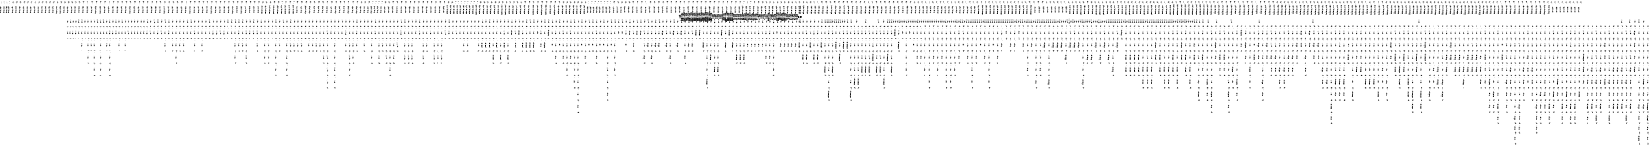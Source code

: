 digraph FST {
rankdir = LR;
size = "8.5,11";
label = "";
center = 1;
orientation = Landscape;
ranksep = "0.4";
nodesep = "0.25";
0 [label = "0", shape = circle, style = bold, fontsize = 14]
	0 -> 0 [label = "the:、/-0.56087", fontsize = 14];
	0 -> 0 [label = "the:た/-0.31363", fontsize = 14];
	0 -> 0 [label = "the:（/-0.22286", fontsize = 14];
	0 -> 0 [label = "the:その/-0.31193", fontsize = 14];
	0 -> 0 [label = "the:の/-0.46103", fontsize = 14];
	0 -> 0 [label = "the:は/-0.3999", fontsize = 14];
	0 -> 1 [label = "the:<eps>/-0.3569", fontsize = 14];
	0 -> 4 [label = "the:<eps>/-0.31222", fontsize = 14];
	0 -> 7 [label = "the:<eps>/-0.43285", fontsize = 14];
	0 -> 10 [label = "the:<eps>/-0.38489", fontsize = 14];
	0 -> 0 [label = "the:この/-0.36216", fontsize = 14];
	0 -> 0 [label = "the:前記/-0.39973", fontsize = 14];
	0 -> 0 [label = "the:する/-0.24789", fontsize = 14];
	0 -> 0 [label = "the:ア/-0.21137", fontsize = 14];
	0 -> 0 [label = "the:本/-0.2343", fontsize = 14];
	0 -> 0 [label = "the:各/-0.23004", fontsize = 14];
	0 -> 0 [label = "the:尚/-0.22102", fontsize = 14];
	0 -> 451 [label = "the:<eps>/-0.19997", fontsize = 14];
	0 -> 455 [label = "the:<eps>/-0.57845", fontsize = 14];
	0 -> 459 [label = "the:<eps>/-0.26882", fontsize = 14];
	0 -> 463 [label = "the:<eps>/-0.34812", fontsize = 14];
	0 -> 468 [label = "the:<eps>/-0.32078", fontsize = 14];
	0 -> 472 [label = "the:<eps>/-0.33271", fontsize = 14];
	0 -> 477 [label = "the:<eps>/-0.21439", fontsize = 14];
	0 -> 481 [label = "the:<eps>/-0.37611", fontsize = 14];
	0 -> 486 [label = "the:<eps>/-0.07753", fontsize = 14];
	0 -> 489 [label = "the:<eps>/-0.31805", fontsize = 14];
	0 -> 493 [label = "the:<eps>/-0.41596", fontsize = 14];
	0 -> 496 [label = "the:<eps>/0.24946", fontsize = 14];
	0 -> 821 [label = "the:<eps>/-0.070272", fontsize = 14];
	0 -> 825 [label = "the:<eps>/-0.050988", fontsize = 14];
	0 -> 830 [label = "the:<eps>/-0.2463", fontsize = 14];
	0 -> 835 [label = "the:<eps>/0.19957", fontsize = 14];
	0 -> 839 [label = "the:<eps>/-0.20214", fontsize = 14];
	0 -> 844 [label = "the:<eps>/-0.26648", fontsize = 14];
	0 -> 849 [label = "the:<eps>/0.082281", fontsize = 14];
	0 -> 1143 [label = "the:<eps>/-0.42565", fontsize = 14];
	0 -> 1147 [label = "the:<eps>/-0.30223", fontsize = 14];
	0 -> 1154 [label = "the:<eps>/-0.1509", fontsize = 14];
	0 -> 1158 [label = "the:<eps>/-0.054863", fontsize = 14];
	0 -> 1162 [label = "the:<eps>/-0.026964", fontsize = 14];
	0 -> 1166 [label = "the:<eps>/-0.23819", fontsize = 14];
	0 -> 1171 [label = "the:<eps>/0.039771", fontsize = 14];
	0 -> 1175 [label = "the:<eps>/-0.10935", fontsize = 14];
	0 -> 1231 [label = "the:<eps>/-0.26382", fontsize = 14];
	0 -> 1237 [label = "the:<eps>/-0.60915", fontsize = 14];
	0 -> 1243 [label = "the:<eps>/-0.27628", fontsize = 14];
	0 -> 1249 [label = "the:<eps>/-0.098408", fontsize = 14];
	0 -> 1255 [label = "the:<eps>/-0.39246", fontsize = 14];
	0 -> 1262 [label = "the:<eps>/-0.42491", fontsize = 14];
	0 -> 1269 [label = "the:<eps>/-0.42044", fontsize = 14];
	0 -> 1276 [label = "the:<eps>/-0.14033", fontsize = 14];
	0 -> 1281 [label = "the:<eps>/-0.36239", fontsize = 14];
	0 -> 1287 [label = "the:<eps>/-0.36385", fontsize = 14];
	0 -> 1294 [label = "the:<eps>/-0.14764", fontsize = 14];
	0 -> 1301 [label = "the:<eps>/-0.071141", fontsize = 14];
	0 -> 1307 [label = "the:<eps>/-0.14764", fontsize = 14];
	0 -> 1314 [label = "the:<eps>/-0.44294", fontsize = 14];
	0 -> 1319 [label = "the:<eps>/-0.32527", fontsize = 14];
	0 -> 1325 [label = "the:<eps>/-0.33441", fontsize = 14];
	0 -> 1771 [label = "the:<eps>/0.25518", fontsize = 14];
	0 -> 1765 [label = "the:<eps>/-0.076021", fontsize = 14];
	0 -> 1759 [label = "the:<eps>/-0.18617", fontsize = 14];
	0 -> 1753 [label = "the:<eps>/-0.11979", fontsize = 14];
	0 -> 1746 [label = "the:<eps>/-0.20917", fontsize = 14];
	0 -> 1740 [label = "the:<eps>/-0.12145", fontsize = 14];
	0 -> 1734 [label = "the:<eps>/-0.098708", fontsize = 14];
	0 -> 1729 [label = "the:<eps>/-0.2688", fontsize = 14];
	0 -> 1723 [label = "the:<eps>/-0.41894", fontsize = 14];
	0 -> 1715 [label = "the:<eps>/-0.28523", fontsize = 14];
	0 -> 1708 [label = "the:<eps>/-0.25798", fontsize = 14];
	0 -> 1679 [label = "the:<eps>/-0.013112", fontsize = 14];
	0 -> 1673 [label = "the:<eps>/0.058705", fontsize = 14];
	0 -> 1664 [label = "the:<eps>/-0.063237", fontsize = 14];
	0 -> 1656 [label = "the:<eps>/-0.1179", fontsize = 14];
	0 -> 1650 [label = "the:<eps>/0.058705", fontsize = 14];
	0 -> 1643 [label = "the:<eps>/0.014591", fontsize = 14];
	0 -> 1637 [label = "the:<eps>/0.10769", fontsize = 14];
	0 -> 0 [label = "present:この/-0.28109", fontsize = 14];
	0 -> 508 [label = "present:<eps>/-0.72621", fontsize = 14];
	0 -> 504 [label = "present:<eps>/-0.14967", fontsize = 14];
	0 -> 500 [label = "present:<eps>/-0.31713", fontsize = 14];
	0 -> 0 [label = "present:在/-0.023784", fontsize = 14];
	0 -> 0 [label = "present:請求/-0.11592", fontsize = 14];
	0 -> 0 [label = "present:現在/-0.31033", fontsize = 14];
	0 -> 0 [label = "present:提供/-0.017865", fontsize = 14];
	0 -> 0 [label = "present:存在/-0.28511", fontsize = 14];
	0 -> 0 [label = "present:本/-0.68467", fontsize = 14];
	0 -> 0 [label = "present:。/0.24738", fontsize = 14];
	0 -> 1332 [label = "present:<eps>/0.26818", fontsize = 14];
	0 -> 1337 [label = "present:<eps>/-0.36369", fontsize = 14];
	0 -> 13 [label = "invention:<eps>/-0.47901", fontsize = 14];
	0 -> 0 [label = "invention:発明/-0.74114", fontsize = 14];
	0 -> 1778 [label = "invention:<eps>/0.42789", fontsize = 14];
	0 -> 1785 [label = "invention:<eps>/-0.17109", fontsize = 14];
	0 -> 0 [label = "invention:形態/-0.066956", fontsize = 14];
	0 -> 16 [label = "invention:<eps>/-0.13739", fontsize = 14];
	0 -> 0 [label = "invention:実施/-0.077762", fontsize = 14];
	0 -> 1993 [label = "will:<eps>/0.47708", fontsize = 14];
	0 -> 1359 [label = "will:<eps>/-0.4918", fontsize = 14];
	0 -> 1368 [label = "will:<eps>/-0.0023564", fontsize = 14];
	0 -> 1373 [label = "will:<eps>/-0.096152", fontsize = 14];
	0 -> 1379 [label = "will:<eps>/-0.27958", fontsize = 14];
	0 -> 1385 [label = "will:<eps>/-0.22958", fontsize = 14];
	0 -> 1394 [label = "will:<eps>/-0.22638", fontsize = 14];
	0 -> 1401 [label = "will:<eps>/-0.31367", fontsize = 14];
	0 -> 1345 [label = "will:<eps>/-0.2491", fontsize = 14];
	0 -> 1813 [label = "will:<eps>/-0.095075", fontsize = 14];
	0 -> 1803 [label = "will:<eps>/-0.20984", fontsize = 14];
	0 -> 1794 [label = "will:<eps>/-0.21135", fontsize = 14];
	0 -> 1409 [label = "will:<eps>/-0.068632", fontsize = 14];
	0 -> 1413 [label = "will:<eps>/-0.23587", fontsize = 14];
	0 -> 1418 [label = "will:<eps>/-0.098337", fontsize = 14];
	0 -> 512 [label = "will:<eps>/0.23798", fontsize = 14];
	0 -> 515 [label = "will:<eps>/0.1783", fontsize = 14];
	0 -> 1351 [label = "will:<eps>/-0.35771", fontsize = 14];
	0 -> 20 [label = "will:<eps>/-0.062343", fontsize = 14];
	0 -> 32 [label = "will:<eps>/-0.40798", fontsize = 14];
	0 -> 28 [label = "will:<eps>/-0.41529", fontsize = 14];
	0 -> 0 [label = "will:が/0.041394", fontsize = 14];
	0 -> 23 [label = "will:<eps>/-0.4818", fontsize = 14];
	0 -> 0 [label = "will:な/-0.0014132", fontsize = 14];
	0 -> 0 [label = "be:する/-0.41225", fontsize = 14];
	0 -> 0 [label = "be:も/-0.20881", fontsize = 14];
	0 -> 523 [label = "be:<eps>/-0.22501", fontsize = 14];
	0 -> 519 [label = "be:<eps>/-0.22834", fontsize = 14];
	0 -> 0 [label = "be:こと/-0.098191", fontsize = 14];
	0 -> 0 [label = "be:を/-0.26589", fontsize = 14];
	0 -> 0 [label = "be:れ/-0.066309", fontsize = 14];
	0 -> 0 [label = "be:せ/-0.11237", fontsize = 14];
	0 -> 1425 [label = "be:<eps>/-0.13965", fontsize = 14];
	0 -> 2094 [label = "be:<eps>/0.51173", fontsize = 14];
	0 -> 2085 [label = "be:<eps>/0.15188", fontsize = 14];
	0 -> 2075 [label = "be:<eps>/0.088609", fontsize = 14];
	0 -> 2066 [label = "be:<eps>/0.084536", fontsize = 14];
	0 -> 2057 [label = "be:<eps>/0.13304", fontsize = 14];
	0 -> 2048 [label = "be:<eps>/0.12002", fontsize = 14];
	0 -> 2038 [label = "be:<eps>/0.071655", fontsize = 14];
	0 -> 2031 [label = "be:<eps>/0.41355", fontsize = 14];
	0 -> 2022 [label = "be:<eps>/0.081204", fontsize = 14];
	0 -> 2012 [label = "be:<eps>/0.16426", fontsize = 14];
	0 -> 2003 [label = "be:<eps>/0.20805", fontsize = 14];
	0 -> 2100 [label = "be:<eps>/-0.059263", fontsize = 14];
	0 -> 526 [label = "described:<eps>/-0.17148", fontsize = 14];
	0 -> 530 [label = "described:<eps>/-0.24852", fontsize = 14];
	0 -> 38 [label = "described:<eps>/-0.2905", fontsize = 14];
	0 -> 41 [label = "described:<eps>/-0.41015", fontsize = 14];
	0 -> 47 [label = "described:<eps>/-0.28042", fontsize = 14];
	0 -> 0 [label = "described:記載/-0.23681", fontsize = 14];
	0 -> 50 [label = "described:<eps>/-0.3205", fontsize = 14];
	0 -> 54 [label = "described:<eps>/-0.4446", fontsize = 14];
	0 -> 60 [label = "described:<eps>/-0.28997", fontsize = 14];
	0 -> 0 [label = "described:説明/-0.24367", fontsize = 14];
	0 -> 63 [label = "described:<eps>/-0.37548", fontsize = 14];
	0 -> 66 [label = "described:<eps>/-0.026439", fontsize = 14];
	0 -> 535 [label = "described:<eps>/-0.15436", fontsize = 14];
	0 -> 539 [label = "described:<eps>/-0.19123", fontsize = 14];
	0 -> 544 [label = "described:<eps>/-0.22041", fontsize = 14];
	0 -> 550 [label = "described:<eps>/-0.24268", fontsize = 14];
	0 -> 555 [label = "described:<eps>/-0.37443", fontsize = 14];
	0 -> 562 [label = "described:<eps>/-0.17657", fontsize = 14];
	0 -> 625 [label = "described:<eps>/-0.040674", fontsize = 14];
	0 -> 622 [label = "described:<eps>/-0.087084", fontsize = 14];
	0 -> 619 [label = "described:<eps>/0.10867", fontsize = 14];
	0 -> 613 [label = "described:<eps>/-0.32841", fontsize = 14];
	0 -> 609 [label = "described:<eps>/-0.114", fontsize = 14];
	0 -> 571 [label = "described:<eps>/-0.22434", fontsize = 14];
	0 -> 1893 [label = "described:<eps>/-0.14223", fontsize = 14];
	0 -> 1882 [label = "described:<eps>/-0.11587", fontsize = 14];
	0 -> 1874 [label = "described:<eps>/0.013823", fontsize = 14];
	0 -> 1867 [label = "described:<eps>/0.21289", fontsize = 14];
	0 -> 1859 [label = "described:<eps>/-0.0018048", fontsize = 14];
	0 -> 1848 [label = "described:<eps>/-0.013335", fontsize = 14];
	0 -> 1836 [label = "described:<eps>/-0.12172", fontsize = 14];
	0 -> 1828 [label = "described:<eps>/0.0014401", fontsize = 14];
	0 -> 1819 [label = "described:<eps>/0.14257", fontsize = 14];
	0 -> 575 [label = "described:<eps>/-0.15514", fontsize = 14];
	0 -> 580 [label = "described:<eps>/-0.17542", fontsize = 14];
	0 -> 584 [label = "described:<eps>/-0.15831", fontsize = 14];
	0 -> 588 [label = "described:<eps>/-0.19875", fontsize = 14];
	0 -> 593 [label = "described:<eps>/0.14247", fontsize = 14];
	0 -> 597 [label = "described:<eps>/-0.14355", fontsize = 14];
	0 -> 601 [label = "described:<eps>/-0.36679", fontsize = 14];
	0 -> 77 [label = "in:<eps>/-0.25588", fontsize = 14];
	0 -> 0 [label = "in:中/-0.38081", fontsize = 14];
	0 -> 80 [label = "in:<eps>/-0.38334", fontsize = 14];
	0 -> 0 [label = "in:内/-0.34724", fontsize = 14];
	0 -> 83 [label = "in:<eps>/-0.3391", fontsize = 14];
	0 -> 86 [label = "in:<eps>/-0.39326", fontsize = 14];
	0 -> 89 [label = "in:<eps>/-0.36047", fontsize = 14];
	0 -> 0 [label = "in:さ/-0.21148", fontsize = 14];
	0 -> 0 [label = "in:方向/-0.11699", fontsize = 14];
	0 -> 92 [label = "in:<eps>/-0.24155", fontsize = 14];
	0 -> 0 [label = "in:を/0.10485", fontsize = 14];
	0 -> 0 [label = "in:い/-0.20005", fontsize = 14];
	0 -> 73 [label = "in:<eps>/-0.55957", fontsize = 14];
	0 -> 70 [label = "in:<eps>/-0.48289", fontsize = 14];
	0 -> 0 [label = "in:に/-0.47864", fontsize = 14];
	0 -> 0 [label = "in:し/-0.10563", fontsize = 14];
	0 -> 0 [label = "in:で/-0.39898", fontsize = 14];
	0 -> 1903 [label = "in:<eps>/0.31411", fontsize = 14];
	0 -> 629 [label = "in:<eps>/-0.12114", fontsize = 14];
	0 -> 632 [label = "in:<eps>/-0.1378", fontsize = 14];
	0 -> 636 [label = "in:<eps>/0.0008976", fontsize = 14];
	0 -> 0 [label = "in:また/-0.18899", fontsize = 14];
	0 -> 0 [label = "in:の/0.065169", fontsize = 14];
	0 -> 0 [label = "in:そして/-0.12282", fontsize = 14];
	0 -> 639 [label = "in:<eps>/0.089602", fontsize = 14];
	0 -> 1098 [label = "in:<eps>/-0.12136", fontsize = 14];
	0 -> 1102 [label = "in:<eps>/0.14041", fontsize = 14];
	0 -> 1105 [label = "in:<eps>/-0.19238", fontsize = 14];
	0 -> 1109 [label = "in:<eps>/-0.1887", fontsize = 14];
	0 -> 1515 [label = "in:<eps>/0.044154", fontsize = 14];
	0 -> 1510 [label = "in:<eps>/-0.16569", fontsize = 14];
	0 -> 1505 [label = "in:<eps>/-0.014601", fontsize = 14];
	0 -> 1501 [label = "in:<eps>/0.21945", fontsize = 14];
	0 -> 1495 [label = "in:<eps>/0.003708", fontsize = 14];
	0 -> 1491 [label = "in:<eps>/0.71767", fontsize = 14];
	0 -> 1486 [label = "in:<eps>/0.076431", fontsize = 14];
	0 -> 1480 [label = "in:<eps>/-0.090259", fontsize = 14];
	0 -> 1474 [label = "in:<eps>/-0.1427", fontsize = 14];
	0 -> 1467 [label = "in:<eps>/-0.040493", fontsize = 14];
	0 -> 1460 [label = "in:<eps>/-0.025823", fontsize = 14];
	0 -> 1454 [label = "in:<eps>/-0.12908", fontsize = 14];
	0 -> 1448 [label = "in:<eps>/0.29345", fontsize = 14];
	0 -> 1443 [label = "in:<eps>/0.33612", fontsize = 14];
	0 -> 1435 [label = "in:<eps>/-0.086939", fontsize = 14];
	0 -> 1430 [label = "in:<eps>/0.087862", fontsize = 14];
	0 -> 1113 [label = "in:<eps>/-0.21362", fontsize = 14];
	0 -> 1116 [label = "in:<eps>/-0.10047", fontsize = 14];
	0 -> 1120 [label = "in:<eps>/-0.18679", fontsize = 14];
	0 -> 1126 [label = "in:<eps>/-0.28769", fontsize = 14];
	0 -> 1130 [label = "in:<eps>/-0.44816", fontsize = 14];
	0 -> 1137 [label = "in:<eps>/-0.36643", fontsize = 14];
	0 -> 98 [label = "more:<eps>/0.066154", fontsize = 14];
	0 -> 101 [label = "more:<eps>/-0.13552", fontsize = 14];
	0 -> 0 [label = "more:より/-0.48553", fontsize = 14];
	0 -> 95 [label = "more:<eps>/-0.27425", fontsize = 14];
	0 -> 0 [label = "more:以上/-0.29607", fontsize = 14];
	0 -> 0 [label = "more:が/0.19207", fontsize = 14];
	0 -> 0 [label = "more:あ/0.022054", fontsize = 14];
	0 -> 0 [label = "more:さらに/-0.28099", fontsize = 14];
	0 -> 2112 [label = "more:<eps>/0.52738", fontsize = 14];
	0 -> 1522 [label = "more:<eps>/0.22874", fontsize = 14];
	0 -> 0 [label = "more:更に/-0.23362", fontsize = 14];
	0 -> 0 [label = "more:本/0.24751", fontsize = 14];
	0 -> 0 [label = "more:一層/-0.23147", fontsize = 14];
	0 -> 0 [label = "more:発明/0.33714", fontsize = 14];
	0 -> 0 [label = "more:特に/-0.16151", fontsize = 14];
	0 -> 683 [label = "more:<eps>/0.46357", fontsize = 14];
	0 -> 679 [label = "more:<eps>/-0.14939", fontsize = 14];
	0 -> 676 [label = "more:<eps>/-0.18675", fontsize = 14];
	0 -> 671 [label = "more:<eps>/-0.09523", fontsize = 14];
	0 -> 667 [label = "more:<eps>/-0.063191", fontsize = 14];
	0 -> 664 [label = "more:<eps>/0.41941", fontsize = 14];
	0 -> 660 [label = "more:<eps>/-0.11459", fontsize = 14];
	0 -> 656 [label = "more:<eps>/0.04856", fontsize = 14];
	0 -> 651 [label = "more:<eps>/-0.19216", fontsize = 14];
	0 -> 647 [label = "more:<eps>/-0.35151", fontsize = 14];
	0 -> 642 [label = "more:<eps>/-0.10739", fontsize = 14];
	0 -> 0 [label = "more:複数/-0.043035", fontsize = 14];
	0 -> 686 [label = "detail:<eps>/0.062312", fontsize = 14];
	0 -> 691 [label = "detail:<eps>/-0.086346", fontsize = 14];
	0 -> 695 [label = "detail:<eps>/0.22808", fontsize = 14];
	0 -> 114 [label = "detail:<eps>/-0.08931", fontsize = 14];
	0 -> 0 [label = "detail:説明/-0.046639", fontsize = 14];
	0 -> 110 [label = "detail:<eps>/-0.37369", fontsize = 14];
	0 -> 1529 [label = "detail:<eps>/-0.28228", fontsize = 14];
	0 -> 1539 [label = "detail:<eps>/0.32618", fontsize = 14];
	0 -> 1547 [label = "detail:<eps>/-0.08076", fontsize = 14];
	0 -> 0 [label = "detail:詳細/-0.55273", fontsize = 14];
	0 -> 1555 [label = "detail:<eps>/-0.081703", fontsize = 14];
	0 -> 1968 [label = "detail:<eps>/-0.037637", fontsize = 14];
	0 -> 1958 [label = "detail:<eps>/0.036201", fontsize = 14];
	0 -> 1949 [label = "detail:<eps>/-0.077798", fontsize = 14];
	0 -> 1939 [label = "detail:<eps>/0.022994", fontsize = 14];
	0 -> 1931 [label = "detail:<eps>/0.20136", fontsize = 14];
	0 -> 1922 [label = "detail:<eps>/0.30215", fontsize = 14];
	0 -> 1912 [label = "detail:<eps>/0.18497", fontsize = 14];
	0 -> 0 [label = "detail:内容/0.090642", fontsize = 14];
	0 -> 107 [label = "detail:<eps>/-0.2376", fontsize = 14];
	0 -> 0 [label = "detail:具体/-0.11436", fontsize = 14];
	0 -> 0 [label = "detail:。/0.68571", fontsize = 14];
	0 -> 0 [label = "detail:する/0.059127", fontsize = 14];
	0 -> 104 [label = "detail:<eps>/-0.39238", fontsize = 14];
	0 -> 1609 [label = "with:<eps>/-0.15555", fontsize = 14];
	0 -> 1602 [label = "with:<eps>/-0.18893", fontsize = 14];
	0 -> 1595 [label = "with:<eps>/-0.33027", fontsize = 14];
	0 -> 1588 [label = "with:<eps>/-0.10546", fontsize = 14];
	0 -> 1582 [label = "with:<eps>/-0.31808", fontsize = 14];
	0 -> 1576 [label = "with:<eps>/-0.034677", fontsize = 14];
	0 -> 1568 [label = "with:<eps>/-0.24025", fontsize = 14];
	0 -> 1563 [label = "with:<eps>/0.27772", fontsize = 14];
	0 -> 1978 [label = "with:<eps>/-0.052663", fontsize = 14];
	0 -> 757 [label = "with:<eps>/-0.20544", fontsize = 14];
	0 -> 0 [label = "with:さ/-0.18644", fontsize = 14];
	0 -> 130 [label = "with:<eps>/-0.27385", fontsize = 14];
	0 -> 0 [label = "with:対/-0.18747", fontsize = 14];
	0 -> 0 [label = "with:を/-0.063848", fontsize = 14];
	0 -> 0 [label = "with:が/0.14734", fontsize = 14];
	0 -> 126 [label = "with:<eps>/-0.20118", fontsize = 14];
	0 -> 121 [label = "with:<eps>/-0.29389", fontsize = 14];
	0 -> 0 [label = "with:に/-0.23478", fontsize = 14];
	0 -> 0 [label = "with:する/-0.17842", fontsize = 14];
	0 -> 0 [label = "with:し/-0.31142", fontsize = 14];
	0 -> 0 [label = "with:て/-0.25173", fontsize = 14];
	0 -> 117 [label = "with:<eps>/-0.22269", fontsize = 14];
	0 -> 0 [label = "with:と/-0.24817", fontsize = 14];
	0 -> 0 [label = "with:で/-0.054653", fontsize = 14];
	0 -> 699 [label = "with:<eps>/0.38437", fontsize = 14];
	0 -> 702 [label = "with:<eps>/0.13786", fontsize = 14];
	0 -> 705 [label = "with:<eps>/0.091033", fontsize = 14];
	0 -> 709 [label = "with:<eps>/-0.30537", fontsize = 14];
	0 -> 716 [label = "with:<eps>/-0.44413", fontsize = 14];
	0 -> 721 [label = "with:<eps>/-0.40613", fontsize = 14];
	0 -> 727 [label = "with:<eps>/-0.41925", fontsize = 14];
	0 -> 733 [label = "with:<eps>/0.1079", fontsize = 14];
	0 -> 736 [label = "with:<eps>/-0.16619", fontsize = 14];
	0 -> 740 [label = "with:<eps>/-0.18157", fontsize = 14];
	0 -> 743 [label = "with:<eps>/-0.22347", fontsize = 14];
	0 -> 747 [label = "with:<eps>/-0.39481", fontsize = 14];
	0 -> 752 [label = "with:<eps>/-0.25803", fontsize = 14];
	0 -> 2121 [label = "reference:<eps>/0.40196", fontsize = 14];
	0 -> 762 [label = "reference:<eps>/-0.020351", fontsize = 14];
	0 -> 766 [label = "reference:<eps>/0.33645", fontsize = 14];
	0 -> 770 [label = "reference:<eps>/-0.20938", fontsize = 14];
	0 -> 774 [label = "reference:<eps>/0.48008", fontsize = 14];
	0 -> 778 [label = "reference:<eps>/-0.2699", fontsize = 14];
	0 -> 782 [label = "reference:<eps>/-0.081681", fontsize = 14];
	0 -> 787 [label = "reference:<eps>/-0.38045", fontsize = 14];
	0 -> 792 [label = "reference:<eps>/-0.25839", fontsize = 14];
	0 -> 798 [label = "reference:<eps>/0.39844", fontsize = 14];
	0 -> 0 [label = "reference:文献/-0.11352", fontsize = 14];
	0 -> 0 [label = "reference:用い/-0.32313", fontsize = 14];
	0 -> 140 [label = "reference:<eps>/-0.38735", fontsize = 14];
	0 -> 137 [label = "reference:<eps>/-0.39337", fontsize = 14];
	0 -> 134 [label = "reference:<eps>/-0.19484", fontsize = 14];
	0 -> 0 [label = "reference:指標/-0.11107", fontsize = 14];
	0 -> 0 [label = "reference:参考/-0.27637", fontsize = 14];
	0 -> 0 [label = "reference:判定/0.1227", fontsize = 14];
	0 -> 0 [label = "reference:参照/-0.50043", fontsize = 14];
	0 -> 0 [label = "reference:基づ/-0.25058", fontsize = 14];
	0 -> 0 [label = "reference:リファレンス/-0.48311", fontsize = 14];
	0 -> 0 [label = "reference:基準/-0.63946", fontsize = 14];
	0 -> 0 [label = "reference:を/-0.12505", fontsize = 14];
	0 -> 0 [label = "reference:て/0.129", fontsize = 14];
	0 -> 1624 [label = "reference:<eps>/-0.07876", fontsize = 14];
	0 -> 1617 [label = "reference:<eps>/-0.076526", fontsize = 14];
	0 -> 0 [label = "reference:次/0.088908", fontsize = 14];
	0 -> 0 [label = "to:〜/-0.48595", fontsize = 14];
	0 -> 0 [label = "to:対/-0.19348", fontsize = 14];
	0 -> 0 [label = "to:項/-0.12919", fontsize = 14];
	0 -> 0 [label = "to:れ/-0.16001", fontsize = 14];
	0 -> 0 [label = "to:乃至/-0.34452", fontsize = 14];
	0 -> 1632 [label = "to:<eps>/0.17361", fontsize = 14];
	0 -> 1986 [label = "to:<eps>/0.33259", fontsize = 14];
	0 -> 817 [label = "to:<eps>/-0.35645", fontsize = 14];
	0 -> 813 [label = "to:<eps>/-0.17927", fontsize = 14];
	0 -> 809 [label = "to:<eps>/-0.087372", fontsize = 14];
	0 -> 805 [label = "to:<eps>/-0.30148", fontsize = 14];
	0 -> 0 [label = "to:へ/-0.43565", fontsize = 14];
	0 -> 0 [label = "to:を/-0.39775", fontsize = 14];
	0 -> 0 [label = "to:が/-0.10491", fontsize = 14];
	0 -> 147 [label = "to:<eps>/-0.31832", fontsize = 14];
	0 -> 144 [label = "to:<eps>/-0.29564", fontsize = 14];
	0 -> 0 [label = "to:に/-0.55959", fontsize = 14];
	0 -> 0 [label = "to:する/-0.23953", fontsize = 14];
	0 -> 0 [label = "to:し/-0.30047", fontsize = 14];
	0 -> 0 [label = "to:と/-0.16568", fontsize = 14];
	0 -> 801 [label = "to:<eps>/-0.033453", fontsize = 14];
	0 -> 157 [label = "preferred:<eps>/-0.51013", fontsize = 14];
	0 -> 873 [label = "preferred:<eps>/0.38243", fontsize = 14];
	0 -> 867 [label = "preferred:<eps>/-0.21385", fontsize = 14];
	0 -> 859 [label = "preferred:<eps>/-0.032195", fontsize = 14];
	0 -> 1688 [label = "preferred:<eps>/0.83356", fontsize = 14];
	0 -> 853 [label = "preferred:<eps>/-0.11303", fontsize = 14];
	0 -> 0 [label = "preferred:形態/-0.27205", fontsize = 14];
	0 -> 0 [label = "preferred:本/0.015935", fontsize = 14];
	0 -> 154 [label = "preferred:<eps>/-0.16137", fontsize = 14];
	0 -> 151 [label = "preferred:<eps>/0.075333", fontsize = 14];
	0 -> 877 [label = "preferred:<eps>/-0.022762", fontsize = 14];
	0 -> 882 [label = "preferred:<eps>/0.016634", fontsize = 14];
	0 -> 886 [label = "preferred:<eps>/-0.18873", fontsize = 14];
	0 -> 890 [label = "preferred:<eps>/-0.09458", fontsize = 14];
	0 -> 0 [label = "preferred:優先/0.039855", fontsize = 14];
	0 -> 166 [label = "preferred:<eps>/-0.11077", fontsize = 14];
	0 -> 163 [label = "preferred:<eps>/-0.42796", fontsize = 14];
	0 -> 160 [label = "preferred:<eps>/-0.32757", fontsize = 14];
	0 -> 0 [label = "preferred:かか/0.064174", fontsize = 14];
	0 -> 898 [label = "preferred:<eps>/-0.052181", fontsize = 14];
	0 -> 905 [label = "preferred:<eps>/0.010205", fontsize = 14];
	0 -> 912 [label = "preferred:<eps>/0.13128", fontsize = 14];
	0 -> 918 [label = "preferred:<eps>/-0.22403", fontsize = 14];
	0 -> 924 [label = "preferred:<eps>/-0.24652", fontsize = 14];
	0 -> 968 [label = "preferred:<eps>/0.013472", fontsize = 14];
	0 -> 965 [label = "preferred:<eps>/0.62178", fontsize = 14];
	0 -> 959 [label = "preferred:<eps>/-0.048293", fontsize = 14];
	0 -> 954 [label = "preferred:<eps>/-0.11576", fontsize = 14];
	0 -> 947 [label = "preferred:<eps>/-0.16468", fontsize = 14];
	0 -> 941 [label = "preferred:<eps>/-0.30277", fontsize = 14];
	0 -> 935 [label = "preferred:<eps>/-0.19701", fontsize = 14];
	0 -> 930 [label = "preferred:<eps>/-0.030656", fontsize = 14];
	0 -> 184 [label = "embodiments:<eps>/-0.38868", fontsize = 14];
	0 -> 0 [label = "embodiments:形態/-0.16414", fontsize = 14];
	0 -> 1693 [label = "embodiments:<eps>/0.13985", fontsize = 14];
	0 -> 0 [label = "embodiments:発明/0.092149", fontsize = 14];
	0 -> 0 [label = "embodiments:例/-0.085113", fontsize = 14];
	0 -> 199 [label = "embodiments:<eps>/-0.26637", fontsize = 14];
	0 -> 196 [label = "embodiments:<eps>/-0.50322", fontsize = 14];
	0 -> 193 [label = "embodiments:<eps>/-0.44318", fontsize = 14];
	0 -> 188 [label = "embodiments:<eps>/-0.30877", fontsize = 14];
	0 -> 0 [label = "embodiments:実施/-0.28798", fontsize = 14];
	0 -> 169 [label = "embodiments:<eps>/-0.16064", fontsize = 14];
	0 -> 172 [label = "embodiments:<eps>/0.069393", fontsize = 14];
	0 -> 175 [label = "embodiments:<eps>/-0.34781", fontsize = 14];
	0 -> 180 [label = "embodiments:<eps>/-0.30541", fontsize = 14];
	0 -> 1073 [label = "illustrated:<eps>/0.084106", fontsize = 14];
	0 -> 972 [label = "illustrated:<eps>/0.44864", fontsize = 14];
	0 -> 1068 [label = "illustrated:<eps>/0.016292", fontsize = 14];
	0 -> 1061 [label = "illustrated:<eps>/-0.12201", fontsize = 14];
	0 -> 1056 [label = "illustrated:<eps>/-0.050287", fontsize = 14];
	0 -> 1052 [label = "illustrated:<eps>/-0.018348", fontsize = 14];
	0 -> 1047 [label = "illustrated:<eps>/-0.1544", fontsize = 14];
	0 -> 1041 [label = "illustrated:<eps>/-0.082262", fontsize = 14];
	0 -> 1034 [label = "illustrated:<eps>/-0.084934", fontsize = 14];
	0 -> 1027 [label = "illustrated:<eps>/-0.14203", fontsize = 14];
	0 -> 1077 [label = "illustrated:<eps>/-0.020729", fontsize = 14];
	0 -> 1082 [label = "illustrated:<eps>/-0.066", fontsize = 14];
	0 -> 1089 [label = "illustrated:<eps>/-0.1637", fontsize = 14];
	0 -> 1022 [label = "illustrated:<eps>/-0.32119", fontsize = 14];
	0 -> 1093 [label = "illustrated:<eps>/-0.048664", fontsize = 14];
	0 -> 988 [label = "illustrated:<eps>/0.041796", fontsize = 14];
	0 -> 993 [label = "illustrated:<eps>/-0.099236", fontsize = 14];
	0 -> 975 [label = "illustrated:<eps>/-0.056835", fontsize = 14];
	0 -> 984 [label = "illustrated:<eps>/-0.091928", fontsize = 14];
	0 -> 0 [label = "illustrated:た/0.081543", fontsize = 14];
	0 -> 203 [label = "illustrated:<eps>/0.061574", fontsize = 14];
	0 -> 206 [label = "illustrated:<eps>/-0.1954", fontsize = 14];
	0 -> 211 [label = "illustrated:<eps>/-0.1984", fontsize = 14];
	0 -> 0 [label = "illustrated:に/0.082179", fontsize = 14];
	0 -> 216 [label = "illustrated:<eps>/-0.11839", fontsize = 14];
	0 -> 219 [label = "illustrated:<eps>/-0.19838", fontsize = 14];
	0 -> 225 [label = "illustrated:<eps>/-0.15826", fontsize = 14];
	0 -> 229 [label = "illustrated:<eps>/-0.17163", fontsize = 14];
	0 -> 232 [label = "illustrated:<eps>/-0.24743", fontsize = 14];
	0 -> 238 [label = "illustrated:<eps>/0.0057769", fontsize = 14];
	0 -> 242 [label = "illustrated:<eps>/-0.2486", fontsize = 14];
	0 -> 246 [label = "illustrated:<eps>/-0.24039", fontsize = 14];
	0 -> 250 [label = "illustrated:<eps>/-0.055542", fontsize = 14];
	0 -> 254 [label = "illustrated:<eps>/-0.11171", fontsize = 14];
	0 -> 257 [label = "illustrated:<eps>/-0.21904", fontsize = 14];
	0 -> 261 [label = "illustrated:<eps>/-0.21083", fontsize = 14];
	0 -> 265 [label = "illustrated:<eps>/-0.27421", fontsize = 14];
	0 -> 0 [label = "illustrated:図示/-0.2658", fontsize = 14];
	0 -> 269 [label = "illustrated:<eps>/-0.27228", fontsize = 14];
	0 -> 273 [label = "illustrated:<eps>/-0.22561", fontsize = 14];
	0 -> 278 [label = "illustrated:<eps>/0.053979", fontsize = 14];
	0 -> 285 [label = "illustrated:<eps>/-0.020251", fontsize = 14];
	0 -> 1701 [label = "illustrated:<eps>/0.027261", fontsize = 14];
	0 -> 981 [label = "illustrated:<eps>/0.21109", fontsize = 14];
	0 -> 1016 [label = "illustrated:<eps>/-0.056322", fontsize = 14];
	0 -> 1011 [label = "illustrated:<eps>/-0.07225", fontsize = 14];
	0 -> 1004 [label = "illustrated:<eps>/-0.098771", fontsize = 14];
	0 -> 998 [label = "illustrated:<eps>/-0.17899", fontsize = 14];
	0 -> 385 [label = "attached:<eps>/-0.094758", fontsize = 14];
	0 -> 380 [label = "attached:<eps>/-0.37186", fontsize = 14];
	0 -> 375 [label = "attached:<eps>/-0.4923", fontsize = 14];
	0 -> 370 [label = "attached:<eps>/-0.35384", fontsize = 14];
	0 -> 367 [label = "attached:<eps>/-0.37249", fontsize = 14];
	0 -> 363 [label = "attached:<eps>/-0.34442", fontsize = 14];
	0 -> 0 [label = "attached:取り付け/-0.30561", fontsize = 14];
	0 -> 358 [label = "attached:<eps>/-0.077271", fontsize = 14];
	0 -> 352 [label = "attached:<eps>/-0.33572", fontsize = 14];
	0 -> 347 [label = "attached:<eps>/-0.33141", fontsize = 14];
	0 -> 343 [label = "attached:<eps>/-0.29691", fontsize = 14];
	0 -> 0 [label = "attached:装着/-0.30223", fontsize = 14];
	0 -> 338 [label = "attached:<eps>/-0.2269", fontsize = 14];
	0 -> 335 [label = "attached:<eps>/-0.18809", fontsize = 14];
	0 -> 0 [label = "attached:貼付/-0.24929", fontsize = 14];
	0 -> 0 [label = "attached:取付け/-0.3008", fontsize = 14];
	0 -> 388 [label = "attached:<eps>/-0.26976", fontsize = 14];
	0 -> 0 [label = "attached:設け/0.059723", fontsize = 14];
	0 -> 330 [label = "attached:<eps>/-0.064196", fontsize = 14];
	0 -> 327 [label = "attached:<eps>/0.11166", fontsize = 14];
	0 -> 323 [label = "attached:<eps>/-0.017264", fontsize = 14];
	0 -> 320 [label = "attached:<eps>/-0.047045", fontsize = 14];
	0 -> 316 [label = "attached:<eps>/-0.12894", fontsize = 14];
	0 -> 311 [label = "attached:<eps>/-0.068215", fontsize = 14];
	0 -> 391 [label = "attached:<eps>/-0.4043", fontsize = 14];
	0 -> 396 [label = "attached:<eps>/-0.29156", fontsize = 14];
	0 -> 400 [label = "attached:<eps>/-0.075884", fontsize = 14];
	0 -> 305 [label = "attached:<eps>/-0.43309", fontsize = 14];
	0 -> 301 [label = "attached:<eps>/-0.35139", fontsize = 14];
	0 -> 298 [label = "attached:<eps>/0.01534", fontsize = 14];
	0 -> 295 [label = "attached:<eps>/0.00082191", fontsize = 14];
	0 -> 0 [label = "attached:て/-0.0070902", fontsize = 14];
	0 -> 288 [label = "attached:<eps>/-0.43272", fontsize = 14];
	0 -> 0 [label = "attached:た/0.078102", fontsize = 14];
	0 -> 0 [label = "attached:付設/-0.20834", fontsize = 14];
	0 -> 0 [label = "attached:付着/-0.22896", fontsize = 14];
	0 -> 403 [label = "attached:<eps>/-0.2549", fontsize = 14];
	0 -> 0 [label = "attached:取付/-0.10789", fontsize = 14];
	0 -> 0 [label = "attached:付加/-0.035767", fontsize = 14];
	0 -> 408 [label = "attached:<eps>/-0.13528", fontsize = 14];
	0 -> 413 [label = "attached:<eps>/-0.26087", fontsize = 14];
	0 -> 0 [label = "attached:付属/-0.18981", fontsize = 14];
	0 -> 0 [label = "attached:取りつけ/-0.20869", fontsize = 14];
	0 -> 0 [label = "attached:付き/0.064753", fontsize = 14];
	0 -> 1179 [label = "attached:<eps>/-0.21797", fontsize = 14];
	0 -> 1183 [label = "attached:<eps>/-0.34809", fontsize = 14];
	0 -> 1190 [label = "attached:<eps>/-0.16646", fontsize = 14];
	0 -> 1195 [label = "attached:<eps>/-0.29644", fontsize = 14];
	0 -> 1200 [label = "attached:<eps>/-0.1015", fontsize = 14];
	0 -> 1204 [label = "attached:<eps>/-0.13161", fontsize = 14];
	0 -> 1209 [label = "attached:<eps>/-0.18331", fontsize = 14];
	0 -> 1213 [label = "attached:<eps>/-0.33431", fontsize = 14];
	0 -> 1218 [label = "attached:<eps>/-0.29038", fontsize = 14];
	0 -> 1224 [label = "attached:<eps>/-0.48158", fontsize = 14];
	0 -> 1228 [label = "attached:<eps>/-0.37099", fontsize = 14];
	0 -> 0 [label = "drawings:全図/-0.24887", fontsize = 14];
	0 -> 0 [label = "drawings:図/-0.11795", fontsize = 14];
	0 -> 0 [label = "drawings:を/0.20741", fontsize = 14];
	0 -> 0 [label = "drawings:以下/0.062248", fontsize = 14];
	0 -> 0 [label = "drawings:表示/0.27137", fontsize = 14];
	0 -> 0 [label = "drawings:目的/0.056547", fontsize = 14];
	0 -> 418 [label = "drawings:<eps>/0.084183", fontsize = 14];
	0 -> 0 [label = "drawings:図示/0.00071623", fontsize = 14];
	0 -> 0 [label = "drawings:基づ/-0.06509", fontsize = 14];
	0 -> 0 [label = "drawings:図中/-0.18081", fontsize = 14];
	0 -> 0 [label = "drawings:図面/-0.63701", fontsize = 14];
	0 -> 421 [label = "drawings:<eps>/-0.33726", fontsize = 14];
	0 -> 447 [label = ".:<eps>/-0.60702", fontsize = 14];
	0 -> 444 [label = ".:<eps>/-0.38263", fontsize = 14];
	0 -> 441 [label = ".:<eps>/-0.70148", fontsize = 14];
	0 -> 0 [label = ".:る/-0.36042", fontsize = 14];
	0 -> 437 [label = ".:<eps>/-0.40936", fontsize = 14];
	0 -> 433 [label = ".:<eps>/-0.67686", fontsize = 14];
	0 -> 0 [label = ".:。/-0.62093", fontsize = 14];
	0 -> 427 [label = ".:<eps>/-0.56222", fontsize = 14];
	0 -> 424 [label = ".:<eps>/-0.37591", fontsize = 14];
	0 -> 430 [label = ".:<eps>/-0.5232", fontsize = 14];
1 [label = "1", shape = circle, style = solid, fontsize = 14]
2 [label = "2", shape = circle, style = solid, fontsize = 14]
	2 -> 3 [label = "<eps>:は", fontsize = 14];
3 [label = "3", shape = circle, style = solid, fontsize = 14]
	3 -> 0 [label = "<eps>:、", fontsize = 14];
4 [label = "4", shape = circle, style = solid, fontsize = 14]
5 [label = "5", shape = circle, style = solid, fontsize = 14]
	5 -> 6 [label = "<eps>:は", fontsize = 14];
6 [label = "6", shape = circle, style = solid, fontsize = 14]
	6 -> 0 [label = "<eps>:この", fontsize = 14];
7 [label = "7", shape = circle, style = solid, fontsize = 14]
8 [label = "8", shape = circle, style = solid, fontsize = 14]
	8 -> 9 [label = "<eps>:また", fontsize = 14];
9 [label = "9", shape = circle, style = solid, fontsize = 14]
	9 -> 0 [label = "<eps>:、", fontsize = 14];
10 [label = "10", shape = circle, style = solid, fontsize = 14]
11 [label = "11", shape = circle, style = solid, fontsize = 14]
	11 -> 12 [label = "<eps>:なお", fontsize = 14];
12 [label = "12", shape = circle, style = solid, fontsize = 14]
	12 -> 0 [label = "<eps>:、", fontsize = 14];
13 [label = "13", shape = circle, style = solid, fontsize = 14]
14 [label = "14", shape = circle, style = solid, fontsize = 14]
	14 -> 15 [label = "<eps>:本", fontsize = 14];
15 [label = "15", shape = circle, style = solid, fontsize = 14]
	15 -> 0 [label = "<eps>:発明", fontsize = 14];
16 [label = "16", shape = circle, style = solid, fontsize = 14]
17 [label = "17", shape = circle, style = solid, fontsize = 14]
	17 -> 18 [label = "<eps>:実施", fontsize = 14];
18 [label = "18", shape = circle, style = solid, fontsize = 14]
	18 -> 19 [label = "<eps>:の", fontsize = 14];
19 [label = "19", shape = circle, style = solid, fontsize = 14]
	19 -> 0 [label = "<eps>:形態", fontsize = 14];
20 [label = "20", shape = circle, style = solid, fontsize = 14]
21 [label = "21", shape = circle, style = solid, fontsize = 14]
	21 -> 22 [label = "<eps>:次", fontsize = 14];
22 [label = "22", shape = circle, style = solid, fontsize = 14]
	22 -> 0 [label = "<eps>:に", fontsize = 14];
23 [label = "23", shape = circle, style = solid, fontsize = 14]
24 [label = "24", shape = circle, style = solid, fontsize = 14]
	24 -> 25 [label = "<eps>:に", fontsize = 14];
25 [label = "25", shape = circle, style = solid, fontsize = 14]
	25 -> 26 [label = "<eps>:つ", fontsize = 14];
26 [label = "26", shape = circle, style = solid, fontsize = 14]
	26 -> 27 [label = "<eps>:い", fontsize = 14];
27 [label = "27", shape = circle, style = solid, fontsize = 14]
	27 -> 0 [label = "<eps>:て", fontsize = 14];
28 [label = "28", shape = circle, style = solid, fontsize = 14]
29 [label = "29", shape = circle, style = solid, fontsize = 14]
	29 -> 30 [label = "<eps>:つ", fontsize = 14];
30 [label = "30", shape = circle, style = solid, fontsize = 14]
	30 -> 31 [label = "<eps>:い", fontsize = 14];
31 [label = "31", shape = circle, style = solid, fontsize = 14]
	31 -> 0 [label = "<eps>:て", fontsize = 14];
32 [label = "32", shape = circle, style = solid, fontsize = 14]
33 [label = "33", shape = circle, style = solid, fontsize = 14]
	33 -> 34 [label = "<eps>:点", fontsize = 14];
34 [label = "34", shape = circle, style = solid, fontsize = 14]
	34 -> 35 [label = "<eps>:に", fontsize = 14];
35 [label = "35", shape = circle, style = solid, fontsize = 14]
	35 -> 36 [label = "<eps>:つ", fontsize = 14];
36 [label = "36", shape = circle, style = solid, fontsize = 14]
	36 -> 37 [label = "<eps>:い", fontsize = 14];
37 [label = "37", shape = circle, style = solid, fontsize = 14]
	37 -> 0 [label = "<eps>:て", fontsize = 14];
38 [label = "38", shape = circle, style = solid, fontsize = 14]
39 [label = "39", shape = circle, style = solid, fontsize = 14]
	39 -> 40 [label = "<eps>:て", fontsize = 14];
40 [label = "40", shape = circle, style = solid, fontsize = 14]
	40 -> 0 [label = "<eps>:説明", fontsize = 14];
41 [label = "41", shape = circle, style = solid, fontsize = 14]
42 [label = "42", shape = circle, style = solid, fontsize = 14]
	42 -> 43 [label = "<eps>:に", fontsize = 14];
43 [label = "43", shape = circle, style = solid, fontsize = 14]
	43 -> 44 [label = "<eps>:つ", fontsize = 14];
44 [label = "44", shape = circle, style = solid, fontsize = 14]
	44 -> 45 [label = "<eps>:い", fontsize = 14];
45 [label = "45", shape = circle, style = solid, fontsize = 14]
	45 -> 46 [label = "<eps>:て", fontsize = 14];
46 [label = "46", shape = circle, style = solid, fontsize = 14]
	46 -> 0 [label = "<eps>:述べ", fontsize = 14];
47 [label = "47", shape = circle, style = solid, fontsize = 14]
48 [label = "48", shape = circle, style = solid, fontsize = 14]
	48 -> 49 [label = "<eps>:に", fontsize = 14];
49 [label = "49", shape = circle, style = solid, fontsize = 14]
	49 -> 0 [label = "<eps>:説明", fontsize = 14];
50 [label = "50", shape = circle, style = solid, fontsize = 14]
51 [label = "51", shape = circle, style = solid, fontsize = 14]
	51 -> 52 [label = "<eps>:記載", fontsize = 14];
52 [label = "52", shape = circle, style = solid, fontsize = 14]
	52 -> 53 [label = "<eps>:し", fontsize = 14];
53 [label = "53", shape = circle, style = solid, fontsize = 14]
	53 -> 0 [label = "<eps>:て", fontsize = 14];
54 [label = "54", shape = circle, style = solid, fontsize = 14]
55 [label = "55", shape = circle, style = solid, fontsize = 14]
	55 -> 56 [label = "<eps>:つ", fontsize = 14];
56 [label = "56", shape = circle, style = solid, fontsize = 14]
	56 -> 57 [label = "<eps>:い", fontsize = 14];
57 [label = "57", shape = circle, style = solid, fontsize = 14]
	57 -> 58 [label = "<eps>:て", fontsize = 14];
58 [label = "58", shape = circle, style = solid, fontsize = 14]
	58 -> 59 [label = "<eps>:説明", fontsize = 14];
59 [label = "59", shape = circle, style = solid, fontsize = 14]
	59 -> 0 [label = "<eps>:する", fontsize = 14];
60 [label = "60", shape = circle, style = solid, fontsize = 14]
61 [label = "61", shape = circle, style = solid, fontsize = 14]
	61 -> 62 [label = "<eps>:述べ", fontsize = 14];
62 [label = "62", shape = circle, style = solid, fontsize = 14]
	62 -> 0 [label = "<eps>:た", fontsize = 14];
63 [label = "63", shape = circle, style = solid, fontsize = 14]
64 [label = "64", shape = circle, style = solid, fontsize = 14]
	64 -> 65 [label = "<eps>:説明", fontsize = 14];
65 [label = "65", shape = circle, style = solid, fontsize = 14]
	65 -> 0 [label = "<eps>:する", fontsize = 14];
66 [label = "66", shape = circle, style = solid, fontsize = 14]
67 [label = "67", shape = circle, style = solid, fontsize = 14]
	67 -> 68 [label = "<eps>:示", fontsize = 14];
68 [label = "68", shape = circle, style = solid, fontsize = 14]
	68 -> 69 [label = "<eps>:し", fontsize = 14];
69 [label = "69", shape = circle, style = solid, fontsize = 14]
	69 -> 0 [label = "<eps>:た", fontsize = 14];
70 [label = "70", shape = circle, style = solid, fontsize = 14]
71 [label = "71", shape = circle, style = solid, fontsize = 14]
	71 -> 72 [label = "<eps>:に", fontsize = 14];
72 [label = "72", shape = circle, style = solid, fontsize = 14]
	72 -> 0 [label = "<eps>:おけ", fontsize = 14];
73 [label = "73", shape = circle, style = solid, fontsize = 14]
74 [label = "74", shape = circle, style = solid, fontsize = 14]
	74 -> 75 [label = "<eps>:に", fontsize = 14];
75 [label = "75", shape = circle, style = solid, fontsize = 14]
	75 -> 76 [label = "<eps>:お", fontsize = 14];
76 [label = "76", shape = circle, style = solid, fontsize = 14]
	76 -> 0 [label = "<eps>:い", fontsize = 14];
77 [label = "77", shape = circle, style = solid, fontsize = 14]
78 [label = "78", shape = circle, style = solid, fontsize = 14]
	78 -> 79 [label = "<eps>:場合", fontsize = 14];
79 [label = "79", shape = circle, style = solid, fontsize = 14]
	79 -> 0 [label = "<eps>:に", fontsize = 14];
80 [label = "80", shape = circle, style = solid, fontsize = 14]
81 [label = "81", shape = circle, style = solid, fontsize = 14]
	81 -> 82 [label = "<eps>:中", fontsize = 14];
82 [label = "82", shape = circle, style = solid, fontsize = 14]
	82 -> 0 [label = "<eps>:に", fontsize = 14];
83 [label = "83", shape = circle, style = solid, fontsize = 14]
84 [label = "84", shape = circle, style = solid, fontsize = 14]
	84 -> 85 [label = "<eps>:内", fontsize = 14];
85 [label = "85", shape = circle, style = solid, fontsize = 14]
	85 -> 0 [label = "<eps>:で", fontsize = 14];
86 [label = "86", shape = circle, style = solid, fontsize = 14]
87 [label = "87", shape = circle, style = solid, fontsize = 14]
	87 -> 88 [label = "<eps>:内", fontsize = 14];
88 [label = "88", shape = circle, style = solid, fontsize = 14]
	88 -> 0 [label = "<eps>:に", fontsize = 14];
89 [label = "89", shape = circle, style = solid, fontsize = 14]
90 [label = "90", shape = circle, style = solid, fontsize = 14]
	90 -> 91 [label = "<eps>:お", fontsize = 14];
91 [label = "91", shape = circle, style = solid, fontsize = 14]
	91 -> 0 [label = "<eps>:い", fontsize = 14];
92 [label = "92", shape = circle, style = solid, fontsize = 14]
93 [label = "93", shape = circle, style = solid, fontsize = 14]
	93 -> 94 [label = "<eps>:際", fontsize = 14];
94 [label = "94", shape = circle, style = solid, fontsize = 14]
	94 -> 0 [label = "<eps>:に", fontsize = 14];
95 [label = "95", shape = circle, style = solid, fontsize = 14]
96 [label = "96", shape = circle, style = solid, fontsize = 14]
	96 -> 97 [label = "<eps>:より", fontsize = 14];
97 [label = "97", shape = circle, style = solid, fontsize = 14]
	97 -> 0 [label = "<eps>:一層", fontsize = 14];
98 [label = "98", shape = circle, style = solid, fontsize = 14]
99 [label = "99", shape = circle, style = solid, fontsize = 14]
	99 -> 100 [label = "<eps>:大き", fontsize = 14];
100 [label = "100", shape = circle, style = solid, fontsize = 14]
	100 -> 0 [label = "<eps>:く", fontsize = 14];
101 [label = "101", shape = circle, style = solid, fontsize = 14]
102 [label = "102", shape = circle, style = solid, fontsize = 14]
	102 -> 103 [label = "<eps>:ば", fontsize = 14];
103 [label = "103", shape = circle, style = solid, fontsize = 14]
	103 -> 0 [label = "<eps>:さらに", fontsize = 14];
104 [label = "104", shape = circle, style = solid, fontsize = 14]
105 [label = "105", shape = circle, style = solid, fontsize = 14]
	105 -> 106 [label = "<eps>:より", fontsize = 14];
106 [label = "106", shape = circle, style = solid, fontsize = 14]
	106 -> 0 [label = "<eps>:詳細", fontsize = 14];
107 [label = "107", shape = circle, style = solid, fontsize = 14]
108 [label = "108", shape = circle, style = solid, fontsize = 14]
	108 -> 109 [label = "<eps>:具体", fontsize = 14];
109 [label = "109", shape = circle, style = solid, fontsize = 14]
	109 -> 0 [label = "<eps>:的", fontsize = 14];
110 [label = "110", shape = circle, style = solid, fontsize = 14]
111 [label = "111", shape = circle, style = solid, fontsize = 14]
	111 -> 112 [label = "<eps>:詳細", fontsize = 14];
112 [label = "112", shape = circle, style = solid, fontsize = 14]
	112 -> 113 [label = "<eps>:に", fontsize = 14];
113 [label = "113", shape = circle, style = solid, fontsize = 14]
	113 -> 0 [label = "<eps>:説明", fontsize = 14];
114 [label = "114", shape = circle, style = solid, fontsize = 14]
115 [label = "115", shape = circle, style = solid, fontsize = 14]
	115 -> 116 [label = "<eps>:説明", fontsize = 14];
116 [label = "116", shape = circle, style = solid, fontsize = 14]
	116 -> 0 [label = "<eps>:する", fontsize = 14];
117 [label = "117", shape = circle, style = solid, fontsize = 14]
118 [label = "118", shape = circle, style = solid, fontsize = 14]
	118 -> 119 [label = "<eps>:と", fontsize = 14];
119 [label = "119", shape = circle, style = solid, fontsize = 14]
	119 -> 120 [label = "<eps>:し", fontsize = 14];
120 [label = "120", shape = circle, style = solid, fontsize = 14]
	120 -> 0 [label = "<eps>:て", fontsize = 14];
121 [label = "121", shape = circle, style = solid, fontsize = 14]
122 [label = "122", shape = circle, style = solid, fontsize = 14]
	122 -> 123 [label = "<eps>:に", fontsize = 14];
123 [label = "123", shape = circle, style = solid, fontsize = 14]
	123 -> 124 [label = "<eps>:よ", fontsize = 14];
124 [label = "124", shape = circle, style = solid, fontsize = 14]
	124 -> 125 [label = "<eps>:っ", fontsize = 14];
125 [label = "125", shape = circle, style = solid, fontsize = 14]
	125 -> 0 [label = "<eps>:て", fontsize = 14];
126 [label = "126", shape = circle, style = solid, fontsize = 14]
127 [label = "127", shape = circle, style = solid, fontsize = 14]
	127 -> 128 [label = "<eps>:に", fontsize = 14];
128 [label = "128", shape = circle, style = solid, fontsize = 14]
	128 -> 129 [label = "<eps>:よ", fontsize = 14];
129 [label = "129", shape = circle, style = solid, fontsize = 14]
	129 -> 0 [label = "<eps>:り", fontsize = 14];
130 [label = "130", shape = circle, style = solid, fontsize = 14]
131 [label = "131", shape = circle, style = solid, fontsize = 14]
	131 -> 132 [label = "<eps>:対", fontsize = 14];
132 [label = "132", shape = circle, style = solid, fontsize = 14]
	132 -> 133 [label = "<eps>:し", fontsize = 14];
133 [label = "133", shape = circle, style = solid, fontsize = 14]
	133 -> 0 [label = "<eps>:て", fontsize = 14];
134 [label = "134", shape = circle, style = solid, fontsize = 14]
135 [label = "135", shape = circle, style = solid, fontsize = 14]
	135 -> 136 [label = "<eps>:を", fontsize = 14];
136 [label = "136", shape = circle, style = solid, fontsize = 14]
	136 -> 0 [label = "<eps>:用い", fontsize = 14];
137 [label = "137", shape = circle, style = solid, fontsize = 14]
138 [label = "138", shape = circle, style = solid, fontsize = 14]
	138 -> 139 [label = "<eps>:を", fontsize = 14];
139 [label = "139", shape = circle, style = solid, fontsize = 14]
	139 -> 0 [label = "<eps>:基準", fontsize = 14];
140 [label = "140", shape = circle, style = solid, fontsize = 14]
141 [label = "141", shape = circle, style = solid, fontsize = 14]
	141 -> 142 [label = "<eps>:を", fontsize = 14];
142 [label = "142", shape = circle, style = solid, fontsize = 14]
	142 -> 143 [label = "<eps>:参照", fontsize = 14];
143 [label = "143", shape = circle, style = solid, fontsize = 14]
	143 -> 0 [label = "<eps>:し", fontsize = 14];
144 [label = "144", shape = circle, style = solid, fontsize = 14]
145 [label = "145", shape = circle, style = solid, fontsize = 14]
	145 -> 146 [label = "<eps>:に", fontsize = 14];
146 [label = "146", shape = circle, style = solid, fontsize = 14]
	146 -> 0 [label = "<eps>:し", fontsize = 14];
147 [label = "147", shape = circle, style = solid, fontsize = 14]
148 [label = "148", shape = circle, style = solid, fontsize = 14]
	148 -> 149 [label = "<eps>:に", fontsize = 14];
149 [label = "149", shape = circle, style = solid, fontsize = 14]
	149 -> 150 [label = "<eps>:対", fontsize = 14];
150 [label = "150", shape = circle, style = solid, fontsize = 14]
	150 -> 0 [label = "<eps>:し", fontsize = 14];
151 [label = "151", shape = circle, style = solid, fontsize = 14]
152 [label = "152", shape = circle, style = solid, fontsize = 14]
	152 -> 153 [label = "<eps>:の", fontsize = 14];
153 [label = "153", shape = circle, style = solid, fontsize = 14]
	153 -> 0 [label = "<eps>:一", fontsize = 14];
154 [label = "154", shape = circle, style = solid, fontsize = 14]
155 [label = "155", shape = circle, style = solid, fontsize = 14]
	155 -> 156 [label = "<eps>:の", fontsize = 14];
156 [label = "156", shape = circle, style = solid, fontsize = 14]
	156 -> 0 [label = "<eps>:形態", fontsize = 14];
157 [label = "157", shape = circle, style = solid, fontsize = 14]
158 [label = "158", shape = circle, style = solid, fontsize = 14]
	158 -> 159 [label = "<eps>:好まし", fontsize = 14];
159 [label = "159", shape = circle, style = solid, fontsize = 14]
	159 -> 0 [label = "<eps>:い", fontsize = 14];
160 [label = "160", shape = circle, style = solid, fontsize = 14]
161 [label = "161", shape = circle, style = solid, fontsize = 14]
	161 -> 162 [label = "<eps>:好まし", fontsize = 14];
162 [label = "162", shape = circle, style = solid, fontsize = 14]
	162 -> 0 [label = "<eps>:く", fontsize = 14];
163 [label = "163", shape = circle, style = solid, fontsize = 14]
164 [label = "164", shape = circle, style = solid, fontsize = 14]
	164 -> 165 [label = "<eps>:好適", fontsize = 14];
165 [label = "165", shape = circle, style = solid, fontsize = 14]
	165 -> 0 [label = "<eps>:な", fontsize = 14];
166 [label = "166", shape = circle, style = solid, fontsize = 14]
167 [label = "167", shape = circle, style = solid, fontsize = 14]
	167 -> 168 [label = "<eps>:望まし", fontsize = 14];
168 [label = "168", shape = circle, style = solid, fontsize = 14]
	168 -> 0 [label = "<eps>:い", fontsize = 14];
169 [label = "169", shape = circle, style = solid, fontsize = 14]
170 [label = "170", shape = circle, style = solid, fontsize = 14]
	170 -> 171 [label = "<eps>:の", fontsize = 14];
171 [label = "171", shape = circle, style = solid, fontsize = 14]
	171 -> 0 [label = "<eps>:態様", fontsize = 14];
172 [label = "172", shape = circle, style = solid, fontsize = 14]
173 [label = "173", shape = circle, style = solid, fontsize = 14]
	173 -> 174 [label = "<eps>:本", fontsize = 14];
174 [label = "174", shape = circle, style = solid, fontsize = 14]
	174 -> 0 [label = "<eps>:発明", fontsize = 14];
175 [label = "175", shape = circle, style = solid, fontsize = 14]
176 [label = "176", shape = circle, style = solid, fontsize = 14]
	176 -> 177 [label = "<eps>:各", fontsize = 14];
177 [label = "177", shape = circle, style = solid, fontsize = 14]
	177 -> 178 [label = "<eps>:実施", fontsize = 14];
178 [label = "178", shape = circle, style = solid, fontsize = 14]
	178 -> 179 [label = "<eps>:の", fontsize = 14];
179 [label = "179", shape = circle, style = solid, fontsize = 14]
	179 -> 0 [label = "<eps>:形態", fontsize = 14];
180 [label = "180", shape = circle, style = solid, fontsize = 14]
181 [label = "181", shape = circle, style = solid, fontsize = 14]
	181 -> 182 [label = "<eps>:各", fontsize = 14];
182 [label = "182", shape = circle, style = solid, fontsize = 14]
	182 -> 183 [label = "<eps>:実施", fontsize = 14];
183 [label = "183", shape = circle, style = solid, fontsize = 14]
	183 -> 0 [label = "<eps>:形態", fontsize = 14];
184 [label = "184", shape = circle, style = solid, fontsize = 14]
185 [label = "185", shape = circle, style = solid, fontsize = 14]
	185 -> 186 [label = "<eps>:実施", fontsize = 14];
186 [label = "186", shape = circle, style = solid, fontsize = 14]
	186 -> 187 [label = "<eps>:の", fontsize = 14];
187 [label = "187", shape = circle, style = solid, fontsize = 14]
	187 -> 0 [label = "<eps>:形態", fontsize = 14];
188 [label = "188", shape = circle, style = solid, fontsize = 14]
189 [label = "189", shape = circle, style = solid, fontsize = 14]
	189 -> 190 [label = "<eps>:実施", fontsize = 14];
190 [label = "190", shape = circle, style = solid, fontsize = 14]
	190 -> 191 [label = "<eps>:の", fontsize = 14];
191 [label = "191", shape = circle, style = solid, fontsize = 14]
	191 -> 192 [label = "<eps>:形態", fontsize = 14];
192 [label = "192", shape = circle, style = solid, fontsize = 14]
	192 -> 0 [label = "<eps>:例", fontsize = 14];
193 [label = "193", shape = circle, style = solid, fontsize = 14]
194 [label = "194", shape = circle, style = solid, fontsize = 14]
	194 -> 195 [label = "<eps>:実施", fontsize = 14];
195 [label = "195", shape = circle, style = solid, fontsize = 14]
	195 -> 0 [label = "<eps>:例", fontsize = 14];
196 [label = "196", shape = circle, style = solid, fontsize = 14]
197 [label = "197", shape = circle, style = solid, fontsize = 14]
	197 -> 198 [label = "<eps>:実施", fontsize = 14];
198 [label = "198", shape = circle, style = solid, fontsize = 14]
	198 -> 0 [label = "<eps>:形態", fontsize = 14];
199 [label = "199", shape = circle, style = solid, fontsize = 14]
200 [label = "200", shape = circle, style = solid, fontsize = 14]
	200 -> 201 [label = "<eps>:実施", fontsize = 14];
201 [label = "201", shape = circle, style = solid, fontsize = 14]
	201 -> 202 [label = "<eps>:形態", fontsize = 14];
202 [label = "202", shape = circle, style = solid, fontsize = 14]
	202 -> 0 [label = "<eps>:例", fontsize = 14];
203 [label = "203", shape = circle, style = solid, fontsize = 14]
204 [label = "204", shape = circle, style = solid, fontsize = 14]
	204 -> 205 [label = "<eps>:た", fontsize = 14];
205 [label = "205", shape = circle, style = solid, fontsize = 14]
	205 -> 0 [label = "<eps>:もの", fontsize = 14];
206 [label = "206", shape = circle, style = solid, fontsize = 14]
207 [label = "207", shape = circle, style = solid, fontsize = 14]
	207 -> 208 [label = "<eps>:し", fontsize = 14];
208 [label = "208", shape = circle, style = solid, fontsize = 14]
	208 -> 209 [label = "<eps>:て", fontsize = 14];
209 [label = "209", shape = circle, style = solid, fontsize = 14]
	209 -> 210 [label = "<eps>:示", fontsize = 14];
210 [label = "210", shape = circle, style = solid, fontsize = 14]
	210 -> 0 [label = "<eps>:し", fontsize = 14];
211 [label = "211", shape = circle, style = solid, fontsize = 14]
212 [label = "212", shape = circle, style = solid, fontsize = 14]
	212 -> 213 [label = "<eps>:し", fontsize = 14];
213 [label = "213", shape = circle, style = solid, fontsize = 14]
	213 -> 214 [label = "<eps>:て", fontsize = 14];
214 [label = "214", shape = circle, style = solid, fontsize = 14]
	214 -> 215 [label = "<eps>:示", fontsize = 14];
215 [label = "215", shape = circle, style = solid, fontsize = 14]
	215 -> 0 [label = "<eps>:す", fontsize = 14];
216 [label = "216", shape = circle, style = solid, fontsize = 14]
217 [label = "217", shape = circle, style = solid, fontsize = 14]
	217 -> 218 [label = "<eps>:に", fontsize = 14];
218 [label = "218", shape = circle, style = solid, fontsize = 14]
	218 -> 0 [label = "<eps>:示", fontsize = 14];
219 [label = "219", shape = circle, style = solid, fontsize = 14]
220 [label = "220", shape = circle, style = solid, fontsize = 14]
	220 -> 221 [label = "<eps>:に", fontsize = 14];
221 [label = "221", shape = circle, style = solid, fontsize = 14]
	221 -> 222 [label = "<eps>:示", fontsize = 14];
222 [label = "222", shape = circle, style = solid, fontsize = 14]
	222 -> 223 [label = "<eps>:し", fontsize = 14];
223 [label = "223", shape = circle, style = solid, fontsize = 14]
	223 -> 224 [label = "<eps>:た", fontsize = 14];
224 [label = "224", shape = circle, style = solid, fontsize = 14]
	224 -> 0 [label = "<eps>:状態", fontsize = 14];
225 [label = "225", shape = circle, style = solid, fontsize = 14]
226 [label = "226", shape = circle, style = solid, fontsize = 14]
	226 -> 227 [label = "<eps>:に", fontsize = 14];
227 [label = "227", shape = circle, style = solid, fontsize = 14]
	227 -> 228 [label = "<eps>:示", fontsize = 14];
228 [label = "228", shape = circle, style = solid, fontsize = 14]
	228 -> 0 [label = "<eps>:す", fontsize = 14];
229 [label = "229", shape = circle, style = solid, fontsize = 14]
230 [label = "230", shape = circle, style = solid, fontsize = 14]
	230 -> 231 [label = "<eps>:に", fontsize = 14];
231 [label = "231", shape = circle, style = solid, fontsize = 14]
	231 -> 0 [label = "<eps>:図示", fontsize = 14];
232 [label = "232", shape = circle, style = solid, fontsize = 14]
233 [label = "233", shape = circle, style = solid, fontsize = 14]
	233 -> 234 [label = "<eps>:に", fontsize = 14];
234 [label = "234", shape = circle, style = solid, fontsize = 14]
	234 -> 235 [label = "<eps>:図示", fontsize = 14];
235 [label = "235", shape = circle, style = solid, fontsize = 14]
	235 -> 236 [label = "<eps>:化", fontsize = 14];
236 [label = "236", shape = circle, style = solid, fontsize = 14]
	236 -> 237 [label = "<eps>:し", fontsize = 14];
237 [label = "237", shape = circle, style = solid, fontsize = 14]
	237 -> 0 [label = "<eps>:た", fontsize = 14];
238 [label = "238", shape = circle, style = solid, fontsize = 14]
239 [label = "239", shape = circle, style = solid, fontsize = 14]
	239 -> 240 [label = "<eps>:挙げ", fontsize = 14];
240 [label = "240", shape = circle, style = solid, fontsize = 14]
	240 -> 241 [label = "<eps>:て", fontsize = 14];
241 [label = "241", shape = circle, style = solid, fontsize = 14]
	241 -> 0 [label = "<eps>:説明", fontsize = 14];
242 [label = "242", shape = circle, style = solid, fontsize = 14]
243 [label = "243", shape = circle, style = solid, fontsize = 14]
	243 -> 244 [label = "<eps>:例示", fontsize = 14];
244 [label = "244", shape = circle, style = solid, fontsize = 14]
	244 -> 245 [label = "<eps>:し", fontsize = 14];
245 [label = "245", shape = circle, style = solid, fontsize = 14]
	245 -> 0 [label = "<eps>:た", fontsize = 14];
246 [label = "246", shape = circle, style = solid, fontsize = 14]
247 [label = "247", shape = circle, style = solid, fontsize = 14]
	247 -> 248 [label = "<eps>:例示", fontsize = 14];
248 [label = "248", shape = circle, style = solid, fontsize = 14]
	248 -> 249 [label = "<eps>:さ", fontsize = 14];
249 [label = "249", shape = circle, style = solid, fontsize = 14]
	249 -> 0 [label = "<eps>:れ", fontsize = 14];
250 [label = "250", shape = circle, style = solid, fontsize = 14]
251 [label = "251", shape = circle, style = solid, fontsize = 14]
	251 -> 252 [label = "<eps>:説明", fontsize = 14];
252 [label = "252", shape = circle, style = solid, fontsize = 14]
	252 -> 253 [label = "<eps>:し", fontsize = 14];
253 [label = "253", shape = circle, style = solid, fontsize = 14]
	253 -> 0 [label = "<eps>:た", fontsize = 14];
254 [label = "254", shape = circle, style = solid, fontsize = 14]
255 [label = "255", shape = circle, style = solid, fontsize = 14]
	255 -> 256 [label = "<eps>:示", fontsize = 14];
256 [label = "256", shape = circle, style = solid, fontsize = 14]
	256 -> 0 [label = "<eps>:し", fontsize = 14];
257 [label = "257", shape = circle, style = solid, fontsize = 14]
258 [label = "258", shape = circle, style = solid, fontsize = 14]
	258 -> 259 [label = "<eps>:示", fontsize = 14];
259 [label = "259", shape = circle, style = solid, fontsize = 14]
	259 -> 260 [label = "<eps>:し", fontsize = 14];
260 [label = "260", shape = circle, style = solid, fontsize = 14]
	260 -> 0 [label = "<eps>:た", fontsize = 14];
261 [label = "261", shape = circle, style = solid, fontsize = 14]
262 [label = "262", shape = circle, style = solid, fontsize = 14]
	262 -> 263 [label = "<eps>:示", fontsize = 14];
263 [label = "263", shape = circle, style = solid, fontsize = 14]
	263 -> 264 [label = "<eps>:さ", fontsize = 14];
264 [label = "264", shape = circle, style = solid, fontsize = 14]
	264 -> 0 [label = "<eps>:れ", fontsize = 14];
265 [label = "265", shape = circle, style = solid, fontsize = 14]
266 [label = "266", shape = circle, style = solid, fontsize = 14]
	266 -> 267 [label = "<eps>:図解", fontsize = 14];
267 [label = "267", shape = circle, style = solid, fontsize = 14]
	267 -> 268 [label = "<eps>:し", fontsize = 14];
268 [label = "268", shape = circle, style = solid, fontsize = 14]
	268 -> 0 [label = "<eps>:た", fontsize = 14];
269 [label = "269", shape = circle, style = solid, fontsize = 14]
270 [label = "270", shape = circle, style = solid, fontsize = 14]
	270 -> 271 [label = "<eps>:図示", fontsize = 14];
271 [label = "271", shape = circle, style = solid, fontsize = 14]
	271 -> 272 [label = "<eps>:し", fontsize = 14];
272 [label = "272", shape = circle, style = solid, fontsize = 14]
	272 -> 0 [label = "<eps>:た", fontsize = 14];
273 [label = "273", shape = circle, style = solid, fontsize = 14]
274 [label = "274", shape = circle, style = solid, fontsize = 14]
	274 -> 275 [label = "<eps>:図示", fontsize = 14];
275 [label = "275", shape = circle, style = solid, fontsize = 14]
	275 -> 276 [label = "<eps>:さ", fontsize = 14];
276 [label = "276", shape = circle, style = solid, fontsize = 14]
	276 -> 277 [label = "<eps>:れ", fontsize = 14];
277 [label = "277", shape = circle, style = solid, fontsize = 14]
	277 -> 0 [label = "<eps>:た", fontsize = 14];
278 [label = "278", shape = circle, style = solid, fontsize = 14]
279 [label = "279", shape = circle, style = solid, fontsize = 14]
	279 -> 280 [label = "<eps>:ヒート", fontsize = 14];
280 [label = "280", shape = circle, style = solid, fontsize = 14]
	280 -> 281 [label = "<eps>:モード", fontsize = 14];
281 [label = "281", shape = circle, style = solid, fontsize = 14]
	281 -> 282 [label = "<eps>:露光", fontsize = 14];
282 [label = "282", shape = circle, style = solid, fontsize = 14]
	282 -> 283 [label = "<eps>:の", fontsize = 14];
283 [label = "283", shape = circle, style = solid, fontsize = 14]
	283 -> 284 [label = "<eps>:定義", fontsize = 14];
284 [label = "284", shape = circle, style = solid, fontsize = 14]
	284 -> 0 [label = "<eps>:に", fontsize = 14];
285 [label = "285", shape = circle, style = solid, fontsize = 14]
286 [label = "286", shape = circle, style = solid, fontsize = 14]
	286 -> 287 [label = "<eps>:如", fontsize = 14];
287 [label = "287", shape = circle, style = solid, fontsize = 14]
	287 -> 0 [label = "<eps>:き", fontsize = 14];
288 [label = "288", shape = circle, style = solid, fontsize = 14]
289 [label = "289", shape = circle, style = solid, fontsize = 14]
	289 -> 290 [label = "<eps>:た", fontsize = 14];
290 [label = "290", shape = circle, style = solid, fontsize = 14]
	290 -> 291 [label = "<eps>:状態", fontsize = 14];
291 [label = "291", shape = circle, style = solid, fontsize = 14]
	291 -> 292 [label = "<eps>:で", fontsize = 14];
292 [label = "292", shape = circle, style = solid, fontsize = 14]
	292 -> 293 [label = "<eps>:取着", fontsize = 14];
293 [label = "293", shape = circle, style = solid, fontsize = 14]
	293 -> 294 [label = "<eps>:さ", fontsize = 14];
294 [label = "294", shape = circle, style = solid, fontsize = 14]
	294 -> 0 [label = "<eps>:れ", fontsize = 14];
295 [label = "295", shape = circle, style = solid, fontsize = 14]
296 [label = "296", shape = circle, style = solid, fontsize = 14]
	296 -> 297 [label = "<eps>:て", fontsize = 14];
297 [label = "297", shape = circle, style = solid, fontsize = 14]
	297 -> 0 [label = "<eps>:い", fontsize = 14];
298 [label = "298", shape = circle, style = solid, fontsize = 14]
299 [label = "299", shape = circle, style = solid, fontsize = 14]
	299 -> 300 [label = "<eps>:て", fontsize = 14];
300 [label = "300", shape = circle, style = solid, fontsize = 14]
	300 -> 0 [label = "<eps>:お", fontsize = 14];
301 [label = "301", shape = circle, style = solid, fontsize = 14]
302 [label = "302", shape = circle, style = solid, fontsize = 14]
	302 -> 303 [label = "<eps>:て", fontsize = 14];
303 [label = "303", shape = circle, style = solid, fontsize = 14]
	303 -> 304 [label = "<eps>:取り付け", fontsize = 14];
304 [label = "304", shape = circle, style = solid, fontsize = 14]
	304 -> 0 [label = "<eps>:て", fontsize = 14];
305 [label = "305", shape = circle, style = solid, fontsize = 14]
306 [label = "306", shape = circle, style = solid, fontsize = 14]
	306 -> 307 [label = "<eps>:て", fontsize = 14];
307 [label = "307", shape = circle, style = solid, fontsize = 14]
	307 -> 308 [label = "<eps>:取り付け", fontsize = 14];
308 [label = "308", shape = circle, style = solid, fontsize = 14]
	308 -> 309 [label = "<eps>:られ", fontsize = 14];
309 [label = "309", shape = circle, style = solid, fontsize = 14]
	309 -> 310 [label = "<eps>:て", fontsize = 14];
310 [label = "310", shape = circle, style = solid, fontsize = 14]
	310 -> 0 [label = "<eps>:い", fontsize = 14];
311 [label = "311", shape = circle, style = solid, fontsize = 14]
312 [label = "312", shape = circle, style = solid, fontsize = 14]
	312 -> 313 [label = "<eps>:て", fontsize = 14];
313 [label = "313", shape = circle, style = solid, fontsize = 14]
	313 -> 314 [label = "<eps>:吸着", fontsize = 14];
314 [label = "314", shape = circle, style = solid, fontsize = 14]
	314 -> 315 [label = "<eps>:し", fontsize = 14];
315 [label = "315", shape = circle, style = solid, fontsize = 14]
	315 -> 0 [label = "<eps>:て", fontsize = 14];
316 [label = "316", shape = circle, style = solid, fontsize = 14]
317 [label = "317", shape = circle, style = solid, fontsize = 14]
	317 -> 318 [label = "<eps>:て", fontsize = 14];
318 [label = "318", shape = circle, style = solid, fontsize = 14]
	318 -> 319 [label = "<eps>:取付", fontsize = 14];
319 [label = "319", shape = circle, style = solid, fontsize = 14]
	319 -> 0 [label = "<eps>:固定", fontsize = 14];
320 [label = "320", shape = circle, style = solid, fontsize = 14]
321 [label = "321", shape = circle, style = solid, fontsize = 14]
	321 -> 322 [label = "<eps>:い", fontsize = 14];
322 [label = "322", shape = circle, style = solid, fontsize = 14]
	322 -> 0 [label = "<eps>:て", fontsize = 14];
323 [label = "323", shape = circle, style = solid, fontsize = 14]
324 [label = "324", shape = circle, style = solid, fontsize = 14]
	324 -> 325 [label = "<eps>:れ", fontsize = 14];
325 [label = "325", shape = circle, style = solid, fontsize = 14]
	325 -> 326 [label = "<eps>:て", fontsize = 14];
326 [label = "326", shape = circle, style = solid, fontsize = 14]
	326 -> 0 [label = "<eps>:お", fontsize = 14];
327 [label = "327", shape = circle, style = solid, fontsize = 14]
328 [label = "328", shape = circle, style = solid, fontsize = 14]
	328 -> 329 [label = "<eps>:さ", fontsize = 14];
329 [label = "329", shape = circle, style = solid, fontsize = 14]
	329 -> 0 [label = "<eps>:れ", fontsize = 14];
330 [label = "330", shape = circle, style = solid, fontsize = 14]
331 [label = "331", shape = circle, style = solid, fontsize = 14]
	331 -> 332 [label = "<eps>:さ", fontsize = 14];
332 [label = "332", shape = circle, style = solid, fontsize = 14]
	332 -> 333 [label = "<eps>:れ", fontsize = 14];
333 [label = "333", shape = circle, style = solid, fontsize = 14]
	333 -> 334 [label = "<eps>:て", fontsize = 14];
334 [label = "334", shape = circle, style = solid, fontsize = 14]
	334 -> 0 [label = "<eps>:い", fontsize = 14];
335 [label = "335", shape = circle, style = solid, fontsize = 14]
336 [label = "336", shape = circle, style = solid, fontsize = 14]
	336 -> 337 [label = "<eps>:設け", fontsize = 14];
337 [label = "337", shape = circle, style = solid, fontsize = 14]
	337 -> 0 [label = "<eps>:られ", fontsize = 14];
338 [label = "338", shape = circle, style = solid, fontsize = 14]
339 [label = "339", shape = circle, style = solid, fontsize = 14]
	339 -> 340 [label = "<eps>:設け", fontsize = 14];
340 [label = "340", shape = circle, style = solid, fontsize = 14]
	340 -> 341 [label = "<eps>:られ", fontsize = 14];
341 [label = "341", shape = circle, style = solid, fontsize = 14]
	341 -> 342 [label = "<eps>:て", fontsize = 14];
342 [label = "342", shape = circle, style = solid, fontsize = 14]
	342 -> 0 [label = "<eps>:い", fontsize = 14];
343 [label = "343", shape = circle, style = solid, fontsize = 14]
344 [label = "344", shape = circle, style = solid, fontsize = 14]
	344 -> 345 [label = "<eps>:装着", fontsize = 14];
345 [label = "345", shape = circle, style = solid, fontsize = 14]
	345 -> 346 [label = "<eps>:さ", fontsize = 14];
346 [label = "346", shape = circle, style = solid, fontsize = 14]
	346 -> 0 [label = "<eps>:れ", fontsize = 14];
347 [label = "347", shape = circle, style = solid, fontsize = 14]
348 [label = "348", shape = circle, style = solid, fontsize = 14]
	348 -> 349 [label = "<eps>:装着", fontsize = 14];
349 [label = "349", shape = circle, style = solid, fontsize = 14]
	349 -> 350 [label = "<eps>:さ", fontsize = 14];
350 [label = "350", shape = circle, style = solid, fontsize = 14]
	350 -> 351 [label = "<eps>:れ", fontsize = 14];
351 [label = "351", shape = circle, style = solid, fontsize = 14]
	351 -> 0 [label = "<eps>:た", fontsize = 14];
352 [label = "352", shape = circle, style = solid, fontsize = 14]
353 [label = "353", shape = circle, style = solid, fontsize = 14]
	353 -> 354 [label = "<eps>:装着", fontsize = 14];
354 [label = "354", shape = circle, style = solid, fontsize = 14]
	354 -> 355 [label = "<eps>:さ", fontsize = 14];
355 [label = "355", shape = circle, style = solid, fontsize = 14]
	355 -> 356 [label = "<eps>:れ", fontsize = 14];
356 [label = "356", shape = circle, style = solid, fontsize = 14]
	356 -> 357 [label = "<eps>:て", fontsize = 14];
357 [label = "357", shape = circle, style = solid, fontsize = 14]
	357 -> 0 [label = "<eps>:い", fontsize = 14];
358 [label = "358", shape = circle, style = solid, fontsize = 14]
359 [label = "359", shape = circle, style = solid, fontsize = 14]
	359 -> 360 [label = "<eps>:固定", fontsize = 14];
360 [label = "360", shape = circle, style = solid, fontsize = 14]
	360 -> 361 [label = "<eps>:さ", fontsize = 14];
361 [label = "361", shape = circle, style = solid, fontsize = 14]
	361 -> 362 [label = "<eps>:れ", fontsize = 14];
362 [label = "362", shape = circle, style = solid, fontsize = 14]
	362 -> 0 [label = "<eps>:て", fontsize = 14];
363 [label = "363", shape = circle, style = solid, fontsize = 14]
364 [label = "364", shape = circle, style = solid, fontsize = 14]
	364 -> 365 [label = "<eps>:取り付け", fontsize = 14];
365 [label = "365", shape = circle, style = solid, fontsize = 14]
	365 -> 366 [label = "<eps>:て", fontsize = 14];
366 [label = "366", shape = circle, style = solid, fontsize = 14]
	366 -> 0 [label = "<eps>:い", fontsize = 14];
367 [label = "367", shape = circle, style = solid, fontsize = 14]
368 [label = "368", shape = circle, style = solid, fontsize = 14]
	368 -> 369 [label = "<eps>:取り付け", fontsize = 14];
369 [label = "369", shape = circle, style = solid, fontsize = 14]
	369 -> 0 [label = "<eps>:られ", fontsize = 14];
370 [label = "370", shape = circle, style = solid, fontsize = 14]
371 [label = "371", shape = circle, style = solid, fontsize = 14]
	371 -> 372 [label = "<eps>:取り付け", fontsize = 14];
372 [label = "372", shape = circle, style = solid, fontsize = 14]
	372 -> 373 [label = "<eps>:られ", fontsize = 14];
373 [label = "373", shape = circle, style = solid, fontsize = 14]
	373 -> 374 [label = "<eps>:た", fontsize = 14];
374 [label = "374", shape = circle, style = solid, fontsize = 14]
	374 -> 0 [label = "<eps>:状態", fontsize = 14];
375 [label = "375", shape = circle, style = solid, fontsize = 14]
376 [label = "376", shape = circle, style = solid, fontsize = 14]
	376 -> 377 [label = "<eps>:取り付け", fontsize = 14];
377 [label = "377", shape = circle, style = solid, fontsize = 14]
	377 -> 378 [label = "<eps>:られ", fontsize = 14];
378 [label = "378", shape = circle, style = solid, fontsize = 14]
	378 -> 379 [label = "<eps>:て", fontsize = 14];
379 [label = "379", shape = circle, style = solid, fontsize = 14]
	379 -> 0 [label = "<eps>:い", fontsize = 14];
380 [label = "380", shape = circle, style = solid, fontsize = 14]
381 [label = "381", shape = circle, style = solid, fontsize = 14]
	381 -> 382 [label = "<eps>:取り付け", fontsize = 14];
382 [label = "382", shape = circle, style = solid, fontsize = 14]
	382 -> 383 [label = "<eps>:られ", fontsize = 14];
383 [label = "383", shape = circle, style = solid, fontsize = 14]
	383 -> 384 [label = "<eps>:て", fontsize = 14];
384 [label = "384", shape = circle, style = solid, fontsize = 14]
	384 -> 0 [label = "<eps>:お", fontsize = 14];
385 [label = "385", shape = circle, style = solid, fontsize = 14]
386 [label = "386", shape = circle, style = solid, fontsize = 14]
	386 -> 387 [label = "<eps>:取", fontsize = 14];
387 [label = "387", shape = circle, style = solid, fontsize = 14]
	387 -> 0 [label = "<eps>:着", fontsize = 14];
388 [label = "388", shape = circle, style = solid, fontsize = 14]
389 [label = "389", shape = circle, style = solid, fontsize = 14]
	389 -> 390 [label = "<eps>:取付け", fontsize = 14];
390 [label = "390", shape = circle, style = solid, fontsize = 14]
	390 -> 0 [label = "<eps>:られ", fontsize = 14];
391 [label = "391", shape = circle, style = solid, fontsize = 14]
392 [label = "392", shape = circle, style = solid, fontsize = 14]
	392 -> 393 [label = "<eps>:取付け", fontsize = 14];
393 [label = "393", shape = circle, style = solid, fontsize = 14]
	393 -> 394 [label = "<eps>:られ", fontsize = 14];
394 [label = "394", shape = circle, style = solid, fontsize = 14]
	394 -> 395 [label = "<eps>:て", fontsize = 14];
395 [label = "395", shape = circle, style = solid, fontsize = 14]
	395 -> 0 [label = "<eps>:い", fontsize = 14];
396 [label = "396", shape = circle, style = solid, fontsize = 14]
397 [label = "397", shape = circle, style = solid, fontsize = 14]
	397 -> 398 [label = "<eps>:添付", fontsize = 14];
398 [label = "398", shape = circle, style = solid, fontsize = 14]
	398 -> 399 [label = "<eps>:し", fontsize = 14];
399 [label = "399", shape = circle, style = solid, fontsize = 14]
	399 -> 0 [label = "<eps>:て", fontsize = 14];
400 [label = "400", shape = circle, style = solid, fontsize = 14]
401 [label = "401", shape = circle, style = solid, fontsize = 14]
	401 -> 402 [label = "<eps>:つけ", fontsize = 14];
402 [label = "402", shape = circle, style = solid, fontsize = 14]
	402 -> 0 [label = "<eps>:た", fontsize = 14];
403 [label = "403", shape = circle, style = solid, fontsize = 14]
404 [label = "404", shape = circle, style = solid, fontsize = 14]
	404 -> 405 [label = "<eps>:張り付け", fontsize = 14];
405 [label = "405", shape = circle, style = solid, fontsize = 14]
	405 -> 406 [label = "<eps>:られ", fontsize = 14];
406 [label = "406", shape = circle, style = solid, fontsize = 14]
	406 -> 407 [label = "<eps>:て", fontsize = 14];
407 [label = "407", shape = circle, style = solid, fontsize = 14]
	407 -> 0 [label = "<eps>:い", fontsize = 14];
408 [label = "408", shape = circle, style = solid, fontsize = 14]
409 [label = "409", shape = circle, style = solid, fontsize = 14]
	409 -> 410 [label = "<eps>:付加", fontsize = 14];
410 [label = "410", shape = circle, style = solid, fontsize = 14]
	410 -> 411 [label = "<eps>:さ", fontsize = 14];
411 [label = "411", shape = circle, style = solid, fontsize = 14]
	411 -> 412 [label = "<eps>:れ", fontsize = 14];
412 [label = "412", shape = circle, style = solid, fontsize = 14]
	412 -> 0 [label = "<eps>:た", fontsize = 14];
413 [label = "413", shape = circle, style = solid, fontsize = 14]
414 [label = "414", shape = circle, style = solid, fontsize = 14]
	414 -> 415 [label = "<eps>:組み付け", fontsize = 14];
415 [label = "415", shape = circle, style = solid, fontsize = 14]
	415 -> 416 [label = "<eps>:られ", fontsize = 14];
416 [label = "416", shape = circle, style = solid, fontsize = 14]
	416 -> 417 [label = "<eps>:て", fontsize = 14];
417 [label = "417", shape = circle, style = solid, fontsize = 14]
	417 -> 0 [label = "<eps>:い", fontsize = 14];
418 [label = "418", shape = circle, style = solid, fontsize = 14]
419 [label = "419", shape = circle, style = solid, fontsize = 14]
	419 -> 420 [label = "<eps>:たとえば", fontsize = 14];
420 [label = "420", shape = circle, style = solid, fontsize = 14]
	420 -> 0 [label = "<eps>:図", fontsize = 14];
421 [label = "421", shape = circle, style = solid, fontsize = 14]
422 [label = "422", shape = circle, style = solid, fontsize = 14]
	422 -> 423 [label = "<eps>:適宜", fontsize = 14];
423 [label = "423", shape = circle, style = solid, fontsize = 14]
	423 -> 0 [label = "<eps>:図面", fontsize = 14];
424 [label = "424", shape = circle, style = solid, fontsize = 14]
425 [label = "425", shape = circle, style = solid, fontsize = 14]
	425 -> 426 [label = "<eps>:た", fontsize = 14];
426 [label = "426", shape = circle, style = solid, fontsize = 14]
	426 -> 0 [label = "<eps>:。", fontsize = 14];
427 [label = "427", shape = circle, style = solid, fontsize = 14]
428 [label = "428", shape = circle, style = solid, fontsize = 14]
	428 -> 429 [label = "<eps>:する", fontsize = 14];
429 [label = "429", shape = circle, style = solid, fontsize = 14]
	429 -> 0 [label = "<eps>:。", fontsize = 14];
430 [label = "430", shape = circle, style = solid, fontsize = 14]
431 [label = "431", shape = circle, style = solid, fontsize = 14]
	431 -> 432 [label = "<eps>:い", fontsize = 14];
432 [label = "432", shape = circle, style = solid, fontsize = 14]
	432 -> 0 [label = "<eps>:。", fontsize = 14];
433 [label = "433", shape = circle, style = solid, fontsize = 14]
434 [label = "434", shape = circle, style = solid, fontsize = 14]
	434 -> 435 [label = "<eps>:い", fontsize = 14];
435 [label = "435", shape = circle, style = solid, fontsize = 14]
	435 -> 436 [label = "<eps>:る", fontsize = 14];
436 [label = "436", shape = circle, style = solid, fontsize = 14]
	436 -> 0 [label = "<eps>:。", fontsize = 14];
437 [label = "437", shape = circle, style = solid, fontsize = 14]
438 [label = "438", shape = circle, style = solid, fontsize = 14]
	438 -> 439 [label = "<eps>:い", fontsize = 14];
439 [label = "439", shape = circle, style = solid, fontsize = 14]
	439 -> 440 [label = "<eps>:く", fontsize = 14];
440 [label = "440", shape = circle, style = solid, fontsize = 14]
	440 -> 0 [label = "<eps>:。", fontsize = 14];
441 [label = "441", shape = circle, style = solid, fontsize = 14]
442 [label = "442", shape = circle, style = solid, fontsize = 14]
	442 -> 443 [label = "<eps>:る", fontsize = 14];
443 [label = "443", shape = circle, style = solid, fontsize = 14]
	443 -> 0 [label = "<eps>:。", fontsize = 14];
444 [label = "444", shape = circle, style = solid, fontsize = 14]
445 [label = "445", shape = circle, style = solid, fontsize = 14]
	445 -> 446 [label = "<eps>:う", fontsize = 14];
446 [label = "446", shape = circle, style = solid, fontsize = 14]
	446 -> 0 [label = "<eps>:。", fontsize = 14];
447 [label = "447", shape = circle, style = solid, fontsize = 14]
448 [label = "448", shape = circle, style = solid, fontsize = 14]
	448 -> 449 [label = "<eps>:あ", fontsize = 14];
449 [label = "449", shape = circle, style = solid, fontsize = 14]
	449 -> 450 [label = "<eps>:る", fontsize = 14];
450 [label = "450", shape = circle, style = solid, fontsize = 14]
	450 -> 0 [label = "<eps>:。", fontsize = 14];
451 [label = "451", shape = circle, style = solid, fontsize = 14]
452 [label = "452", shape = circle, style = solid, fontsize = 14]
	452 -> 453 [label = "present:<eps>", fontsize = 14];
453 [label = "453", shape = circle, style = solid, fontsize = 14]
	453 -> 454 [label = "<eps>:、", fontsize = 14];
454 [label = "454", shape = circle, style = solid, fontsize = 14]
	454 -> 0 [label = "<eps>:この", fontsize = 14];
455 [label = "455", shape = circle, style = solid, fontsize = 14]
456 [label = "456", shape = circle, style = solid, fontsize = 14]
	456 -> 457 [label = "present:<eps>", fontsize = 14];
457 [label = "457", shape = circle, style = solid, fontsize = 14]
	457 -> 458 [label = "<eps>:、", fontsize = 14];
458 [label = "458", shape = circle, style = solid, fontsize = 14]
	458 -> 0 [label = "<eps>:本", fontsize = 14];
459 [label = "459", shape = circle, style = solid, fontsize = 14]
460 [label = "460", shape = circle, style = solid, fontsize = 14]
	460 -> 461 [label = "present:<eps>", fontsize = 14];
461 [label = "461", shape = circle, style = solid, fontsize = 14]
	461 -> 462 [label = "<eps>:、", fontsize = 14];
462 [label = "462", shape = circle, style = solid, fontsize = 14]
	462 -> 0 [label = "<eps>:本願", fontsize = 14];
463 [label = "463", shape = circle, style = solid, fontsize = 14]
464 [label = "464", shape = circle, style = solid, fontsize = 14]
	464 -> 465 [label = "present:<eps>", fontsize = 14];
465 [label = "465", shape = circle, style = solid, fontsize = 14]
	465 -> 466 [label = "<eps>:は", fontsize = 14];
466 [label = "466", shape = circle, style = solid, fontsize = 14]
	466 -> 467 [label = "<eps>:、", fontsize = 14];
467 [label = "467", shape = circle, style = solid, fontsize = 14]
	467 -> 0 [label = "<eps>:本", fontsize = 14];
468 [label = "468", shape = circle, style = solid, fontsize = 14]
469 [label = "469", shape = circle, style = solid, fontsize = 14]
	469 -> 470 [label = "present:<eps>", fontsize = 14];
470 [label = "470", shape = circle, style = solid, fontsize = 14]
	470 -> 471 [label = "<eps>:は", fontsize = 14];
471 [label = "471", shape = circle, style = solid, fontsize = 14]
	471 -> 0 [label = "<eps>:本", fontsize = 14];
472 [label = "472", shape = circle, style = solid, fontsize = 14]
473 [label = "473", shape = circle, style = solid, fontsize = 14]
	473 -> 474 [label = "present:<eps>", fontsize = 14];
474 [label = "474", shape = circle, style = solid, fontsize = 14]
	474 -> 475 [label = "<eps>:また", fontsize = 14];
475 [label = "475", shape = circle, style = solid, fontsize = 14]
	475 -> 476 [label = "<eps>:、", fontsize = 14];
476 [label = "476", shape = circle, style = solid, fontsize = 14]
	476 -> 0 [label = "<eps>:本", fontsize = 14];
477 [label = "477", shape = circle, style = solid, fontsize = 14]
478 [label = "478", shape = circle, style = solid, fontsize = 14]
	478 -> 479 [label = "present:<eps>", fontsize = 14];
479 [label = "479", shape = circle, style = solid, fontsize = 14]
	479 -> 480 [label = "<eps>:さらに", fontsize = 14];
480 [label = "480", shape = circle, style = solid, fontsize = 14]
	480 -> 0 [label = "<eps>:本", fontsize = 14];
481 [label = "481", shape = circle, style = solid, fontsize = 14]
482 [label = "482", shape = circle, style = solid, fontsize = 14]
	482 -> 483 [label = "present:<eps>", fontsize = 14];
483 [label = "483", shape = circle, style = solid, fontsize = 14]
	483 -> 484 [label = "<eps>:なお", fontsize = 14];
484 [label = "484", shape = circle, style = solid, fontsize = 14]
	484 -> 485 [label = "<eps>:、", fontsize = 14];
485 [label = "485", shape = circle, style = solid, fontsize = 14]
	485 -> 0 [label = "<eps>:本", fontsize = 14];
486 [label = "486", shape = circle, style = solid, fontsize = 14]
487 [label = "487", shape = circle, style = solid, fontsize = 14]
	487 -> 488 [label = "present:<eps>", fontsize = 14];
488 [label = "488", shape = circle, style = solid, fontsize = 14]
	488 -> 0 [label = "<eps>:この", fontsize = 14];
489 [label = "489", shape = circle, style = solid, fontsize = 14]
490 [label = "490", shape = circle, style = solid, fontsize = 14]
	490 -> 491 [label = "present:<eps>", fontsize = 14];
491 [label = "491", shape = circle, style = solid, fontsize = 14]
	491 -> 492 [label = "<eps>:前記", fontsize = 14];
492 [label = "492", shape = circle, style = solid, fontsize = 14]
	492 -> 0 [label = "<eps>:本", fontsize = 14];
493 [label = "493", shape = circle, style = solid, fontsize = 14]
494 [label = "494", shape = circle, style = solid, fontsize = 14]
	494 -> 495 [label = "present:<eps>", fontsize = 14];
495 [label = "495", shape = circle, style = solid, fontsize = 14]
	495 -> 0 [label = "<eps>:本", fontsize = 14];
496 [label = "496", shape = circle, style = solid, fontsize = 14]
497 [label = "497", shape = circle, style = solid, fontsize = 14]
	497 -> 498 [label = "present:<eps>", fontsize = 14];
498 [label = "498", shape = circle, style = solid, fontsize = 14]
	498 -> 499 [label = "<eps>:以下", fontsize = 14];
499 [label = "499", shape = circle, style = solid, fontsize = 14]
	499 -> 0 [label = "<eps>:、", fontsize = 14];
500 [label = "500", shape = circle, style = solid, fontsize = 14]
501 [label = "501", shape = circle, style = solid, fontsize = 14]
	501 -> 502 [label = "invention:<eps>", fontsize = 14];
502 [label = "502", shape = circle, style = solid, fontsize = 14]
	502 -> 503 [label = "<eps>:この", fontsize = 14];
503 [label = "503", shape = circle, style = solid, fontsize = 14]
	503 -> 0 [label = "<eps>:発明", fontsize = 14];
504 [label = "504", shape = circle, style = solid, fontsize = 14]
505 [label = "505", shape = circle, style = solid, fontsize = 14]
	505 -> 506 [label = "invention:<eps>", fontsize = 14];
506 [label = "506", shape = circle, style = solid, fontsize = 14]
	506 -> 507 [label = "<eps>:本", fontsize = 14];
507 [label = "507", shape = circle, style = solid, fontsize = 14]
	507 -> 0 [label = "<eps>:実施", fontsize = 14];
508 [label = "508", shape = circle, style = solid, fontsize = 14]
509 [label = "509", shape = circle, style = solid, fontsize = 14]
	509 -> 510 [label = "invention:<eps>", fontsize = 14];
510 [label = "510", shape = circle, style = solid, fontsize = 14]
	510 -> 511 [label = "<eps>:本", fontsize = 14];
511 [label = "511", shape = circle, style = solid, fontsize = 14]
	511 -> 0 [label = "<eps>:発明", fontsize = 14];
512 [label = "512", shape = circle, style = solid, fontsize = 14]
513 [label = "513", shape = circle, style = solid, fontsize = 14]
	513 -> 514 [label = "be:<eps>", fontsize = 14];
514 [label = "514", shape = circle, style = solid, fontsize = 14]
	514 -> 0 [label = "<eps>:な", fontsize = 14];
515 [label = "515", shape = circle, style = solid, fontsize = 14]
516 [label = "516", shape = circle, style = solid, fontsize = 14]
	516 -> 517 [label = "be:<eps>", fontsize = 14];
517 [label = "517", shape = circle, style = solid, fontsize = 14]
	517 -> 518 [label = "<eps>:事例", fontsize = 14];
518 [label = "518", shape = circle, style = solid, fontsize = 14]
	518 -> 0 [label = "<eps>:を", fontsize = 14];
519 [label = "519", shape = circle, style = solid, fontsize = 14]
520 [label = "520", shape = circle, style = solid, fontsize = 14]
	520 -> 521 [label = "described:<eps>", fontsize = 14];
521 [label = "521", shape = circle, style = solid, fontsize = 14]
	521 -> 522 [label = "<eps>:て", fontsize = 14];
522 [label = "522", shape = circle, style = solid, fontsize = 14]
	522 -> 0 [label = "<eps>:説明", fontsize = 14];
523 [label = "523", shape = circle, style = solid, fontsize = 14]
524 [label = "524", shape = circle, style = solid, fontsize = 14]
	524 -> 525 [label = "described:<eps>", fontsize = 14];
525 [label = "525", shape = circle, style = solid, fontsize = 14]
	525 -> 0 [label = "<eps>:説明", fontsize = 14];
526 [label = "526", shape = circle, style = solid, fontsize = 14]
527 [label = "527", shape = circle, style = solid, fontsize = 14]
	527 -> 528 [label = "in:<eps>", fontsize = 14];
528 [label = "528", shape = circle, style = solid, fontsize = 14]
	528 -> 529 [label = "<eps>:で", fontsize = 14];
529 [label = "529", shape = circle, style = solid, fontsize = 14]
	529 -> 0 [label = "<eps>:述べ", fontsize = 14];
530 [label = "530", shape = circle, style = solid, fontsize = 14]
531 [label = "531", shape = circle, style = solid, fontsize = 14]
	531 -> 532 [label = "in:<eps>", fontsize = 14];
532 [label = "532", shape = circle, style = solid, fontsize = 14]
	532 -> 533 [label = "<eps>:で", fontsize = 14];
533 [label = "533", shape = circle, style = solid, fontsize = 14]
	533 -> 534 [label = "<eps>:述べ", fontsize = 14];
534 [label = "534", shape = circle, style = solid, fontsize = 14]
	534 -> 0 [label = "<eps>:た", fontsize = 14];
535 [label = "535", shape = circle, style = solid, fontsize = 14]
536 [label = "536", shape = circle, style = solid, fontsize = 14]
	536 -> 537 [label = "in:<eps>", fontsize = 14];
537 [label = "537", shape = circle, style = solid, fontsize = 14]
	537 -> 538 [label = "<eps>:で", fontsize = 14];
538 [label = "538", shape = circle, style = solid, fontsize = 14]
	538 -> 0 [label = "<eps>:説明", fontsize = 14];
539 [label = "539", shape = circle, style = solid, fontsize = 14]
540 [label = "540", shape = circle, style = solid, fontsize = 14]
	540 -> 541 [label = "in:<eps>", fontsize = 14];
541 [label = "541", shape = circle, style = solid, fontsize = 14]
	541 -> 542 [label = "<eps>:で", fontsize = 14];
542 [label = "542", shape = circle, style = solid, fontsize = 14]
	542 -> 543 [label = "<eps>:説明", fontsize = 14];
543 [label = "543", shape = circle, style = solid, fontsize = 14]
	543 -> 0 [label = "<eps>:し", fontsize = 14];
544 [label = "544", shape = circle, style = solid, fontsize = 14]
545 [label = "545", shape = circle, style = solid, fontsize = 14]
	545 -> 546 [label = "in:<eps>", fontsize = 14];
546 [label = "546", shape = circle, style = solid, fontsize = 14]
	546 -> 547 [label = "<eps>:で", fontsize = 14];
547 [label = "547", shape = circle, style = solid, fontsize = 14]
	547 -> 548 [label = "<eps>:説明", fontsize = 14];
548 [label = "548", shape = circle, style = solid, fontsize = 14]
	548 -> 549 [label = "<eps>:し", fontsize = 14];
549 [label = "549", shape = circle, style = solid, fontsize = 14]
	549 -> 0 [label = "<eps>:た", fontsize = 14];
550 [label = "550", shape = circle, style = solid, fontsize = 14]
551 [label = "551", shape = circle, style = solid, fontsize = 14]
	551 -> 552 [label = "in:<eps>", fontsize = 14];
552 [label = "552", shape = circle, style = solid, fontsize = 14]
	552 -> 553 [label = "<eps>:で", fontsize = 14];
553 [label = "553", shape = circle, style = solid, fontsize = 14]
	553 -> 554 [label = "<eps>:説明", fontsize = 14];
554 [label = "554", shape = circle, style = solid, fontsize = 14]
	554 -> 0 [label = "<eps>:する", fontsize = 14];
555 [label = "555", shape = circle, style = solid, fontsize = 14]
556 [label = "556", shape = circle, style = solid, fontsize = 14]
	556 -> 557 [label = "in:<eps>", fontsize = 14];
557 [label = "557", shape = circle, style = solid, fontsize = 14]
	557 -> 558 [label = "<eps>:に", fontsize = 14];
558 [label = "558", shape = circle, style = solid, fontsize = 14]
	558 -> 559 [label = "<eps>:お", fontsize = 14];
559 [label = "559", shape = circle, style = solid, fontsize = 14]
	559 -> 560 [label = "<eps>:い", fontsize = 14];
560 [label = "560", shape = circle, style = solid, fontsize = 14]
	560 -> 561 [label = "<eps>:て", fontsize = 14];
561 [label = "561", shape = circle, style = solid, fontsize = 14]
	561 -> 0 [label = "<eps>:説明", fontsize = 14];
562 [label = "562", shape = circle, style = solid, fontsize = 14]
563 [label = "563", shape = circle, style = solid, fontsize = 14]
	563 -> 564 [label = "in:<eps>", fontsize = 14];
564 [label = "564", shape = circle, style = solid, fontsize = 14]
	564 -> 565 [label = "<eps>:に", fontsize = 14];
565 [label = "565", shape = circle, style = solid, fontsize = 14]
	565 -> 566 [label = "<eps>:お", fontsize = 14];
566 [label = "566", shape = circle, style = solid, fontsize = 14]
	566 -> 567 [label = "<eps>:い", fontsize = 14];
567 [label = "567", shape = circle, style = solid, fontsize = 14]
	567 -> 568 [label = "<eps>:て", fontsize = 14];
568 [label = "568", shape = circle, style = solid, fontsize = 14]
	568 -> 569 [label = "<eps>:示", fontsize = 14];
569 [label = "569", shape = circle, style = solid, fontsize = 14]
	569 -> 570 [label = "<eps>:し", fontsize = 14];
570 [label = "570", shape = circle, style = solid, fontsize = 14]
	570 -> 0 [label = "<eps>:た", fontsize = 14];
571 [label = "571", shape = circle, style = solid, fontsize = 14]
572 [label = "572", shape = circle, style = solid, fontsize = 14]
	572 -> 573 [label = "in:<eps>", fontsize = 14];
573 [label = "573", shape = circle, style = solid, fontsize = 14]
	573 -> 574 [label = "<eps>:に", fontsize = 14];
574 [label = "574", shape = circle, style = solid, fontsize = 14]
	574 -> 0 [label = "<eps>:記載", fontsize = 14];
575 [label = "575", shape = circle, style = solid, fontsize = 14]
576 [label = "576", shape = circle, style = solid, fontsize = 14]
	576 -> 577 [label = "in:<eps>", fontsize = 14];
577 [label = "577", shape = circle, style = solid, fontsize = 14]
	577 -> 578 [label = "<eps>:に", fontsize = 14];
578 [label = "578", shape = circle, style = solid, fontsize = 14]
	578 -> 579 [label = "<eps>:つ", fontsize = 14];
579 [label = "579", shape = circle, style = solid, fontsize = 14]
	579 -> 0 [label = "<eps>:い", fontsize = 14];
580 [label = "580", shape = circle, style = solid, fontsize = 14]
581 [label = "581", shape = circle, style = solid, fontsize = 14]
	581 -> 582 [label = "in:<eps>", fontsize = 14];
582 [label = "582", shape = circle, style = solid, fontsize = 14]
	582 -> 583 [label = "<eps>:に", fontsize = 14];
583 [label = "583", shape = circle, style = solid, fontsize = 14]
	583 -> 0 [label = "<eps>:述べ", fontsize = 14];
584 [label = "584", shape = circle, style = solid, fontsize = 14]
585 [label = "585", shape = circle, style = solid, fontsize = 14]
	585 -> 586 [label = "in:<eps>", fontsize = 14];
586 [label = "586", shape = circle, style = solid, fontsize = 14]
	586 -> 587 [label = "<eps>:に", fontsize = 14];
587 [label = "587", shape = circle, style = solid, fontsize = 14]
	587 -> 0 [label = "<eps>:説明", fontsize = 14];
588 [label = "588", shape = circle, style = solid, fontsize = 14]
589 [label = "589", shape = circle, style = solid, fontsize = 14]
	589 -> 590 [label = "in:<eps>", fontsize = 14];
590 [label = "590", shape = circle, style = solid, fontsize = 14]
	590 -> 591 [label = "<eps>:に", fontsize = 14];
591 [label = "591", shape = circle, style = solid, fontsize = 14]
	591 -> 592 [label = "<eps>:説明", fontsize = 14];
592 [label = "592", shape = circle, style = solid, fontsize = 14]
	592 -> 0 [label = "<eps>:する", fontsize = 14];
593 [label = "593", shape = circle, style = solid, fontsize = 14]
594 [label = "594", shape = circle, style = solid, fontsize = 14]
	594 -> 595 [label = "in:<eps>", fontsize = 14];
595 [label = "595", shape = circle, style = solid, fontsize = 14]
	595 -> 596 [label = "<eps>:に", fontsize = 14];
596 [label = "596", shape = circle, style = solid, fontsize = 14]
	596 -> 0 [label = "<eps>:示", fontsize = 14];
597 [label = "597", shape = circle, style = solid, fontsize = 14]
598 [label = "598", shape = circle, style = solid, fontsize = 14]
	598 -> 599 [label = "in:<eps>", fontsize = 14];
599 [label = "599", shape = circle, style = solid, fontsize = 14]
	599 -> 600 [label = "<eps>:に", fontsize = 14];
600 [label = "600", shape = circle, style = solid, fontsize = 14]
	600 -> 0 [label = "<eps>:記述", fontsize = 14];
601 [label = "601", shape = circle, style = solid, fontsize = 14]
602 [label = "602", shape = circle, style = solid, fontsize = 14]
	602 -> 603 [label = "in:<eps>", fontsize = 14];
603 [label = "603", shape = circle, style = solid, fontsize = 14]
	603 -> 604 [label = "<eps>:に", fontsize = 14];
604 [label = "604", shape = circle, style = solid, fontsize = 14]
	604 -> 605 [label = "<eps>:記述", fontsize = 14];
605 [label = "605", shape = circle, style = solid, fontsize = 14]
	605 -> 606 [label = "<eps>:し", fontsize = 14];
606 [label = "606", shape = circle, style = solid, fontsize = 14]
	606 -> 607 [label = "<eps>:て", fontsize = 14];
607 [label = "607", shape = circle, style = solid, fontsize = 14]
	607 -> 608 [label = "<eps>:お", fontsize = 14];
608 [label = "608", shape = circle, style = solid, fontsize = 14]
	608 -> 0 [label = "<eps>:く", fontsize = 14];
609 [label = "609", shape = circle, style = solid, fontsize = 14]
610 [label = "610", shape = circle, style = solid, fontsize = 14]
	610 -> 611 [label = "in:<eps>", fontsize = 14];
611 [label = "611", shape = circle, style = solid, fontsize = 14]
	611 -> 612 [label = "<eps>:にて", fontsize = 14];
612 [label = "612", shape = circle, style = solid, fontsize = 14]
	612 -> 0 [label = "<eps>:説明", fontsize = 14];
613 [label = "613", shape = circle, style = solid, fontsize = 14]
614 [label = "614", shape = circle, style = solid, fontsize = 14]
	614 -> 615 [label = "in:<eps>", fontsize = 14];
615 [label = "615", shape = circle, style = solid, fontsize = 14]
	615 -> 616 [label = "<eps>:お", fontsize = 14];
616 [label = "616", shape = circle, style = solid, fontsize = 14]
	616 -> 617 [label = "<eps>:い", fontsize = 14];
617 [label = "617", shape = circle, style = solid, fontsize = 14]
	617 -> 618 [label = "<eps>:て", fontsize = 14];
618 [label = "618", shape = circle, style = solid, fontsize = 14]
	618 -> 0 [label = "<eps>:説明", fontsize = 14];
619 [label = "619", shape = circle, style = solid, fontsize = 14]
620 [label = "620", shape = circle, style = solid, fontsize = 14]
	620 -> 621 [label = "in:<eps>", fontsize = 14];
621 [label = "621", shape = circle, style = solid, fontsize = 14]
	621 -> 0 [label = "<eps>:上記", fontsize = 14];
622 [label = "622", shape = circle, style = solid, fontsize = 14]
623 [label = "623", shape = circle, style = solid, fontsize = 14]
	623 -> 624 [label = "in:<eps>", fontsize = 14];
624 [label = "624", shape = circle, style = solid, fontsize = 14]
	624 -> 0 [label = "<eps>:記載", fontsize = 14];
625 [label = "625", shape = circle, style = solid, fontsize = 14]
626 [label = "626", shape = circle, style = solid, fontsize = 14]
	626 -> 627 [label = "in:<eps>", fontsize = 14];
627 [label = "627", shape = circle, style = solid, fontsize = 14]
	627 -> 628 [label = "<eps>:とおり", fontsize = 14];
628 [label = "628", shape = circle, style = solid, fontsize = 14]
	628 -> 0 [label = "<eps>:で", fontsize = 14];
629 [label = "629", shape = circle, style = solid, fontsize = 14]
630 [label = "630", shape = circle, style = solid, fontsize = 14]
	630 -> 631 [label = "more:<eps>", fontsize = 14];
631 [label = "631", shape = circle, style = solid, fontsize = 14]
	631 -> 0 [label = "<eps>:さらに", fontsize = 14];
632 [label = "632", shape = circle, style = solid, fontsize = 14]
633 [label = "633", shape = circle, style = solid, fontsize = 14]
	633 -> 634 [label = "more:<eps>", fontsize = 14];
634 [label = "634", shape = circle, style = solid, fontsize = 14]
	634 -> 635 [label = "<eps>:以上", fontsize = 14];
635 [label = "635", shape = circle, style = solid, fontsize = 14]
	635 -> 0 [label = "<eps>:に", fontsize = 14];
636 [label = "636", shape = circle, style = solid, fontsize = 14]
637 [label = "637", shape = circle, style = solid, fontsize = 14]
	637 -> 638 [label = "more:<eps>", fontsize = 14];
638 [label = "638", shape = circle, style = solid, fontsize = 14]
	638 -> 0 [label = "<eps>:更に", fontsize = 14];
639 [label = "639", shape = circle, style = solid, fontsize = 14]
640 [label = "640", shape = circle, style = solid, fontsize = 14]
	640 -> 641 [label = "more:<eps>", fontsize = 14];
641 [label = "641", shape = circle, style = solid, fontsize = 14]
	641 -> 0 [label = "<eps>:詳述", fontsize = 14];
642 [label = "642", shape = circle, style = solid, fontsize = 14]
643 [label = "643", shape = circle, style = solid, fontsize = 14]
	643 -> 644 [label = "detail:<eps>", fontsize = 14];
644 [label = "644", shape = circle, style = solid, fontsize = 14]
	644 -> 645 [label = "<eps>:より", fontsize = 14];
645 [label = "645", shape = circle, style = solid, fontsize = 14]
	645 -> 646 [label = "<eps>:具体", fontsize = 14];
646 [label = "646", shape = circle, style = solid, fontsize = 14]
	646 -> 0 [label = "<eps>:的", fontsize = 14];
647 [label = "647", shape = circle, style = solid, fontsize = 14]
648 [label = "648", shape = circle, style = solid, fontsize = 14]
	648 -> 649 [label = "detail:<eps>", fontsize = 14];
649 [label = "649", shape = circle, style = solid, fontsize = 14]
	649 -> 650 [label = "<eps>:より", fontsize = 14];
650 [label = "650", shape = circle, style = solid, fontsize = 14]
	650 -> 0 [label = "<eps>:詳細", fontsize = 14];
651 [label = "651", shape = circle, style = solid, fontsize = 14]
652 [label = "652", shape = circle, style = solid, fontsize = 14]
	652 -> 653 [label = "detail:<eps>", fontsize = 14];
653 [label = "653", shape = circle, style = solid, fontsize = 14]
	653 -> 654 [label = "<eps>:より", fontsize = 14];
654 [label = "654", shape = circle, style = solid, fontsize = 14]
	654 -> 655 [label = "<eps>:詳し", fontsize = 14];
655 [label = "655", shape = circle, style = solid, fontsize = 14]
	655 -> 0 [label = "<eps>:く", fontsize = 14];
656 [label = "656", shape = circle, style = solid, fontsize = 14]
657 [label = "657", shape = circle, style = solid, fontsize = 14]
	657 -> 658 [label = "detail:<eps>", fontsize = 14];
658 [label = "658", shape = circle, style = solid, fontsize = 14]
	658 -> 659 [label = "<eps>:より", fontsize = 14];
659 [label = "659", shape = circle, style = solid, fontsize = 14]
	659 -> 0 [label = "<eps>:細か", fontsize = 14];
660 [label = "660", shape = circle, style = solid, fontsize = 14]
661 [label = "661", shape = circle, style = solid, fontsize = 14]
	661 -> 662 [label = "detail:<eps>", fontsize = 14];
662 [label = "662", shape = circle, style = solid, fontsize = 14]
	662 -> 663 [label = "<eps>:更に", fontsize = 14];
663 [label = "663", shape = circle, style = solid, fontsize = 14]
	663 -> 0 [label = "<eps>:詳細", fontsize = 14];
664 [label = "664", shape = circle, style = solid, fontsize = 14]
665 [label = "665", shape = circle, style = solid, fontsize = 14]
	665 -> 666 [label = "detail:<eps>", fontsize = 14];
666 [label = "666", shape = circle, style = solid, fontsize = 14]
	666 -> 0 [label = "<eps>:く", fontsize = 14];
667 [label = "667", shape = circle, style = solid, fontsize = 14]
668 [label = "668", shape = circle, style = solid, fontsize = 14]
	668 -> 669 [label = "detail:<eps>", fontsize = 14];
669 [label = "669", shape = circle, style = solid, fontsize = 14]
	669 -> 670 [label = "<eps>:具体", fontsize = 14];
670 [label = "670", shape = circle, style = solid, fontsize = 14]
	670 -> 0 [label = "<eps>:的", fontsize = 14];
671 [label = "671", shape = circle, style = solid, fontsize = 14]
672 [label = "672", shape = circle, style = solid, fontsize = 14]
	672 -> 673 [label = "detail:<eps>", fontsize = 14];
673 [label = "673", shape = circle, style = solid, fontsize = 14]
	673 -> 674 [label = "<eps>:具体", fontsize = 14];
674 [label = "674", shape = circle, style = solid, fontsize = 14]
	674 -> 675 [label = "<eps>:的", fontsize = 14];
675 [label = "675", shape = circle, style = solid, fontsize = 14]
	675 -> 0 [label = "<eps>:な", fontsize = 14];
676 [label = "676", shape = circle, style = solid, fontsize = 14]
677 [label = "677", shape = circle, style = solid, fontsize = 14]
	677 -> 678 [label = "detail:<eps>", fontsize = 14];
678 [label = "678", shape = circle, style = solid, fontsize = 14]
	678 -> 0 [label = "<eps>:詳細", fontsize = 14];
679 [label = "679", shape = circle, style = solid, fontsize = 14]
680 [label = "680", shape = circle, style = solid, fontsize = 14]
	680 -> 681 [label = "detail:<eps>", fontsize = 14];
681 [label = "681", shape = circle, style = solid, fontsize = 14]
	681 -> 682 [label = "<eps>:詳し", fontsize = 14];
682 [label = "682", shape = circle, style = solid, fontsize = 14]
	682 -> 0 [label = "<eps>:く", fontsize = 14];
683 [label = "683", shape = circle, style = solid, fontsize = 14]
684 [label = "684", shape = circle, style = solid, fontsize = 14]
	684 -> 685 [label = "detail:<eps>", fontsize = 14];
685 [label = "685", shape = circle, style = solid, fontsize = 14]
	685 -> 0 [label = "<eps>:即ち", fontsize = 14];
686 [label = "686", shape = circle, style = solid, fontsize = 14]
687 [label = "687", shape = circle, style = solid, fontsize = 14]
	687 -> 688 [label = "with:<eps>", fontsize = 14];
688 [label = "688", shape = circle, style = solid, fontsize = 14]
	688 -> 689 [label = "<eps>:て", fontsize = 14];
689 [label = "689", shape = circle, style = solid, fontsize = 14]
	689 -> 690 [label = "<eps>:具体", fontsize = 14];
690 [label = "690", shape = circle, style = solid, fontsize = 14]
	690 -> 0 [label = "<eps>:的", fontsize = 14];
691 [label = "691", shape = circle, style = solid, fontsize = 14]
692 [label = "692", shape = circle, style = solid, fontsize = 14]
	692 -> 693 [label = "with:<eps>", fontsize = 14];
693 [label = "693", shape = circle, style = solid, fontsize = 14]
	693 -> 694 [label = "<eps>:て", fontsize = 14];
694 [label = "694", shape = circle, style = solid, fontsize = 14]
	694 -> 0 [label = "<eps>:詳細", fontsize = 14];
695 [label = "695", shape = circle, style = solid, fontsize = 14]
696 [label = "696", shape = circle, style = solid, fontsize = 14]
	696 -> 697 [label = "with:<eps>", fontsize = 14];
697 [label = "697", shape = circle, style = solid, fontsize = 14]
	697 -> 698 [label = "<eps>:具体", fontsize = 14];
698 [label = "698", shape = circle, style = solid, fontsize = 14]
	698 -> 0 [label = "<eps>:的", fontsize = 14];
699 [label = "699", shape = circle, style = solid, fontsize = 14]
700 [label = "700", shape = circle, style = solid, fontsize = 14]
	700 -> 701 [label = "reference:<eps>", fontsize = 14];
701 [label = "701", shape = circle, style = solid, fontsize = 14]
	701 -> 0 [label = "<eps>:て", fontsize = 14];
702 [label = "702", shape = circle, style = solid, fontsize = 14]
703 [label = "703", shape = circle, style = solid, fontsize = 14]
	703 -> 704 [label = "reference:<eps>", fontsize = 14];
704 [label = "704", shape = circle, style = solid, fontsize = 14]
	704 -> 0 [label = "<eps>:し", fontsize = 14];
705 [label = "705", shape = circle, style = solid, fontsize = 14]
706 [label = "706", shape = circle, style = solid, fontsize = 14]
	706 -> 707 [label = "reference:<eps>", fontsize = 14];
707 [label = "707", shape = circle, style = solid, fontsize = 14]
	707 -> 708 [label = "<eps>:し", fontsize = 14];
708 [label = "708", shape = circle, style = solid, fontsize = 14]
	708 -> 0 [label = "<eps>:て", fontsize = 14];
709 [label = "709", shape = circle, style = solid, fontsize = 14]
710 [label = "710", shape = circle, style = solid, fontsize = 14]
	710 -> 711 [label = "reference:<eps>", fontsize = 14];
711 [label = "711", shape = circle, style = solid, fontsize = 14]
	711 -> 712 [label = "<eps>:を", fontsize = 14];
712 [label = "712", shape = circle, style = solid, fontsize = 14]
	712 -> 713 [label = "<eps>:併せ", fontsize = 14];
713 [label = "713", shape = circle, style = solid, fontsize = 14]
	713 -> 714 [label = "<eps>:参照", fontsize = 14];
714 [label = "714", shape = circle, style = solid, fontsize = 14]
	714 -> 715 [label = "<eps>:し", fontsize = 14];
715 [label = "715", shape = circle, style = solid, fontsize = 14]
	715 -> 0 [label = "<eps>:ながら", fontsize = 14];
716 [label = "716", shape = circle, style = solid, fontsize = 14]
717 [label = "717", shape = circle, style = solid, fontsize = 14]
	717 -> 718 [label = "reference:<eps>", fontsize = 14];
718 [label = "718", shape = circle, style = solid, fontsize = 14]
	718 -> 719 [label = "<eps>:を", fontsize = 14];
719 [label = "719", shape = circle, style = solid, fontsize = 14]
	719 -> 720 [label = "<eps>:参照", fontsize = 14];
720 [label = "720", shape = circle, style = solid, fontsize = 14]
	720 -> 0 [label = "<eps>:し", fontsize = 14];
721 [label = "721", shape = circle, style = solid, fontsize = 14]
722 [label = "722", shape = circle, style = solid, fontsize = 14]
	722 -> 723 [label = "reference:<eps>", fontsize = 14];
723 [label = "723", shape = circle, style = solid, fontsize = 14]
	723 -> 724 [label = "<eps>:を", fontsize = 14];
724 [label = "724", shape = circle, style = solid, fontsize = 14]
	724 -> 725 [label = "<eps>:参照", fontsize = 14];
725 [label = "725", shape = circle, style = solid, fontsize = 14]
	725 -> 726 [label = "<eps>:し", fontsize = 14];
726 [label = "726", shape = circle, style = solid, fontsize = 14]
	726 -> 0 [label = "<eps>:ながら", fontsize = 14];
727 [label = "727", shape = circle, style = solid, fontsize = 14]
728 [label = "728", shape = circle, style = solid, fontsize = 14]
	728 -> 729 [label = "reference:<eps>", fontsize = 14];
729 [label = "729", shape = circle, style = solid, fontsize = 14]
	729 -> 730 [label = "<eps>:を", fontsize = 14];
730 [label = "730", shape = circle, style = solid, fontsize = 14]
	730 -> 731 [label = "<eps>:参照", fontsize = 14];
731 [label = "731", shape = circle, style = solid, fontsize = 14]
	731 -> 732 [label = "<eps>:し", fontsize = 14];
732 [label = "732", shape = circle, style = solid, fontsize = 14]
	732 -> 0 [label = "<eps>:つつ", fontsize = 14];
733 [label = "733", shape = circle, style = solid, fontsize = 14]
734 [label = "734", shape = circle, style = solid, fontsize = 14]
	734 -> 735 [label = "reference:<eps>", fontsize = 14];
735 [label = "735", shape = circle, style = solid, fontsize = 14]
	735 -> 0 [label = "<eps>:従", fontsize = 14];
736 [label = "736", shape = circle, style = solid, fontsize = 14]
737 [label = "737", shape = circle, style = solid, fontsize = 14]
	737 -> 738 [label = "reference:<eps>", fontsize = 14];
738 [label = "738", shape = circle, style = solid, fontsize = 14]
	738 -> 739 [label = "<eps>:用い", fontsize = 14];
739 [label = "739", shape = circle, style = solid, fontsize = 14]
	739 -> 0 [label = "<eps>:て", fontsize = 14];
740 [label = "740", shape = circle, style = solid, fontsize = 14]
741 [label = "741", shape = circle, style = solid, fontsize = 14]
	741 -> 742 [label = "reference:<eps>", fontsize = 14];
742 [label = "742", shape = circle, style = solid, fontsize = 14]
	742 -> 0 [label = "<eps>:参照", fontsize = 14];
743 [label = "743", shape = circle, style = solid, fontsize = 14]
744 [label = "744", shape = circle, style = solid, fontsize = 14]
	744 -> 745 [label = "reference:<eps>", fontsize = 14];
745 [label = "745", shape = circle, style = solid, fontsize = 14]
	745 -> 746 [label = "<eps>:参照", fontsize = 14];
746 [label = "746", shape = circle, style = solid, fontsize = 14]
	746 -> 0 [label = "<eps>:し", fontsize = 14];
747 [label = "747", shape = circle, style = solid, fontsize = 14]
748 [label = "748", shape = circle, style = solid, fontsize = 14]
	748 -> 749 [label = "reference:<eps>", fontsize = 14];
749 [label = "749", shape = circle, style = solid, fontsize = 14]
	749 -> 750 [label = "<eps>:参照", fontsize = 14];
750 [label = "750", shape = circle, style = solid, fontsize = 14]
	750 -> 751 [label = "<eps>:し", fontsize = 14];
751 [label = "751", shape = circle, style = solid, fontsize = 14]
	751 -> 0 [label = "<eps>:ながら", fontsize = 14];
752 [label = "752", shape = circle, style = solid, fontsize = 14]
753 [label = "753", shape = circle, style = solid, fontsize = 14]
	753 -> 754 [label = "reference:<eps>", fontsize = 14];
754 [label = "754", shape = circle, style = solid, fontsize = 14]
	754 -> 755 [label = "<eps>:参照", fontsize = 14];
755 [label = "755", shape = circle, style = solid, fontsize = 14]
	755 -> 756 [label = "<eps>:し", fontsize = 14];
756 [label = "756", shape = circle, style = solid, fontsize = 14]
	756 -> 0 [label = "<eps>:つつ", fontsize = 14];
757 [label = "757", shape = circle, style = solid, fontsize = 14]
758 [label = "758", shape = circle, style = solid, fontsize = 14]
	758 -> 759 [label = "reference:<eps>", fontsize = 14];
759 [label = "759", shape = circle, style = solid, fontsize = 14]
	759 -> 760 [label = "<eps>:参照", fontsize = 14];
760 [label = "760", shape = circle, style = solid, fontsize = 14]
	760 -> 761 [label = "<eps>:する", fontsize = 14];
761 [label = "761", shape = circle, style = solid, fontsize = 14]
	761 -> 0 [label = "<eps>:と", fontsize = 14];
762 [label = "762", shape = circle, style = solid, fontsize = 14]
763 [label = "763", shape = circle, style = solid, fontsize = 14]
	763 -> 764 [label = "to:<eps>", fontsize = 14];
764 [label = "764", shape = circle, style = solid, fontsize = 14]
	764 -> 765 [label = "<eps>:に", fontsize = 14];
765 [label = "765", shape = circle, style = solid, fontsize = 14]
	765 -> 0 [label = "<eps>:し", fontsize = 14];
766 [label = "766", shape = circle, style = solid, fontsize = 14]
767 [label = "767", shape = circle, style = solid, fontsize = 14]
	767 -> 768 [label = "to:<eps>", fontsize = 14];
768 [label = "768", shape = circle, style = solid, fontsize = 14]
	768 -> 769 [label = "<eps>:に", fontsize = 14];
769 [label = "769", shape = circle, style = solid, fontsize = 14]
	769 -> 0 [label = "<eps>:つ", fontsize = 14];
770 [label = "770", shape = circle, style = solid, fontsize = 14]
771 [label = "771", shape = circle, style = solid, fontsize = 14]
	771 -> 772 [label = "to:<eps>", fontsize = 14];
772 [label = "772", shape = circle, style = solid, fontsize = 14]
	772 -> 773 [label = "<eps>:に", fontsize = 14];
773 [label = "773", shape = circle, style = solid, fontsize = 14]
	773 -> 0 [label = "<eps>:基づ", fontsize = 14];
774 [label = "774", shape = circle, style = solid, fontsize = 14]
775 [label = "775", shape = circle, style = solid, fontsize = 14]
	775 -> 776 [label = "to:<eps>", fontsize = 14];
776 [label = "776", shape = circle, style = solid, fontsize = 14]
	776 -> 777 [label = "<eps>:から", fontsize = 14];
777 [label = "777", shape = circle, style = solid, fontsize = 14]
	777 -> 0 [label = "<eps>:見", fontsize = 14];
778 [label = "778", shape = circle, style = solid, fontsize = 14]
779 [label = "779", shape = circle, style = solid, fontsize = 14]
	779 -> 780 [label = "to:<eps>", fontsize = 14];
780 [label = "780", shape = circle, style = solid, fontsize = 14]
	780 -> 781 [label = "<eps>:を", fontsize = 14];
781 [label = "781", shape = circle, style = solid, fontsize = 14]
	781 -> 0 [label = "<eps>:用い", fontsize = 14];
782 [label = "782", shape = circle, style = solid, fontsize = 14]
783 [label = "783", shape = circle, style = solid, fontsize = 14]
	783 -> 784 [label = "to:<eps>", fontsize = 14];
784 [label = "784", shape = circle, style = solid, fontsize = 14]
	784 -> 785 [label = "<eps>:を", fontsize = 14];
785 [label = "785", shape = circle, style = solid, fontsize = 14]
	785 -> 786 [label = "<eps>:用い", fontsize = 14];
786 [label = "786", shape = circle, style = solid, fontsize = 14]
	786 -> 0 [label = "<eps>:て", fontsize = 14];
787 [label = "787", shape = circle, style = solid, fontsize = 14]
788 [label = "788", shape = circle, style = solid, fontsize = 14]
	788 -> 789 [label = "to:<eps>", fontsize = 14];
789 [label = "789", shape = circle, style = solid, fontsize = 14]
	789 -> 790 [label = "<eps>:を", fontsize = 14];
790 [label = "790", shape = circle, style = solid, fontsize = 14]
	790 -> 791 [label = "<eps>:参照", fontsize = 14];
791 [label = "791", shape = circle, style = solid, fontsize = 14]
	791 -> 0 [label = "<eps>:し", fontsize = 14];
792 [label = "792", shape = circle, style = solid, fontsize = 14]
793 [label = "793", shape = circle, style = solid, fontsize = 14]
	793 -> 794 [label = "to:<eps>", fontsize = 14];
794 [label = "794", shape = circle, style = solid, fontsize = 14]
	794 -> 795 [label = "<eps>:を", fontsize = 14];
795 [label = "795", shape = circle, style = solid, fontsize = 14]
	795 -> 796 [label = "<eps>:参照", fontsize = 14];
796 [label = "796", shape = circle, style = solid, fontsize = 14]
	796 -> 797 [label = "<eps>:し", fontsize = 14];
797 [label = "797", shape = circle, style = solid, fontsize = 14]
	797 -> 0 [label = "<eps>:ながら", fontsize = 14];
798 [label = "798", shape = circle, style = solid, fontsize = 14]
799 [label = "799", shape = circle, style = solid, fontsize = 14]
	799 -> 800 [label = "to:<eps>", fontsize = 14];
800 [label = "800", shape = circle, style = solid, fontsize = 14]
	800 -> 0 [label = "<eps>:形態", fontsize = 14];
801 [label = "801", shape = circle, style = solid, fontsize = 14]
802 [label = "802", shape = circle, style = solid, fontsize = 14]
	802 -> 803 [label = "the:<eps>", fontsize = 14];
803 [label = "803", shape = circle, style = solid, fontsize = 14]
	803 -> 804 [label = "<eps>:と", fontsize = 14];
804 [label = "804", shape = circle, style = solid, fontsize = 14]
	804 -> 0 [label = "<eps>:は", fontsize = 14];
805 [label = "805", shape = circle, style = solid, fontsize = 14]
806 [label = "806", shape = circle, style = solid, fontsize = 14]
	806 -> 807 [label = "the:<eps>", fontsize = 14];
807 [label = "807", shape = circle, style = solid, fontsize = 14]
	807 -> 808 [label = "<eps>:に", fontsize = 14];
808 [label = "808", shape = circle, style = solid, fontsize = 14]
	808 -> 0 [label = "<eps>:、", fontsize = 14];
809 [label = "809", shape = circle, style = solid, fontsize = 14]
810 [label = "810", shape = circle, style = solid, fontsize = 14]
	810 -> 811 [label = "the:<eps>", fontsize = 14];
811 [label = "811", shape = circle, style = solid, fontsize = 14]
	811 -> 812 [label = "<eps>:から", fontsize = 14];
812 [label = "812", shape = circle, style = solid, fontsize = 14]
	812 -> 0 [label = "<eps>:の", fontsize = 14];
813 [label = "813", shape = circle, style = solid, fontsize = 14]
814 [label = "814", shape = circle, style = solid, fontsize = 14]
	814 -> 815 [label = "the:<eps>", fontsize = 14];
815 [label = "815", shape = circle, style = solid, fontsize = 14]
	815 -> 816 [label = "<eps>:を", fontsize = 14];
816 [label = "816", shape = circle, style = solid, fontsize = 14]
	816 -> 0 [label = "<eps>:上記", fontsize = 14];
817 [label = "817", shape = circle, style = solid, fontsize = 14]
818 [label = "818", shape = circle, style = solid, fontsize = 14]
	818 -> 819 [label = "the:<eps>", fontsize = 14];
819 [label = "819", shape = circle, style = solid, fontsize = 14]
	819 -> 820 [label = "<eps>:へ", fontsize = 14];
820 [label = "820", shape = circle, style = solid, fontsize = 14]
	820 -> 0 [label = "<eps>:の", fontsize = 14];
821 [label = "821", shape = circle, style = solid, fontsize = 14]
822 [label = "822", shape = circle, style = solid, fontsize = 14]
	822 -> 823 [label = "preferred:<eps>", fontsize = 14];
823 [label = "823", shape = circle, style = solid, fontsize = 14]
	823 -> 824 [label = "<eps>:、", fontsize = 14];
824 [label = "824", shape = circle, style = solid, fontsize = 14]
	824 -> 0 [label = "<eps>:本", fontsize = 14];
825 [label = "825", shape = circle, style = solid, fontsize = 14]
826 [label = "826", shape = circle, style = solid, fontsize = 14]
	826 -> 827 [label = "preferred:<eps>", fontsize = 14];
827 [label = "827", shape = circle, style = solid, fontsize = 14]
	827 -> 828 [label = "<eps>:、", fontsize = 14];
828 [label = "828", shape = circle, style = solid, fontsize = 14]
	828 -> 829 [label = "<eps>:本", fontsize = 14];
829 [label = "829", shape = circle, style = solid, fontsize = 14]
	829 -> 0 [label = "<eps>:発明", fontsize = 14];
830 [label = "830", shape = circle, style = solid, fontsize = 14]
831 [label = "831", shape = circle, style = solid, fontsize = 14]
	831 -> 832 [label = "preferred:<eps>", fontsize = 14];
832 [label = "832", shape = circle, style = solid, fontsize = 14]
	832 -> 833 [label = "<eps>:、", fontsize = 14];
833 [label = "833", shape = circle, style = solid, fontsize = 14]
	833 -> 834 [label = "<eps>:好適", fontsize = 14];
834 [label = "834", shape = circle, style = solid, fontsize = 14]
	834 -> 0 [label = "<eps>:な", fontsize = 14];
835 [label = "835", shape = circle, style = solid, fontsize = 14]
836 [label = "836", shape = circle, style = solid, fontsize = 14]
	836 -> 837 [label = "preferred:<eps>", fontsize = 14];
837 [label = "837", shape = circle, style = solid, fontsize = 14]
	837 -> 838 [label = "<eps>:た", fontsize = 14];
838 [label = "838", shape = circle, style = solid, fontsize = 14]
	838 -> 0 [label = "<eps>:一", fontsize = 14];
839 [label = "839", shape = circle, style = solid, fontsize = 14]
840 [label = "840", shape = circle, style = solid, fontsize = 14]
	840 -> 841 [label = "preferred:<eps>", fontsize = 14];
841 [label = "841", shape = circle, style = solid, fontsize = 14]
	841 -> 842 [label = "<eps>:の", fontsize = 14];
842 [label = "842", shape = circle, style = solid, fontsize = 14]
	842 -> 843 [label = "<eps>:好まし", fontsize = 14];
843 [label = "843", shape = circle, style = solid, fontsize = 14]
	843 -> 0 [label = "<eps>:い", fontsize = 14];
844 [label = "844", shape = circle, style = solid, fontsize = 14]
845 [label = "845", shape = circle, style = solid, fontsize = 14]
	845 -> 846 [label = "preferred:<eps>", fontsize = 14];
846 [label = "846", shape = circle, style = solid, fontsize = 14]
	846 -> 847 [label = "<eps>:の", fontsize = 14];
847 [label = "847", shape = circle, style = solid, fontsize = 14]
	847 -> 848 [label = "<eps>:好適", fontsize = 14];
848 [label = "848", shape = circle, style = solid, fontsize = 14]
	848 -> 0 [label = "<eps>:な", fontsize = 14];
849 [label = "849", shape = circle, style = solid, fontsize = 14]
850 [label = "850", shape = circle, style = solid, fontsize = 14]
	850 -> 851 [label = "preferred:<eps>", fontsize = 14];
851 [label = "851", shape = circle, style = solid, fontsize = 14]
	851 -> 852 [label = "<eps>:く", fontsize = 14];
852 [label = "852", shape = circle, style = solid, fontsize = 14]
	852 -> 0 [label = "<eps>:、", fontsize = 14];
853 [label = "853", shape = circle, style = solid, fontsize = 14]
854 [label = "854", shape = circle, style = solid, fontsize = 14]
	854 -> 855 [label = "embodiments:<eps>", fontsize = 14];
855 [label = "855", shape = circle, style = solid, fontsize = 14]
	855 -> 856 [label = "<eps>:の", fontsize = 14];
856 [label = "856", shape = circle, style = solid, fontsize = 14]
	856 -> 857 [label = "<eps>:実施", fontsize = 14];
857 [label = "857", shape = circle, style = solid, fontsize = 14]
	857 -> 858 [label = "<eps>:の", fontsize = 14];
858 [label = "858", shape = circle, style = solid, fontsize = 14]
	858 -> 0 [label = "<eps>:形態", fontsize = 14];
859 [label = "859", shape = circle, style = solid, fontsize = 14]
860 [label = "860", shape = circle, style = solid, fontsize = 14]
	860 -> 861 [label = "embodiments:<eps>", fontsize = 14];
861 [label = "861", shape = circle, style = solid, fontsize = 14]
	861 -> 862 [label = "<eps>:の", fontsize = 14];
862 [label = "862", shape = circle, style = solid, fontsize = 14]
	862 -> 863 [label = "<eps>:具体", fontsize = 14];
863 [label = "863", shape = circle, style = solid, fontsize = 14]
	863 -> 864 [label = "<eps>:的", fontsize = 14];
864 [label = "864", shape = circle, style = solid, fontsize = 14]
	864 -> 865 [label = "<eps>:な", fontsize = 14];
865 [label = "865", shape = circle, style = solid, fontsize = 14]
	865 -> 866 [label = "<eps>:実施", fontsize = 14];
866 [label = "866", shape = circle, style = solid, fontsize = 14]
	866 -> 0 [label = "<eps>:態様", fontsize = 14];
867 [label = "867", shape = circle, style = solid, fontsize = 14]
868 [label = "868", shape = circle, style = solid, fontsize = 14]
	868 -> 869 [label = "embodiments:<eps>", fontsize = 14];
869 [label = "869", shape = circle, style = solid, fontsize = 14]
	869 -> 870 [label = "<eps>:の", fontsize = 14];
870 [label = "870", shape = circle, style = solid, fontsize = 14]
	870 -> 871 [label = "<eps>:好適", fontsize = 14];
871 [label = "871", shape = circle, style = solid, fontsize = 14]
	871 -> 872 [label = "<eps>:実施", fontsize = 14];
872 [label = "872", shape = circle, style = solid, fontsize = 14]
	872 -> 0 [label = "<eps>:形態", fontsize = 14];
873 [label = "873", shape = circle, style = solid, fontsize = 14]
874 [label = "874", shape = circle, style = solid, fontsize = 14]
	874 -> 875 [label = "embodiments:<eps>", fontsize = 14];
875 [label = "875", shape = circle, style = solid, fontsize = 14]
	875 -> 876 [label = "<eps>:本", fontsize = 14];
876 [label = "876", shape = circle, style = solid, fontsize = 14]
	876 -> 0 [label = "<eps>:発明", fontsize = 14];
877 [label = "877", shape = circle, style = solid, fontsize = 14]
878 [label = "878", shape = circle, style = solid, fontsize = 14]
	878 -> 879 [label = "embodiments:<eps>", fontsize = 14];
879 [label = "879", shape = circle, style = solid, fontsize = 14]
	879 -> 880 [label = "<eps>:実施", fontsize = 14];
880 [label = "880", shape = circle, style = solid, fontsize = 14]
	880 -> 881 [label = "<eps>:の", fontsize = 14];
881 [label = "881", shape = circle, style = solid, fontsize = 14]
	881 -> 0 [label = "<eps>:形態", fontsize = 14];
882 [label = "882", shape = circle, style = solid, fontsize = 14]
883 [label = "883", shape = circle, style = solid, fontsize = 14]
	883 -> 884 [label = "embodiments:<eps>", fontsize = 14];
884 [label = "884", shape = circle, style = solid, fontsize = 14]
	884 -> 885 [label = "<eps>:実施", fontsize = 14];
885 [label = "885", shape = circle, style = solid, fontsize = 14]
	885 -> 0 [label = "<eps>:例", fontsize = 14];
886 [label = "886", shape = circle, style = solid, fontsize = 14]
887 [label = "887", shape = circle, style = solid, fontsize = 14]
	887 -> 888 [label = "embodiments:<eps>", fontsize = 14];
888 [label = "888", shape = circle, style = solid, fontsize = 14]
	888 -> 889 [label = "<eps>:実施", fontsize = 14];
889 [label = "889", shape = circle, style = solid, fontsize = 14]
	889 -> 0 [label = "<eps>:形態", fontsize = 14];
890 [label = "890", shape = circle, style = solid, fontsize = 14]
891 [label = "891", shape = circle, style = solid, fontsize = 14]
	891 -> 892 [label = "embodiments:<eps>", fontsize = 14];
892 [label = "892", shape = circle, style = solid, fontsize = 14]
	892 -> 893 [label = "<eps>:具体", fontsize = 14];
893 [label = "893", shape = circle, style = solid, fontsize = 14]
	893 -> 894 [label = "<eps>:的", fontsize = 14];
894 [label = "894", shape = circle, style = solid, fontsize = 14]
	894 -> 895 [label = "<eps>:な", fontsize = 14];
895 [label = "895", shape = circle, style = solid, fontsize = 14]
	895 -> 896 [label = "<eps>:実施", fontsize = 14];
896 [label = "896", shape = circle, style = solid, fontsize = 14]
	896 -> 897 [label = "<eps>:の", fontsize = 14];
897 [label = "897", shape = circle, style = solid, fontsize = 14]
	897 -> 0 [label = "<eps>:形態", fontsize = 14];
898 [label = "898", shape = circle, style = solid, fontsize = 14]
899 [label = "899", shape = circle, style = solid, fontsize = 14]
	899 -> 900 [label = "embodiments:<eps>", fontsize = 14];
900 [label = "900", shape = circle, style = solid, fontsize = 14]
	900 -> 901 [label = "<eps>:具体", fontsize = 14];
901 [label = "901", shape = circle, style = solid, fontsize = 14]
	901 -> 902 [label = "<eps>:的", fontsize = 14];
902 [label = "902", shape = circle, style = solid, fontsize = 14]
	902 -> 903 [label = "<eps>:な", fontsize = 14];
903 [label = "903", shape = circle, style = solid, fontsize = 14]
	903 -> 904 [label = "<eps>:実施", fontsize = 14];
904 [label = "904", shape = circle, style = solid, fontsize = 14]
	904 -> 0 [label = "<eps>:形態", fontsize = 14];
905 [label = "905", shape = circle, style = solid, fontsize = 14]
906 [label = "906", shape = circle, style = solid, fontsize = 14]
	906 -> 907 [label = "embodiments:<eps>", fontsize = 14];
907 [label = "907", shape = circle, style = solid, fontsize = 14]
	907 -> 908 [label = "<eps>:具体", fontsize = 14];
908 [label = "908", shape = circle, style = solid, fontsize = 14]
	908 -> 909 [label = "<eps>:的", fontsize = 14];
909 [label = "909", shape = circle, style = solid, fontsize = 14]
	909 -> 910 [label = "<eps>:な", fontsize = 14];
910 [label = "910", shape = circle, style = solid, fontsize = 14]
	910 -> 911 [label = "<eps>:実施", fontsize = 14];
911 [label = "911", shape = circle, style = solid, fontsize = 14]
	911 -> 0 [label = "<eps>:態様", fontsize = 14];
912 [label = "912", shape = circle, style = solid, fontsize = 14]
913 [label = "913", shape = circle, style = solid, fontsize = 14]
	913 -> 914 [label = "embodiments:<eps>", fontsize = 14];
914 [label = "914", shape = circle, style = solid, fontsize = 14]
	914 -> 915 [label = "<eps>:具体", fontsize = 14];
915 [label = "915", shape = circle, style = solid, fontsize = 14]
	915 -> 916 [label = "<eps>:的", fontsize = 14];
916 [label = "916", shape = circle, style = solid, fontsize = 14]
	916 -> 917 [label = "<eps>:実施", fontsize = 14];
917 [label = "917", shape = circle, style = solid, fontsize = 14]
	917 -> 0 [label = "<eps>:例", fontsize = 14];
918 [label = "918", shape = circle, style = solid, fontsize = 14]
919 [label = "919", shape = circle, style = solid, fontsize = 14]
	919 -> 920 [label = "embodiments:<eps>", fontsize = 14];
920 [label = "920", shape = circle, style = solid, fontsize = 14]
	920 -> 921 [label = "<eps>:好まし", fontsize = 14];
921 [label = "921", shape = circle, style = solid, fontsize = 14]
	921 -> 922 [label = "<eps>:い", fontsize = 14];
922 [label = "922", shape = circle, style = solid, fontsize = 14]
	922 -> 923 [label = "<eps>:実施", fontsize = 14];
923 [label = "923", shape = circle, style = solid, fontsize = 14]
	923 -> 0 [label = "<eps>:例", fontsize = 14];
924 [label = "924", shape = circle, style = solid, fontsize = 14]
925 [label = "925", shape = circle, style = solid, fontsize = 14]
	925 -> 926 [label = "embodiments:<eps>", fontsize = 14];
926 [label = "926", shape = circle, style = solid, fontsize = 14]
	926 -> 927 [label = "<eps>:好まし", fontsize = 14];
927 [label = "927", shape = circle, style = solid, fontsize = 14]
	927 -> 928 [label = "<eps>:い", fontsize = 14];
928 [label = "928", shape = circle, style = solid, fontsize = 14]
	928 -> 929 [label = "<eps>:実施", fontsize = 14];
929 [label = "929", shape = circle, style = solid, fontsize = 14]
	929 -> 0 [label = "<eps>:形態", fontsize = 14];
930 [label = "930", shape = circle, style = solid, fontsize = 14]
931 [label = "931", shape = circle, style = solid, fontsize = 14]
	931 -> 932 [label = "embodiments:<eps>", fontsize = 14];
932 [label = "932", shape = circle, style = solid, fontsize = 14]
	932 -> 933 [label = "<eps>:好まし", fontsize = 14];
933 [label = "933", shape = circle, style = solid, fontsize = 14]
	933 -> 934 [label = "<eps>:い", fontsize = 14];
934 [label = "934", shape = circle, style = solid, fontsize = 14]
	934 -> 0 [label = "<eps>:態様", fontsize = 14];
935 [label = "935", shape = circle, style = solid, fontsize = 14]
936 [label = "936", shape = circle, style = solid, fontsize = 14]
	936 -> 937 [label = "embodiments:<eps>", fontsize = 14];
937 [label = "937", shape = circle, style = solid, fontsize = 14]
	937 -> 938 [label = "<eps>:好適", fontsize = 14];
938 [label = "938", shape = circle, style = solid, fontsize = 14]
	938 -> 939 [label = "<eps>:な", fontsize = 14];
939 [label = "939", shape = circle, style = solid, fontsize = 14]
	939 -> 940 [label = "<eps>:実施", fontsize = 14];
940 [label = "940", shape = circle, style = solid, fontsize = 14]
	940 -> 0 [label = "<eps>:例", fontsize = 14];
941 [label = "941", shape = circle, style = solid, fontsize = 14]
942 [label = "942", shape = circle, style = solid, fontsize = 14]
	942 -> 943 [label = "embodiments:<eps>", fontsize = 14];
943 [label = "943", shape = circle, style = solid, fontsize = 14]
	943 -> 944 [label = "<eps>:好適", fontsize = 14];
944 [label = "944", shape = circle, style = solid, fontsize = 14]
	944 -> 945 [label = "<eps>:な", fontsize = 14];
945 [label = "945", shape = circle, style = solid, fontsize = 14]
	945 -> 946 [label = "<eps>:実施", fontsize = 14];
946 [label = "946", shape = circle, style = solid, fontsize = 14]
	946 -> 0 [label = "<eps>:形態", fontsize = 14];
947 [label = "947", shape = circle, style = solid, fontsize = 14]
948 [label = "948", shape = circle, style = solid, fontsize = 14]
	948 -> 949 [label = "embodiments:<eps>", fontsize = 14];
949 [label = "949", shape = circle, style = solid, fontsize = 14]
	949 -> 950 [label = "<eps>:好適", fontsize = 14];
950 [label = "950", shape = circle, style = solid, fontsize = 14]
	950 -> 951 [label = "<eps>:な", fontsize = 14];
951 [label = "951", shape = circle, style = solid, fontsize = 14]
	951 -> 952 [label = "<eps>:諸", fontsize = 14];
952 [label = "952", shape = circle, style = solid, fontsize = 14]
	952 -> 953 [label = "<eps>:実施", fontsize = 14];
953 [label = "953", shape = circle, style = solid, fontsize = 14]
	953 -> 0 [label = "<eps>:形態", fontsize = 14];
954 [label = "954", shape = circle, style = solid, fontsize = 14]
955 [label = "955", shape = circle, style = solid, fontsize = 14]
	955 -> 956 [label = "embodiments:<eps>", fontsize = 14];
956 [label = "956", shape = circle, style = solid, fontsize = 14]
	956 -> 957 [label = "<eps>:好適", fontsize = 14];
957 [label = "957", shape = circle, style = solid, fontsize = 14]
	957 -> 958 [label = "<eps>:実施", fontsize = 14];
958 [label = "958", shape = circle, style = solid, fontsize = 14]
	958 -> 0 [label = "<eps>:例", fontsize = 14];
959 [label = "959", shape = circle, style = solid, fontsize = 14]
960 [label = "960", shape = circle, style = solid, fontsize = 14]
	960 -> 961 [label = "embodiments:<eps>", fontsize = 14];
961 [label = "961", shape = circle, style = solid, fontsize = 14]
	961 -> 962 [label = "<eps>:望まし", fontsize = 14];
962 [label = "962", shape = circle, style = solid, fontsize = 14]
	962 -> 963 [label = "<eps>:い", fontsize = 14];
963 [label = "963", shape = circle, style = solid, fontsize = 14]
	963 -> 964 [label = "<eps>:実施", fontsize = 14];
964 [label = "964", shape = circle, style = solid, fontsize = 14]
	964 -> 0 [label = "<eps>:形態", fontsize = 14];
965 [label = "965", shape = circle, style = solid, fontsize = 14]
966 [label = "966", shape = circle, style = solid, fontsize = 14]
	966 -> 967 [label = "embodiments:<eps>", fontsize = 14];
967 [label = "967", shape = circle, style = solid, fontsize = 14]
	967 -> 0 [label = "<eps>:原理", fontsize = 14];
968 [label = "968", shape = circle, style = solid, fontsize = 14]
969 [label = "969", shape = circle, style = solid, fontsize = 14]
	969 -> 970 [label = "embodiments:<eps>", fontsize = 14];
970 [label = "970", shape = circle, style = solid, fontsize = 14]
	970 -> 971 [label = "<eps>:一実施", fontsize = 14];
971 [label = "971", shape = circle, style = solid, fontsize = 14]
	971 -> 0 [label = "<eps>:形態", fontsize = 14];
972 [label = "972", shape = circle, style = solid, fontsize = 14]
973 [label = "973", shape = circle, style = solid, fontsize = 14]
	973 -> 974 [label = "in:<eps>", fontsize = 14];
974 [label = "974", shape = circle, style = solid, fontsize = 14]
	974 -> 0 [label = "<eps>:で", fontsize = 14];
975 [label = "975", shape = circle, style = solid, fontsize = 14]
976 [label = "976", shape = circle, style = solid, fontsize = 14]
	976 -> 977 [label = "in:<eps>", fontsize = 14];
977 [label = "977", shape = circle, style = solid, fontsize = 14]
	977 -> 978 [label = "<eps>:で", fontsize = 14];
978 [label = "978", shape = circle, style = solid, fontsize = 14]
	978 -> 979 [label = "<eps>:示", fontsize = 14];
979 [label = "979", shape = circle, style = solid, fontsize = 14]
	979 -> 980 [label = "<eps>:し", fontsize = 14];
980 [label = "980", shape = circle, style = solid, fontsize = 14]
	980 -> 0 [label = "<eps>:た", fontsize = 14];
981 [label = "981", shape = circle, style = solid, fontsize = 14]
982 [label = "982", shape = circle, style = solid, fontsize = 14]
	982 -> 983 [label = "in:<eps>", fontsize = 14];
983 [label = "983", shape = circle, style = solid, fontsize = 14]
	983 -> 0 [label = "<eps>:に", fontsize = 14];
984 [label = "984", shape = circle, style = solid, fontsize = 14]
985 [label = "985", shape = circle, style = solid, fontsize = 14]
	985 -> 986 [label = "in:<eps>", fontsize = 14];
986 [label = "986", shape = circle, style = solid, fontsize = 14]
	986 -> 987 [label = "<eps>:に", fontsize = 14];
987 [label = "987", shape = circle, style = solid, fontsize = 14]
	987 -> 0 [label = "<eps>:例示", fontsize = 14];
988 [label = "988", shape = circle, style = solid, fontsize = 14]
989 [label = "989", shape = circle, style = solid, fontsize = 14]
	989 -> 990 [label = "in:<eps>", fontsize = 14];
990 [label = "990", shape = circle, style = solid, fontsize = 14]
	990 -> 991 [label = "<eps>:に", fontsize = 14];
991 [label = "991", shape = circle, style = solid, fontsize = 14]
	991 -> 992 [label = "<eps>:お", fontsize = 14];
992 [label = "992", shape = circle, style = solid, fontsize = 14]
	992 -> 0 [label = "<eps>:い", fontsize = 14];
993 [label = "993", shape = circle, style = solid, fontsize = 14]
994 [label = "994", shape = circle, style = solid, fontsize = 14]
	994 -> 995 [label = "in:<eps>", fontsize = 14];
995 [label = "995", shape = circle, style = solid, fontsize = 14]
	995 -> 996 [label = "<eps>:に", fontsize = 14];
996 [label = "996", shape = circle, style = solid, fontsize = 14]
	996 -> 997 [label = "<eps>:示", fontsize = 14];
997 [label = "997", shape = circle, style = solid, fontsize = 14]
	997 -> 0 [label = "<eps>:し", fontsize = 14];
998 [label = "998", shape = circle, style = solid, fontsize = 14]
999 [label = "999", shape = circle, style = solid, fontsize = 14]
	999 -> 1000 [label = "in:<eps>", fontsize = 14];
1000 [label = "1000", shape = circle, style = solid, fontsize = 14]
	1000 -> 1001 [label = "<eps>:に", fontsize = 14];
1001 [label = "1001", shape = circle, style = solid, fontsize = 14]
	1001 -> 1002 [label = "<eps>:示", fontsize = 14];
1002 [label = "1002", shape = circle, style = solid, fontsize = 14]
	1002 -> 1003 [label = "<eps>:し", fontsize = 14];
1003 [label = "1003", shape = circle, style = solid, fontsize = 14]
	1003 -> 0 [label = "<eps>:た", fontsize = 14];
1004 [label = "1004", shape = circle, style = solid, fontsize = 14]
1005 [label = "1005", shape = circle, style = solid, fontsize = 14]
	1005 -> 1006 [label = "in:<eps>", fontsize = 14];
1006 [label = "1006", shape = circle, style = solid, fontsize = 14]
	1006 -> 1007 [label = "<eps>:に", fontsize = 14];
1007 [label = "1007", shape = circle, style = solid, fontsize = 14]
	1007 -> 1008 [label = "<eps>:示", fontsize = 14];
1008 [label = "1008", shape = circle, style = solid, fontsize = 14]
	1008 -> 1009 [label = "<eps>:し", fontsize = 14];
1009 [label = "1009", shape = circle, style = solid, fontsize = 14]
	1009 -> 1010 [label = "<eps>:た", fontsize = 14];
1010 [label = "1010", shape = circle, style = solid, fontsize = 14]
	1010 -> 0 [label = "<eps>:よう", fontsize = 14];
1011 [label = "1011", shape = circle, style = solid, fontsize = 14]
1012 [label = "1012", shape = circle, style = solid, fontsize = 14]
	1012 -> 1013 [label = "in:<eps>", fontsize = 14];
1013 [label = "1013", shape = circle, style = solid, fontsize = 14]
	1013 -> 1014 [label = "<eps>:に", fontsize = 14];
1014 [label = "1014", shape = circle, style = solid, fontsize = 14]
	1014 -> 1015 [label = "<eps>:示", fontsize = 14];
1015 [label = "1015", shape = circle, style = solid, fontsize = 14]
	1015 -> 0 [label = "<eps>:さ", fontsize = 14];
1016 [label = "1016", shape = circle, style = solid, fontsize = 14]
1017 [label = "1017", shape = circle, style = solid, fontsize = 14]
	1017 -> 1018 [label = "in:<eps>", fontsize = 14];
1018 [label = "1018", shape = circle, style = solid, fontsize = 14]
	1018 -> 1019 [label = "<eps>:に", fontsize = 14];
1019 [label = "1019", shape = circle, style = solid, fontsize = 14]
	1019 -> 1020 [label = "<eps>:示", fontsize = 14];
1020 [label = "1020", shape = circle, style = solid, fontsize = 14]
	1020 -> 1021 [label = "<eps>:さ", fontsize = 14];
1021 [label = "1021", shape = circle, style = solid, fontsize = 14]
	1021 -> 0 [label = "<eps>:れ", fontsize = 14];
1022 [label = "1022", shape = circle, style = solid, fontsize = 14]
1023 [label = "1023", shape = circle, style = solid, fontsize = 14]
	1023 -> 1024 [label = "in:<eps>", fontsize = 14];
1024 [label = "1024", shape = circle, style = solid, fontsize = 14]
	1024 -> 1025 [label = "<eps>:に", fontsize = 14];
1025 [label = "1025", shape = circle, style = solid, fontsize = 14]
	1025 -> 1026 [label = "<eps>:示", fontsize = 14];
1026 [label = "1026", shape = circle, style = solid, fontsize = 14]
	1026 -> 0 [label = "<eps>:す", fontsize = 14];
1027 [label = "1027", shape = circle, style = solid, fontsize = 14]
1028 [label = "1028", shape = circle, style = solid, fontsize = 14]
	1028 -> 1029 [label = "in:<eps>", fontsize = 14];
1029 [label = "1029", shape = circle, style = solid, fontsize = 14]
	1029 -> 1030 [label = "<eps>:に", fontsize = 14];
1030 [label = "1030", shape = circle, style = solid, fontsize = 14]
	1030 -> 1031 [label = "<eps>:示", fontsize = 14];
1031 [label = "1031", shape = circle, style = solid, fontsize = 14]
	1031 -> 1032 [label = "<eps>:す", fontsize = 14];
1032 [label = "1032", shape = circle, style = solid, fontsize = 14]
	1032 -> 1033 [label = "<eps>:よう", fontsize = 14];
1033 [label = "1033", shape = circle, style = solid, fontsize = 14]
	1033 -> 0 [label = "<eps>:な", fontsize = 14];
1034 [label = "1034", shape = circle, style = solid, fontsize = 14]
1035 [label = "1035", shape = circle, style = solid, fontsize = 14]
	1035 -> 1036 [label = "in:<eps>", fontsize = 14];
1036 [label = "1036", shape = circle, style = solid, fontsize = 14]
	1036 -> 1037 [label = "<eps>:に", fontsize = 14];
1037 [label = "1037", shape = circle, style = solid, fontsize = 14]
	1037 -> 1038 [label = "<eps>:示", fontsize = 14];
1038 [label = "1038", shape = circle, style = solid, fontsize = 14]
	1038 -> 1039 [label = "<eps>:す", fontsize = 14];
1039 [label = "1039", shape = circle, style = solid, fontsize = 14]
	1039 -> 1040 [label = "<eps>:第", fontsize = 14];
1040 [label = "1040", shape = circle, style = solid, fontsize = 14]
	1040 -> 0 [label = "<eps>:一", fontsize = 14];
1041 [label = "1041", shape = circle, style = solid, fontsize = 14]
1042 [label = "1042", shape = circle, style = solid, fontsize = 14]
	1042 -> 1043 [label = "in:<eps>", fontsize = 14];
1043 [label = "1043", shape = circle, style = solid, fontsize = 14]
	1043 -> 1044 [label = "<eps>:に", fontsize = 14];
1044 [label = "1044", shape = circle, style = solid, fontsize = 14]
	1044 -> 1045 [label = "<eps>:示", fontsize = 14];
1045 [label = "1045", shape = circle, style = solid, fontsize = 14]
	1045 -> 1046 [label = "<eps>:す", fontsize = 14];
1046 [label = "1046", shape = circle, style = solid, fontsize = 14]
	1046 -> 0 [label = "<eps>:構成", fontsize = 14];
1047 [label = "1047", shape = circle, style = solid, fontsize = 14]
1048 [label = "1048", shape = circle, style = solid, fontsize = 14]
	1048 -> 1049 [label = "in:<eps>", fontsize = 14];
1049 [label = "1049", shape = circle, style = solid, fontsize = 14]
	1049 -> 1050 [label = "<eps>:に", fontsize = 14];
1050 [label = "1050", shape = circle, style = solid, fontsize = 14]
	1050 -> 1051 [label = "<eps>:図解", fontsize = 14];
1051 [label = "1051", shape = circle, style = solid, fontsize = 14]
	1051 -> 0 [label = "<eps>:し", fontsize = 14];
1052 [label = "1052", shape = circle, style = solid, fontsize = 14]
1053 [label = "1053", shape = circle, style = solid, fontsize = 14]
	1053 -> 1054 [label = "in:<eps>", fontsize = 14];
1054 [label = "1054", shape = circle, style = solid, fontsize = 14]
	1054 -> 1055 [label = "<eps>:例示", fontsize = 14];
1055 [label = "1055", shape = circle, style = solid, fontsize = 14]
	1055 -> 0 [label = "<eps>:さ", fontsize = 14];
1056 [label = "1056", shape = circle, style = solid, fontsize = 14]
1057 [label = "1057", shape = circle, style = solid, fontsize = 14]
	1057 -> 1058 [label = "in:<eps>", fontsize = 14];
1058 [label = "1058", shape = circle, style = solid, fontsize = 14]
	1058 -> 1059 [label = "<eps>:例示", fontsize = 14];
1059 [label = "1059", shape = circle, style = solid, fontsize = 14]
	1059 -> 1060 [label = "<eps>:さ", fontsize = 14];
1060 [label = "1060", shape = circle, style = solid, fontsize = 14]
	1060 -> 0 [label = "<eps>:れ", fontsize = 14];
1061 [label = "1061", shape = circle, style = solid, fontsize = 14]
1062 [label = "1062", shape = circle, style = solid, fontsize = 14]
	1062 -> 1063 [label = "in:<eps>", fontsize = 14];
1063 [label = "1063", shape = circle, style = solid, fontsize = 14]
	1063 -> 1064 [label = "<eps>:説明", fontsize = 14];
1064 [label = "1064", shape = circle, style = solid, fontsize = 14]
	1064 -> 1065 [label = "<eps>:図", fontsize = 14];
1065 [label = "1065", shape = circle, style = solid, fontsize = 14]
	1065 -> 1066 [label = "<eps>:に", fontsize = 14];
1066 [label = "1066", shape = circle, style = solid, fontsize = 14]
	1066 -> 1067 [label = "<eps>:示", fontsize = 14];
1067 [label = "1067", shape = circle, style = solid, fontsize = 14]
	1067 -> 0 [label = "<eps>:す", fontsize = 14];
1068 [label = "1068", shape = circle, style = solid, fontsize = 14]
1069 [label = "1069", shape = circle, style = solid, fontsize = 14]
	1069 -> 1070 [label = "in:<eps>", fontsize = 14];
1070 [label = "1070", shape = circle, style = solid, fontsize = 14]
	1070 -> 1071 [label = "<eps>:示", fontsize = 14];
1071 [label = "1071", shape = circle, style = solid, fontsize = 14]
	1071 -> 1072 [label = "<eps>:し", fontsize = 14];
1072 [label = "1072", shape = circle, style = solid, fontsize = 14]
	1072 -> 0 [label = "<eps>:た", fontsize = 14];
1073 [label = "1073", shape = circle, style = solid, fontsize = 14]
1074 [label = "1074", shape = circle, style = solid, fontsize = 14]
	1074 -> 1075 [label = "in:<eps>", fontsize = 14];
1075 [label = "1075", shape = circle, style = solid, fontsize = 14]
	1075 -> 1076 [label = "<eps>:示", fontsize = 14];
1076 [label = "1076", shape = circle, style = solid, fontsize = 14]
	1076 -> 0 [label = "<eps>:さ", fontsize = 14];
1077 [label = "1077", shape = circle, style = solid, fontsize = 14]
1078 [label = "1078", shape = circle, style = solid, fontsize = 14]
	1078 -> 1079 [label = "in:<eps>", fontsize = 14];
1079 [label = "1079", shape = circle, style = solid, fontsize = 14]
	1079 -> 1080 [label = "<eps>:示", fontsize = 14];
1080 [label = "1080", shape = circle, style = solid, fontsize = 14]
	1080 -> 1081 [label = "<eps>:さ", fontsize = 14];
1081 [label = "1081", shape = circle, style = solid, fontsize = 14]
	1081 -> 0 [label = "<eps>:れ", fontsize = 14];
1082 [label = "1082", shape = circle, style = solid, fontsize = 14]
1083 [label = "1083", shape = circle, style = solid, fontsize = 14]
	1083 -> 1084 [label = "in:<eps>", fontsize = 14];
1084 [label = "1084", shape = circle, style = solid, fontsize = 14]
	1084 -> 1085 [label = "<eps>:示", fontsize = 14];
1085 [label = "1085", shape = circle, style = solid, fontsize = 14]
	1085 -> 1086 [label = "<eps>:さ", fontsize = 14];
1086 [label = "1086", shape = circle, style = solid, fontsize = 14]
	1086 -> 1087 [label = "<eps>:れ", fontsize = 14];
1087 [label = "1087", shape = circle, style = solid, fontsize = 14]
	1087 -> 1088 [label = "<eps>:て", fontsize = 14];
1088 [label = "1088", shape = circle, style = solid, fontsize = 14]
	1088 -> 0 [label = "<eps>:い", fontsize = 14];
1089 [label = "1089", shape = circle, style = solid, fontsize = 14]
1090 [label = "1090", shape = circle, style = solid, fontsize = 14]
	1090 -> 1091 [label = "in:<eps>", fontsize = 14];
1091 [label = "1091", shape = circle, style = solid, fontsize = 14]
	1091 -> 1092 [label = "<eps>:示", fontsize = 14];
1092 [label = "1092", shape = circle, style = solid, fontsize = 14]
	1092 -> 0 [label = "<eps>:す", fontsize = 14];
1093 [label = "1093", shape = circle, style = solid, fontsize = 14]
1094 [label = "1094", shape = circle, style = solid, fontsize = 14]
	1094 -> 1095 [label = "in:<eps>", fontsize = 14];
1095 [label = "1095", shape = circle, style = solid, fontsize = 14]
	1095 -> 1096 [label = "<eps>:示", fontsize = 14];
1096 [label = "1096", shape = circle, style = solid, fontsize = 14]
	1096 -> 1097 [label = "<eps>:す", fontsize = 14];
1097 [label = "1097", shape = circle, style = solid, fontsize = 14]
	1097 -> 0 [label = "<eps>:図", fontsize = 14];
1098 [label = "1098", shape = circle, style = solid, fontsize = 14]
1099 [label = "1099", shape = circle, style = solid, fontsize = 14]
	1099 -> 1100 [label = "the:<eps>", fontsize = 14];
1100 [label = "1100", shape = circle, style = solid, fontsize = 14]
	1100 -> 1101 [label = "<eps>:そして", fontsize = 14];
1101 [label = "1101", shape = circle, style = solid, fontsize = 14]
	1101 -> 0 [label = "<eps>:、", fontsize = 14];
1102 [label = "1102", shape = circle, style = solid, fontsize = 14]
1103 [label = "1103", shape = circle, style = solid, fontsize = 14]
	1103 -> 1104 [label = "the:<eps>", fontsize = 14];
1104 [label = "1104", shape = circle, style = solid, fontsize = 14]
	1104 -> 0 [label = "<eps>:の", fontsize = 14];
1105 [label = "1105", shape = circle, style = solid, fontsize = 14]
1106 [label = "1106", shape = circle, style = solid, fontsize = 14]
	1106 -> 1107 [label = "the:<eps>", fontsize = 14];
1107 [label = "1107", shape = circle, style = solid, fontsize = 14]
	1107 -> 1108 [label = "<eps>:で", fontsize = 14];
1108 [label = "1108", shape = circle, style = solid, fontsize = 14]
	1108 -> 0 [label = "<eps>:は", fontsize = 14];
1109 [label = "1109", shape = circle, style = solid, fontsize = 14]
1110 [label = "1110", shape = circle, style = solid, fontsize = 14]
	1110 -> 1111 [label = "the:<eps>", fontsize = 14];
1111 [label = "1111", shape = circle, style = solid, fontsize = 14]
	1111 -> 1112 [label = "<eps>:なお", fontsize = 14];
1112 [label = "1112", shape = circle, style = solid, fontsize = 14]
	1112 -> 0 [label = "<eps>:、", fontsize = 14];
1113 [label = "1113", shape = circle, style = solid, fontsize = 14]
1114 [label = "1114", shape = circle, style = solid, fontsize = 14]
	1114 -> 1115 [label = "the:<eps>", fontsize = 14];
1115 [label = "1115", shape = circle, style = solid, fontsize = 14]
	1115 -> 0 [label = "<eps>:この", fontsize = 14];
1116 [label = "1116", shape = circle, style = solid, fontsize = 14]
1117 [label = "1117", shape = circle, style = solid, fontsize = 14]
	1117 -> 1118 [label = "the:<eps>", fontsize = 14];
1118 [label = "1118", shape = circle, style = solid, fontsize = 14]
	1118 -> 1119 [label = "<eps>:し", fontsize = 14];
1119 [label = "1119", shape = circle, style = solid, fontsize = 14]
	1119 -> 0 [label = "<eps>:、", fontsize = 14];
1120 [label = "1120", shape = circle, style = solid, fontsize = 14]
1121 [label = "1121", shape = circle, style = solid, fontsize = 14]
	1121 -> 1122 [label = "the:<eps>", fontsize = 14];
1122 [label = "1122", shape = circle, style = solid, fontsize = 14]
	1122 -> 1123 [label = "<eps>:し", fontsize = 14];
1123 [label = "1123", shape = circle, style = solid, fontsize = 14]
	1123 -> 1124 [label = "<eps>:て", fontsize = 14];
1124 [label = "1124", shape = circle, style = solid, fontsize = 14]
	1124 -> 1125 [label = "<eps>:は", fontsize = 14];
1125 [label = "1125", shape = circle, style = solid, fontsize = 14]
	1125 -> 0 [label = "<eps>:、", fontsize = 14];
1126 [label = "1126", shape = circle, style = solid, fontsize = 14]
1127 [label = "1127", shape = circle, style = solid, fontsize = 14]
	1127 -> 1128 [label = "the:<eps>", fontsize = 14];
1128 [label = "1128", shape = circle, style = solid, fontsize = 14]
	1128 -> 1129 [label = "<eps>:に", fontsize = 14];
1129 [label = "1129", shape = circle, style = solid, fontsize = 14]
	1129 -> 0 [label = "<eps>:は", fontsize = 14];
1130 [label = "1130", shape = circle, style = solid, fontsize = 14]
1131 [label = "1131", shape = circle, style = solid, fontsize = 14]
	1131 -> 1132 [label = "the:<eps>", fontsize = 14];
1132 [label = "1132", shape = circle, style = solid, fontsize = 14]
	1132 -> 1133 [label = "<eps>:に", fontsize = 14];
1133 [label = "1133", shape = circle, style = solid, fontsize = 14]
	1133 -> 1134 [label = "<eps>:お", fontsize = 14];
1134 [label = "1134", shape = circle, style = solid, fontsize = 14]
	1134 -> 1135 [label = "<eps>:い", fontsize = 14];
1135 [label = "1135", shape = circle, style = solid, fontsize = 14]
	1135 -> 1136 [label = "<eps>:て", fontsize = 14];
1136 [label = "1136", shape = circle, style = solid, fontsize = 14]
	1136 -> 0 [label = "<eps>:、", fontsize = 14];
1137 [label = "1137", shape = circle, style = solid, fontsize = 14]
1138 [label = "1138", shape = circle, style = solid, fontsize = 14]
	1138 -> 1139 [label = "the:<eps>", fontsize = 14];
1139 [label = "1139", shape = circle, style = solid, fontsize = 14]
	1139 -> 1140 [label = "<eps>:お", fontsize = 14];
1140 [label = "1140", shape = circle, style = solid, fontsize = 14]
	1140 -> 1141 [label = "<eps>:い", fontsize = 14];
1141 [label = "1141", shape = circle, style = solid, fontsize = 14]
	1141 -> 1142 [label = "<eps>:て", fontsize = 14];
1142 [label = "1142", shape = circle, style = solid, fontsize = 14]
	1142 -> 0 [label = "<eps>:は", fontsize = 14];
1143 [label = "1143", shape = circle, style = solid, fontsize = 14]
1144 [label = "1144", shape = circle, style = solid, fontsize = 14]
	1144 -> 1145 [label = "attached:<eps>", fontsize = 14];
1145 [label = "1145", shape = circle, style = solid, fontsize = 14]
	1145 -> 1146 [label = "<eps>:、", fontsize = 14];
1146 [label = "1146", shape = circle, style = solid, fontsize = 14]
	1146 -> 0 [label = "<eps>:添付", fontsize = 14];
1147 [label = "1147", shape = circle, style = solid, fontsize = 14]
1148 [label = "1148", shape = circle, style = solid, fontsize = 14]
	1148 -> 1149 [label = "attached:<eps>", fontsize = 14];
1149 [label = "1149", shape = circle, style = solid, fontsize = 14]
	1149 -> 1150 [label = "<eps>:、", fontsize = 14];
1150 [label = "1150", shape = circle, style = solid, fontsize = 14]
	1150 -> 1151 [label = "<eps>:添付", fontsize = 14];
1151 [label = "1151", shape = circle, style = solid, fontsize = 14]
	1151 -> 1152 [label = "<eps>:さ", fontsize = 14];
1152 [label = "1152", shape = circle, style = solid, fontsize = 14]
	1152 -> 1153 [label = "<eps>:れ", fontsize = 14];
1153 [label = "1153", shape = circle, style = solid, fontsize = 14]
	1153 -> 0 [label = "<eps>:た", fontsize = 14];
1154 [label = "1154", shape = circle, style = solid, fontsize = 14]
1155 [label = "1155", shape = circle, style = solid, fontsize = 14]
	1155 -> 1156 [label = "attached:<eps>", fontsize = 14];
1156 [label = "1156", shape = circle, style = solid, fontsize = 14]
	1156 -> 1157 [label = "<eps>:、", fontsize = 14];
1157 [label = "1157", shape = circle, style = solid, fontsize = 14]
	1157 -> 0 [label = "<eps>:付着", fontsize = 14];
1158 [label = "1158", shape = circle, style = solid, fontsize = 14]
1159 [label = "1159", shape = circle, style = solid, fontsize = 14]
	1159 -> 1160 [label = "attached:<eps>", fontsize = 14];
1160 [label = "1160", shape = circle, style = solid, fontsize = 14]
	1160 -> 1161 [label = "<eps>:、", fontsize = 14];
1161 [label = "1161", shape = circle, style = solid, fontsize = 14]
	1161 -> 0 [label = "<eps>:取付", fontsize = 14];
1162 [label = "1162", shape = circle, style = solid, fontsize = 14]
1163 [label = "1163", shape = circle, style = solid, fontsize = 14]
	1163 -> 1164 [label = "attached:<eps>", fontsize = 14];
1164 [label = "1164", shape = circle, style = solid, fontsize = 14]
	1164 -> 1165 [label = "<eps>:て", fontsize = 14];
1165 [label = "1165", shape = circle, style = solid, fontsize = 14]
	1165 -> 0 [label = "<eps>:、", fontsize = 14];
1166 [label = "1166", shape = circle, style = solid, fontsize = 14]
1167 [label = "1167", shape = circle, style = solid, fontsize = 14]
	1167 -> 1168 [label = "attached:<eps>", fontsize = 14];
1168 [label = "1168", shape = circle, style = solid, fontsize = 14]
	1168 -> 1169 [label = "<eps>:前記", fontsize = 14];
1169 [label = "1169", shape = circle, style = solid, fontsize = 14]
	1169 -> 1170 [label = "<eps>:の", fontsize = 14];
1170 [label = "1170", shape = circle, style = solid, fontsize = 14]
	1170 -> 0 [label = "<eps>:付属", fontsize = 14];
1171 [label = "1171", shape = circle, style = solid, fontsize = 14]
1172 [label = "1172", shape = circle, style = solid, fontsize = 14]
	1172 -> 1173 [label = "attached:<eps>", fontsize = 14];
1173 [label = "1173", shape = circle, style = solid, fontsize = 14]
	1173 -> 1174 [label = "<eps>:被", fontsize = 14];
1174 [label = "1174", shape = circle, style = solid, fontsize = 14]
	1174 -> 0 [label = "<eps>:取付", fontsize = 14];
1175 [label = "1175", shape = circle, style = solid, fontsize = 14]
1176 [label = "1176", shape = circle, style = solid, fontsize = 14]
	1176 -> 1177 [label = "attached:<eps>", fontsize = 14];
1177 [label = "1177", shape = circle, style = solid, fontsize = 14]
	1177 -> 1178 [label = "<eps>:装着", fontsize = 14];
1178 [label = "1178", shape = circle, style = solid, fontsize = 14]
	1178 -> 0 [label = "<eps>:する", fontsize = 14];
1179 [label = "1179", shape = circle, style = solid, fontsize = 14]
1180 [label = "1180", shape = circle, style = solid, fontsize = 14]
	1180 -> 1181 [label = "drawings:<eps>", fontsize = 14];
1181 [label = "1181", shape = circle, style = solid, fontsize = 14]
	1181 -> 1182 [label = "<eps>:て", fontsize = 14];
1182 [label = "1182", shape = circle, style = solid, fontsize = 14]
	1182 -> 0 [label = "<eps>:図面", fontsize = 14];
1183 [label = "1183", shape = circle, style = solid, fontsize = 14]
1184 [label = "1184", shape = circle, style = solid, fontsize = 14]
	1184 -> 1185 [label = "drawings:<eps>", fontsize = 14];
1185 [label = "1185", shape = circle, style = solid, fontsize = 14]
	1185 -> 1186 [label = "<eps>:い", fontsize = 14];
1186 [label = "1186", shape = circle, style = solid, fontsize = 14]
	1186 -> 1187 [label = "<eps>:て", fontsize = 14];
1187 [label = "1187", shape = circle, style = solid, fontsize = 14]
	1187 -> 1188 [label = "<eps>:添付", fontsize = 14];
1188 [label = "1188", shape = circle, style = solid, fontsize = 14]
	1188 -> 1189 [label = "<eps>:の", fontsize = 14];
1189 [label = "1189", shape = circle, style = solid, fontsize = 14]
	1189 -> 0 [label = "<eps>:図面", fontsize = 14];
1190 [label = "1190", shape = circle, style = solid, fontsize = 14]
1191 [label = "1191", shape = circle, style = solid, fontsize = 14]
	1191 -> 1192 [label = "drawings:<eps>", fontsize = 14];
1192 [label = "1192", shape = circle, style = solid, fontsize = 14]
	1192 -> 1193 [label = "<eps>:い", fontsize = 14];
1193 [label = "1193", shape = circle, style = solid, fontsize = 14]
	1193 -> 1194 [label = "<eps>:て", fontsize = 14];
1194 [label = "1194", shape = circle, style = solid, fontsize = 14]
	1194 -> 0 [label = "<eps>:図面", fontsize = 14];
1195 [label = "1195", shape = circle, style = solid, fontsize = 14]
1196 [label = "1196", shape = circle, style = solid, fontsize = 14]
	1196 -> 1197 [label = "drawings:<eps>", fontsize = 14];
1197 [label = "1197", shape = circle, style = solid, fontsize = 14]
	1197 -> 1198 [label = "<eps>:を", fontsize = 14];
1198 [label = "1198", shape = circle, style = solid, fontsize = 14]
	1198 -> 1199 [label = "<eps>:添付", fontsize = 14];
1199 [label = "1199", shape = circle, style = solid, fontsize = 14]
	1199 -> 0 [label = "<eps>:図面", fontsize = 14];
1200 [label = "1200", shape = circle, style = solid, fontsize = 14]
1201 [label = "1201", shape = circle, style = solid, fontsize = 14]
	1201 -> 1202 [label = "drawings:<eps>", fontsize = 14];
1202 [label = "1202", shape = circle, style = solid, fontsize = 14]
	1202 -> 1203 [label = "<eps>:き", fontsize = 14];
1203 [label = "1203", shape = circle, style = solid, fontsize = 14]
	1203 -> 0 [label = "<eps>:図面", fontsize = 14];
1204 [label = "1204", shape = circle, style = solid, fontsize = 14]
1205 [label = "1205", shape = circle, style = solid, fontsize = 14]
	1205 -> 1206 [label = "drawings:<eps>", fontsize = 14];
1206 [label = "1206", shape = circle, style = solid, fontsize = 14]
	1206 -> 1207 [label = "<eps>:基づ", fontsize = 14];
1207 [label = "1207", shape = circle, style = solid, fontsize = 14]
	1207 -> 1208 [label = "<eps>:き", fontsize = 14];
1208 [label = "1208", shape = circle, style = solid, fontsize = 14]
	1208 -> 0 [label = "<eps>:図面", fontsize = 14];
1209 [label = "1209", shape = circle, style = solid, fontsize = 14]
1210 [label = "1210", shape = circle, style = solid, fontsize = 14]
	1210 -> 1211 [label = "drawings:<eps>", fontsize = 14];
1211 [label = "1211", shape = circle, style = solid, fontsize = 14]
	1211 -> 1212 [label = "<eps>:添付", fontsize = 14];
1212 [label = "1212", shape = circle, style = solid, fontsize = 14]
	1212 -> 0 [label = "<eps>:図", fontsize = 14];
1213 [label = "1213", shape = circle, style = solid, fontsize = 14]
1214 [label = "1214", shape = circle, style = solid, fontsize = 14]
	1214 -> 1215 [label = "drawings:<eps>", fontsize = 14];
1215 [label = "1215", shape = circle, style = solid, fontsize = 14]
	1215 -> 1216 [label = "<eps>:添付", fontsize = 14];
1216 [label = "1216", shape = circle, style = solid, fontsize = 14]
	1216 -> 1217 [label = "<eps>:の", fontsize = 14];
1217 [label = "1217", shape = circle, style = solid, fontsize = 14]
	1217 -> 0 [label = "<eps>:図面", fontsize = 14];
1218 [label = "1218", shape = circle, style = solid, fontsize = 14]
1219 [label = "1219", shape = circle, style = solid, fontsize = 14]
	1219 -> 1220 [label = "drawings:<eps>", fontsize = 14];
1220 [label = "1220", shape = circle, style = solid, fontsize = 14]
	1220 -> 1221 [label = "<eps>:添付", fontsize = 14];
1221 [label = "1221", shape = circle, style = solid, fontsize = 14]
	1221 -> 1222 [label = "<eps>:し", fontsize = 14];
1222 [label = "1222", shape = circle, style = solid, fontsize = 14]
	1222 -> 1223 [label = "<eps>:た", fontsize = 14];
1223 [label = "1223", shape = circle, style = solid, fontsize = 14]
	1223 -> 0 [label = "<eps>:図面", fontsize = 14];
1224 [label = "1224", shape = circle, style = solid, fontsize = 14]
1225 [label = "1225", shape = circle, style = solid, fontsize = 14]
	1225 -> 1226 [label = "drawings:<eps>", fontsize = 14];
1226 [label = "1226", shape = circle, style = solid, fontsize = 14]
	1226 -> 1227 [label = "<eps>:添付", fontsize = 14];
1227 [label = "1227", shape = circle, style = solid, fontsize = 14]
	1227 -> 0 [label = "<eps>:図面", fontsize = 14];
1228 [label = "1228", shape = circle, style = solid, fontsize = 14]
1229 [label = "1229", shape = circle, style = solid, fontsize = 14]
	1229 -> 1230 [label = "drawings:<eps>", fontsize = 14];
1230 [label = "1230", shape = circle, style = solid, fontsize = 14]
	1230 -> 0 [label = "<eps>:図面", fontsize = 14];
1231 [label = "1231", shape = circle, style = solid, fontsize = 14]
1232 [label = "1232", shape = circle, style = solid, fontsize = 14]
	1232 -> 1233 [label = "present:<eps>", fontsize = 14];
1233 [label = "1233", shape = circle, style = solid, fontsize = 14]
	1233 -> 1234 [label = "invention:<eps>", fontsize = 14];
1234 [label = "1234", shape = circle, style = solid, fontsize = 14]
	1234 -> 1235 [label = "<eps>:、", fontsize = 14];
1235 [label = "1235", shape = circle, style = solid, fontsize = 14]
	1235 -> 1236 [label = "<eps>:この", fontsize = 14];
1236 [label = "1236", shape = circle, style = solid, fontsize = 14]
	1236 -> 0 [label = "<eps>:発明", fontsize = 14];
1237 [label = "1237", shape = circle, style = solid, fontsize = 14]
1238 [label = "1238", shape = circle, style = solid, fontsize = 14]
	1238 -> 1239 [label = "present:<eps>", fontsize = 14];
1239 [label = "1239", shape = circle, style = solid, fontsize = 14]
	1239 -> 1240 [label = "invention:<eps>", fontsize = 14];
1240 [label = "1240", shape = circle, style = solid, fontsize = 14]
	1240 -> 1241 [label = "<eps>:、", fontsize = 14];
1241 [label = "1241", shape = circle, style = solid, fontsize = 14]
	1241 -> 1242 [label = "<eps>:本", fontsize = 14];
1242 [label = "1242", shape = circle, style = solid, fontsize = 14]
	1242 -> 0 [label = "<eps>:発明", fontsize = 14];
1243 [label = "1243", shape = circle, style = solid, fontsize = 14]
1244 [label = "1244", shape = circle, style = solid, fontsize = 14]
	1244 -> 1245 [label = "present:<eps>", fontsize = 14];
1245 [label = "1245", shape = circle, style = solid, fontsize = 14]
	1245 -> 1246 [label = "invention:<eps>", fontsize = 14];
1246 [label = "1246", shape = circle, style = solid, fontsize = 14]
	1246 -> 1247 [label = "<eps>:た", fontsize = 14];
1247 [label = "1247", shape = circle, style = solid, fontsize = 14]
	1247 -> 1248 [label = "<eps>:本", fontsize = 14];
1248 [label = "1248", shape = circle, style = solid, fontsize = 14]
	1248 -> 0 [label = "<eps>:発明", fontsize = 14];
1249 [label = "1249", shape = circle, style = solid, fontsize = 14]
1250 [label = "1250", shape = circle, style = solid, fontsize = 14]
	1250 -> 1251 [label = "present:<eps>", fontsize = 14];
1251 [label = "1251", shape = circle, style = solid, fontsize = 14]
	1251 -> 1252 [label = "invention:<eps>", fontsize = 14];
1252 [label = "1252", shape = circle, style = solid, fontsize = 14]
	1252 -> 1253 [label = "<eps>:の", fontsize = 14];
1253 [label = "1253", shape = circle, style = solid, fontsize = 14]
	1253 -> 1254 [label = "<eps>:この", fontsize = 14];
1254 [label = "1254", shape = circle, style = solid, fontsize = 14]
	1254 -> 0 [label = "<eps>:発明", fontsize = 14];
1255 [label = "1255", shape = circle, style = solid, fontsize = 14]
1256 [label = "1256", shape = circle, style = solid, fontsize = 14]
	1256 -> 1257 [label = "present:<eps>", fontsize = 14];
1257 [label = "1257", shape = circle, style = solid, fontsize = 14]
	1257 -> 1258 [label = "invention:<eps>", fontsize = 14];
1258 [label = "1258", shape = circle, style = solid, fontsize = 14]
	1258 -> 1259 [label = "<eps>:は", fontsize = 14];
1259 [label = "1259", shape = circle, style = solid, fontsize = 14]
	1259 -> 1260 [label = "<eps>:、", fontsize = 14];
1260 [label = "1260", shape = circle, style = solid, fontsize = 14]
	1260 -> 1261 [label = "<eps>:本", fontsize = 14];
1261 [label = "1261", shape = circle, style = solid, fontsize = 14]
	1261 -> 0 [label = "<eps>:発明", fontsize = 14];
1262 [label = "1262", shape = circle, style = solid, fontsize = 14]
1263 [label = "1263", shape = circle, style = solid, fontsize = 14]
	1263 -> 1264 [label = "present:<eps>", fontsize = 14];
1264 [label = "1264", shape = circle, style = solid, fontsize = 14]
	1264 -> 1265 [label = "invention:<eps>", fontsize = 14];
1265 [label = "1265", shape = circle, style = solid, fontsize = 14]
	1265 -> 1266 [label = "<eps>:また", fontsize = 14];
1266 [label = "1266", shape = circle, style = solid, fontsize = 14]
	1266 -> 1267 [label = "<eps>:、", fontsize = 14];
1267 [label = "1267", shape = circle, style = solid, fontsize = 14]
	1267 -> 1268 [label = "<eps>:本", fontsize = 14];
1268 [label = "1268", shape = circle, style = solid, fontsize = 14]
	1268 -> 0 [label = "<eps>:発明", fontsize = 14];
1269 [label = "1269", shape = circle, style = solid, fontsize = 14]
1270 [label = "1270", shape = circle, style = solid, fontsize = 14]
	1270 -> 1271 [label = "present:<eps>", fontsize = 14];
1271 [label = "1271", shape = circle, style = solid, fontsize = 14]
	1271 -> 1272 [label = "invention:<eps>", fontsize = 14];
1272 [label = "1272", shape = circle, style = solid, fontsize = 14]
	1272 -> 1273 [label = "<eps>:なお", fontsize = 14];
1273 [label = "1273", shape = circle, style = solid, fontsize = 14]
	1273 -> 1274 [label = "<eps>:、", fontsize = 14];
1274 [label = "1274", shape = circle, style = solid, fontsize = 14]
	1274 -> 1275 [label = "<eps>:本", fontsize = 14];
1275 [label = "1275", shape = circle, style = solid, fontsize = 14]
	1275 -> 0 [label = "<eps>:発明", fontsize = 14];
1276 [label = "1276", shape = circle, style = solid, fontsize = 14]
1277 [label = "1277", shape = circle, style = solid, fontsize = 14]
	1277 -> 1278 [label = "present:<eps>", fontsize = 14];
1278 [label = "1278", shape = circle, style = solid, fontsize = 14]
	1278 -> 1279 [label = "invention:<eps>", fontsize = 14];
1279 [label = "1279", shape = circle, style = solid, fontsize = 14]
	1279 -> 1280 [label = "<eps>:この", fontsize = 14];
1280 [label = "1280", shape = circle, style = solid, fontsize = 14]
	1280 -> 0 [label = "<eps>:発明", fontsize = 14];
1281 [label = "1281", shape = circle, style = solid, fontsize = 14]
1282 [label = "1282", shape = circle, style = solid, fontsize = 14]
	1282 -> 1283 [label = "present:<eps>", fontsize = 14];
1283 [label = "1283", shape = circle, style = solid, fontsize = 14]
	1283 -> 1284 [label = "invention:<eps>", fontsize = 14];
1284 [label = "1284", shape = circle, style = solid, fontsize = 14]
	1284 -> 1285 [label = "<eps>:前記", fontsize = 14];
1285 [label = "1285", shape = circle, style = solid, fontsize = 14]
	1285 -> 1286 [label = "<eps>:本", fontsize = 14];
1286 [label = "1286", shape = circle, style = solid, fontsize = 14]
	1286 -> 0 [label = "<eps>:発明", fontsize = 14];
1287 [label = "1287", shape = circle, style = solid, fontsize = 14]
1288 [label = "1288", shape = circle, style = solid, fontsize = 14]
	1288 -> 1289 [label = "present:<eps>", fontsize = 14];
1289 [label = "1289", shape = circle, style = solid, fontsize = 14]
	1289 -> 1290 [label = "invention:<eps>", fontsize = 14];
1290 [label = "1290", shape = circle, style = solid, fontsize = 14]
	1290 -> 1291 [label = "<eps>:が", fontsize = 14];
1291 [label = "1291", shape = circle, style = solid, fontsize = 14]
	1291 -> 1292 [label = "<eps>:、", fontsize = 14];
1292 [label = "1292", shape = circle, style = solid, fontsize = 14]
	1292 -> 1293 [label = "<eps>:本", fontsize = 14];
1293 [label = "1293", shape = circle, style = solid, fontsize = 14]
	1293 -> 0 [label = "<eps>:発明", fontsize = 14];
1294 [label = "1294", shape = circle, style = solid, fontsize = 14]
1295 [label = "1295", shape = circle, style = solid, fontsize = 14]
	1295 -> 1296 [label = "present:<eps>", fontsize = 14];
1296 [label = "1296", shape = circle, style = solid, fontsize = 14]
	1296 -> 1297 [label = "invention:<eps>", fontsize = 14];
1297 [label = "1297", shape = circle, style = solid, fontsize = 14]
	1297 -> 1298 [label = "<eps>:本", fontsize = 14];
1298 [label = "1298", shape = circle, style = solid, fontsize = 14]
	1298 -> 1299 [label = "<eps>:実施", fontsize = 14];
1299 [label = "1299", shape = circle, style = solid, fontsize = 14]
	1299 -> 1300 [label = "<eps>:の", fontsize = 14];
1300 [label = "1300", shape = circle, style = solid, fontsize = 14]
	1300 -> 0 [label = "<eps>:形態", fontsize = 14];
1301 [label = "1301", shape = circle, style = solid, fontsize = 14]
1302 [label = "1302", shape = circle, style = solid, fontsize = 14]
	1302 -> 1303 [label = "present:<eps>", fontsize = 14];
1303 [label = "1303", shape = circle, style = solid, fontsize = 14]
	1303 -> 1304 [label = "invention:<eps>", fontsize = 14];
1304 [label = "1304", shape = circle, style = solid, fontsize = 14]
	1304 -> 1305 [label = "<eps>:本", fontsize = 14];
1305 [label = "1305", shape = circle, style = solid, fontsize = 14]
	1305 -> 1306 [label = "<eps>:実施", fontsize = 14];
1306 [label = "1306", shape = circle, style = solid, fontsize = 14]
	1306 -> 0 [label = "<eps>:形態", fontsize = 14];
1307 [label = "1307", shape = circle, style = solid, fontsize = 14]
1308 [label = "1308", shape = circle, style = solid, fontsize = 14]
	1308 -> 1309 [label = "present:<eps>", fontsize = 14];
1309 [label = "1309", shape = circle, style = solid, fontsize = 14]
	1309 -> 1310 [label = "invention:<eps>", fontsize = 14];
1310 [label = "1310", shape = circle, style = solid, fontsize = 14]
	1310 -> 1311 [label = "<eps>:本", fontsize = 14];
1311 [label = "1311", shape = circle, style = solid, fontsize = 14]
	1311 -> 1312 [label = "<eps>:実施", fontsize = 14];
1312 [label = "1312", shape = circle, style = solid, fontsize = 14]
	1312 -> 1313 [label = "<eps>:形態", fontsize = 14];
1313 [label = "1313", shape = circle, style = solid, fontsize = 14]
	1313 -> 0 [label = "<eps>:の", fontsize = 14];
1314 [label = "1314", shape = circle, style = solid, fontsize = 14]
1315 [label = "1315", shape = circle, style = solid, fontsize = 14]
	1315 -> 1316 [label = "present:<eps>", fontsize = 14];
1316 [label = "1316", shape = circle, style = solid, fontsize = 14]
	1316 -> 1317 [label = "invention:<eps>", fontsize = 14];
1317 [label = "1317", shape = circle, style = solid, fontsize = 14]
	1317 -> 1318 [label = "<eps>:本", fontsize = 14];
1318 [label = "1318", shape = circle, style = solid, fontsize = 14]
	1318 -> 0 [label = "<eps>:発明", fontsize = 14];
1319 [label = "1319", shape = circle, style = solid, fontsize = 14]
1320 [label = "1320", shape = circle, style = solid, fontsize = 14]
	1320 -> 1321 [label = "present:<eps>", fontsize = 14];
1321 [label = "1321", shape = circle, style = solid, fontsize = 14]
	1321 -> 1322 [label = "invention:<eps>", fontsize = 14];
1322 [label = "1322", shape = circle, style = solid, fontsize = 14]
	1322 -> 1323 [label = "<eps>:本", fontsize = 14];
1323 [label = "1323", shape = circle, style = solid, fontsize = 14]
	1323 -> 1324 [label = "<eps>:発明", fontsize = 14];
1324 [label = "1324", shape = circle, style = solid, fontsize = 14]
	1324 -> 0 [label = "<eps>:の", fontsize = 14];
1325 [label = "1325", shape = circle, style = solid, fontsize = 14]
1326 [label = "1326", shape = circle, style = solid, fontsize = 14]
	1326 -> 1327 [label = "present:<eps>", fontsize = 14];
1327 [label = "1327", shape = circle, style = solid, fontsize = 14]
	1327 -> 1328 [label = "invention:<eps>", fontsize = 14];
1328 [label = "1328", shape = circle, style = solid, fontsize = 14]
	1328 -> 1329 [label = "<eps>:本", fontsize = 14];
1329 [label = "1329", shape = circle, style = solid, fontsize = 14]
	1329 -> 1330 [label = "<eps>:発明", fontsize = 14];
1330 [label = "1330", shape = circle, style = solid, fontsize = 14]
	1330 -> 1331 [label = "<eps>:の", fontsize = 14];
1331 [label = "1331", shape = circle, style = solid, fontsize = 14]
	1331 -> 0 [label = "<eps>:特徴", fontsize = 14];
1332 [label = "1332", shape = circle, style = solid, fontsize = 14]
1333 [label = "1333", shape = circle, style = solid, fontsize = 14]
	1333 -> 1334 [label = "invention:<eps>", fontsize = 14];
1334 [label = "1334", shape = circle, style = solid, fontsize = 14]
	1334 -> 1335 [label = "will:<eps>", fontsize = 14];
1335 [label = "1335", shape = circle, style = solid, fontsize = 14]
	1335 -> 1336 [label = "<eps>:本", fontsize = 14];
1336 [label = "1336", shape = circle, style = solid, fontsize = 14]
	1336 -> 0 [label = "<eps>:発明", fontsize = 14];
1337 [label = "1337", shape = circle, style = solid, fontsize = 14]
1338 [label = "1338", shape = circle, style = solid, fontsize = 14]
	1338 -> 1339 [label = "invention:<eps>", fontsize = 14];
1339 [label = "1339", shape = circle, style = solid, fontsize = 14]
	1339 -> 1340 [label = "will:<eps>", fontsize = 14];
1340 [label = "1340", shape = circle, style = solid, fontsize = 14]
	1340 -> 1341 [label = "<eps>:本", fontsize = 14];
1341 [label = "1341", shape = circle, style = solid, fontsize = 14]
	1341 -> 1342 [label = "<eps>:発明", fontsize = 14];
1342 [label = "1342", shape = circle, style = solid, fontsize = 14]
	1342 -> 1343 [label = "<eps>:に", fontsize = 14];
1343 [label = "1343", shape = circle, style = solid, fontsize = 14]
	1343 -> 1344 [label = "<eps>:つ", fontsize = 14];
1344 [label = "1344", shape = circle, style = solid, fontsize = 14]
	1344 -> 0 [label = "<eps>:き", fontsize = 14];
1345 [label = "1345", shape = circle, style = solid, fontsize = 14]
1346 [label = "1346", shape = circle, style = solid, fontsize = 14]
	1346 -> 1347 [label = "be:<eps>", fontsize = 14];
1347 [label = "1347", shape = circle, style = solid, fontsize = 14]
	1347 -> 1348 [label = "described:<eps>", fontsize = 14];
1348 [label = "1348", shape = circle, style = solid, fontsize = 14]
	1348 -> 1349 [label = "<eps>:て", fontsize = 14];
1349 [label = "1349", shape = circle, style = solid, fontsize = 14]
	1349 -> 1350 [label = "<eps>:説明", fontsize = 14];
1350 [label = "1350", shape = circle, style = solid, fontsize = 14]
	1350 -> 0 [label = "<eps>:する", fontsize = 14];
1351 [label = "1351", shape = circle, style = solid, fontsize = 14]
1352 [label = "1352", shape = circle, style = solid, fontsize = 14]
	1352 -> 1353 [label = "be:<eps>", fontsize = 14];
1353 [label = "1353", shape = circle, style = solid, fontsize = 14]
	1353 -> 1354 [label = "described:<eps>", fontsize = 14];
1354 [label = "1354", shape = circle, style = solid, fontsize = 14]
	1354 -> 1355 [label = "<eps>:に", fontsize = 14];
1355 [label = "1355", shape = circle, style = solid, fontsize = 14]
	1355 -> 1356 [label = "<eps>:つ", fontsize = 14];
1356 [label = "1356", shape = circle, style = solid, fontsize = 14]
	1356 -> 1357 [label = "<eps>:い", fontsize = 14];
1357 [label = "1357", shape = circle, style = solid, fontsize = 14]
	1357 -> 1358 [label = "<eps>:て", fontsize = 14];
1358 [label = "1358", shape = circle, style = solid, fontsize = 14]
	1358 -> 0 [label = "<eps>:説明", fontsize = 14];
1359 [label = "1359", shape = circle, style = solid, fontsize = 14]
1360 [label = "1360", shape = circle, style = solid, fontsize = 14]
	1360 -> 1361 [label = "be:<eps>", fontsize = 14];
1361 [label = "1361", shape = circle, style = solid, fontsize = 14]
	1361 -> 1362 [label = "described:<eps>", fontsize = 14];
1362 [label = "1362", shape = circle, style = solid, fontsize = 14]
	1362 -> 1363 [label = "<eps>:に", fontsize = 14];
1363 [label = "1363", shape = circle, style = solid, fontsize = 14]
	1363 -> 1364 [label = "<eps>:つ", fontsize = 14];
1364 [label = "1364", shape = circle, style = solid, fontsize = 14]
	1364 -> 1365 [label = "<eps>:い", fontsize = 14];
1365 [label = "1365", shape = circle, style = solid, fontsize = 14]
	1365 -> 1366 [label = "<eps>:て", fontsize = 14];
1366 [label = "1366", shape = circle, style = solid, fontsize = 14]
	1366 -> 1367 [label = "<eps>:説明", fontsize = 14];
1367 [label = "1367", shape = circle, style = solid, fontsize = 14]
	1367 -> 0 [label = "<eps>:する", fontsize = 14];
1368 [label = "1368", shape = circle, style = solid, fontsize = 14]
1369 [label = "1369", shape = circle, style = solid, fontsize = 14]
	1369 -> 1370 [label = "be:<eps>", fontsize = 14];
1370 [label = "1370", shape = circle, style = solid, fontsize = 14]
	1370 -> 1371 [label = "described:<eps>", fontsize = 14];
1371 [label = "1371", shape = circle, style = solid, fontsize = 14]
	1371 -> 1372 [label = "<eps>:を", fontsize = 14];
1372 [label = "1372", shape = circle, style = solid, fontsize = 14]
	1372 -> 0 [label = "<eps>:述べ", fontsize = 14];
1373 [label = "1373", shape = circle, style = solid, fontsize = 14]
1374 [label = "1374", shape = circle, style = solid, fontsize = 14]
	1374 -> 1375 [label = "be:<eps>", fontsize = 14];
1375 [label = "1375", shape = circle, style = solid, fontsize = 14]
	1375 -> 1376 [label = "described:<eps>", fontsize = 14];
1376 [label = "1376", shape = circle, style = solid, fontsize = 14]
	1376 -> 1377 [label = "<eps>:を", fontsize = 14];
1377 [label = "1377", shape = circle, style = solid, fontsize = 14]
	1377 -> 1378 [label = "<eps>:説明", fontsize = 14];
1378 [label = "1378", shape = circle, style = solid, fontsize = 14]
	1378 -> 0 [label = "<eps>:し", fontsize = 14];
1379 [label = "1379", shape = circle, style = solid, fontsize = 14]
1380 [label = "1380", shape = circle, style = solid, fontsize = 14]
	1380 -> 1381 [label = "be:<eps>", fontsize = 14];
1381 [label = "1381", shape = circle, style = solid, fontsize = 14]
	1381 -> 1382 [label = "described:<eps>", fontsize = 14];
1382 [label = "1382", shape = circle, style = solid, fontsize = 14]
	1382 -> 1383 [label = "<eps>:を", fontsize = 14];
1383 [label = "1383", shape = circle, style = solid, fontsize = 14]
	1383 -> 1384 [label = "<eps>:説明", fontsize = 14];
1384 [label = "1384", shape = circle, style = solid, fontsize = 14]
	1384 -> 0 [label = "<eps>:する", fontsize = 14];
1385 [label = "1385", shape = circle, style = solid, fontsize = 14]
1386 [label = "1386", shape = circle, style = solid, fontsize = 14]
	1386 -> 1387 [label = "be:<eps>", fontsize = 14];
1387 [label = "1387", shape = circle, style = solid, fontsize = 14]
	1387 -> 1388 [label = "described:<eps>", fontsize = 14];
1388 [label = "1388", shape = circle, style = solid, fontsize = 14]
	1388 -> 1389 [label = "<eps>:場合", fontsize = 14];
1389 [label = "1389", shape = circle, style = solid, fontsize = 14]
	1389 -> 1390 [label = "<eps>:に", fontsize = 14];
1390 [label = "1390", shape = circle, style = solid, fontsize = 14]
	1390 -> 1391 [label = "<eps>:つ", fontsize = 14];
1391 [label = "1391", shape = circle, style = solid, fontsize = 14]
	1391 -> 1392 [label = "<eps>:い", fontsize = 14];
1392 [label = "1392", shape = circle, style = solid, fontsize = 14]
	1392 -> 1393 [label = "<eps>:て", fontsize = 14];
1393 [label = "1393", shape = circle, style = solid, fontsize = 14]
	1393 -> 0 [label = "<eps>:説明", fontsize = 14];
1394 [label = "1394", shape = circle, style = solid, fontsize = 14]
1395 [label = "1395", shape = circle, style = solid, fontsize = 14]
	1395 -> 1396 [label = "be:<eps>", fontsize = 14];
1396 [label = "1396", shape = circle, style = solid, fontsize = 14]
	1396 -> 1397 [label = "described:<eps>", fontsize = 14];
1397 [label = "1397", shape = circle, style = solid, fontsize = 14]
	1397 -> 1398 [label = "<eps>:つ", fontsize = 14];
1398 [label = "1398", shape = circle, style = solid, fontsize = 14]
	1398 -> 1399 [label = "<eps>:い", fontsize = 14];
1399 [label = "1399", shape = circle, style = solid, fontsize = 14]
	1399 -> 1400 [label = "<eps>:て", fontsize = 14];
1400 [label = "1400", shape = circle, style = solid, fontsize = 14]
	1400 -> 0 [label = "<eps>:説明", fontsize = 14];
1401 [label = "1401", shape = circle, style = solid, fontsize = 14]
1402 [label = "1402", shape = circle, style = solid, fontsize = 14]
	1402 -> 1403 [label = "be:<eps>", fontsize = 14];
1403 [label = "1403", shape = circle, style = solid, fontsize = 14]
	1403 -> 1404 [label = "described:<eps>", fontsize = 14];
1404 [label = "1404", shape = circle, style = solid, fontsize = 14]
	1404 -> 1405 [label = "<eps>:つ", fontsize = 14];
1405 [label = "1405", shape = circle, style = solid, fontsize = 14]
	1405 -> 1406 [label = "<eps>:い", fontsize = 14];
1406 [label = "1406", shape = circle, style = solid, fontsize = 14]
	1406 -> 1407 [label = "<eps>:て", fontsize = 14];
1407 [label = "1407", shape = circle, style = solid, fontsize = 14]
	1407 -> 1408 [label = "<eps>:説明", fontsize = 14];
1408 [label = "1408", shape = circle, style = solid, fontsize = 14]
	1408 -> 0 [label = "<eps>:する", fontsize = 14];
1409 [label = "1409", shape = circle, style = solid, fontsize = 14]
1410 [label = "1410", shape = circle, style = solid, fontsize = 14]
	1410 -> 1411 [label = "be:<eps>", fontsize = 14];
1411 [label = "1411", shape = circle, style = solid, fontsize = 14]
	1411 -> 1412 [label = "described:<eps>", fontsize = 14];
1412 [label = "1412", shape = circle, style = solid, fontsize = 14]
	1412 -> 0 [label = "<eps>:説明", fontsize = 14];
1413 [label = "1413", shape = circle, style = solid, fontsize = 14]
1414 [label = "1414", shape = circle, style = solid, fontsize = 14]
	1414 -> 1415 [label = "be:<eps>", fontsize = 14];
1415 [label = "1415", shape = circle, style = solid, fontsize = 14]
	1415 -> 1416 [label = "described:<eps>", fontsize = 14];
1416 [label = "1416", shape = circle, style = solid, fontsize = 14]
	1416 -> 1417 [label = "<eps>:説明", fontsize = 14];
1417 [label = "1417", shape = circle, style = solid, fontsize = 14]
	1417 -> 0 [label = "<eps>:する", fontsize = 14];
1418 [label = "1418", shape = circle, style = solid, fontsize = 14]
1419 [label = "1419", shape = circle, style = solid, fontsize = 14]
	1419 -> 1420 [label = "be:<eps>", fontsize = 14];
1420 [label = "1420", shape = circle, style = solid, fontsize = 14]
	1420 -> 1421 [label = "described:<eps>", fontsize = 14];
1421 [label = "1421", shape = circle, style = solid, fontsize = 14]
	1421 -> 1422 [label = "<eps>:沿", fontsize = 14];
1422 [label = "1422", shape = circle, style = solid, fontsize = 14]
	1422 -> 1423 [label = "<eps>:っ", fontsize = 14];
1423 [label = "1423", shape = circle, style = solid, fontsize = 14]
	1423 -> 1424 [label = "<eps>:て", fontsize = 14];
1424 [label = "1424", shape = circle, style = solid, fontsize = 14]
	1424 -> 0 [label = "<eps>:説明", fontsize = 14];
1425 [label = "1425", shape = circle, style = solid, fontsize = 14]
1426 [label = "1426", shape = circle, style = solid, fontsize = 14]
	1426 -> 1427 [label = "described:<eps>", fontsize = 14];
1427 [label = "1427", shape = circle, style = solid, fontsize = 14]
	1427 -> 1428 [label = "in:<eps>", fontsize = 14];
1428 [label = "1428", shape = circle, style = solid, fontsize = 14]
	1428 -> 1429 [label = "<eps>:に", fontsize = 14];
1429 [label = "1429", shape = circle, style = solid, fontsize = 14]
	1429 -> 0 [label = "<eps>:説明", fontsize = 14];
1430 [label = "1430", shape = circle, style = solid, fontsize = 14]
1431 [label = "1431", shape = circle, style = solid, fontsize = 14]
	1431 -> 1432 [label = "more:<eps>", fontsize = 14];
1432 [label = "1432", shape = circle, style = solid, fontsize = 14]
	1432 -> 1433 [label = "detail:<eps>", fontsize = 14];
1433 [label = "1433", shape = circle, style = solid, fontsize = 14]
	1433 -> 1434 [label = "<eps>:さらに", fontsize = 14];
1434 [label = "1434", shape = circle, style = solid, fontsize = 14]
	1434 -> 0 [label = "<eps>:詳細", fontsize = 14];
1435 [label = "1435", shape = circle, style = solid, fontsize = 14]
1436 [label = "1436", shape = circle, style = solid, fontsize = 14]
	1436 -> 1437 [label = "more:<eps>", fontsize = 14];
1437 [label = "1437", shape = circle, style = solid, fontsize = 14]
	1437 -> 1438 [label = "detail:<eps>", fontsize = 14];
1438 [label = "1438", shape = circle, style = solid, fontsize = 14]
	1438 -> 1439 [label = "<eps>:さらに", fontsize = 14];
1439 [label = "1439", shape = circle, style = solid, fontsize = 14]
	1439 -> 1440 [label = "<eps>:詳細", fontsize = 14];
1440 [label = "1440", shape = circle, style = solid, fontsize = 14]
	1440 -> 1441 [label = "<eps>:に", fontsize = 14];
1441 [label = "1441", shape = circle, style = solid, fontsize = 14]
	1441 -> 1442 [label = "<eps>:説明", fontsize = 14];
1442 [label = "1442", shape = circle, style = solid, fontsize = 14]
	1442 -> 0 [label = "<eps>:する", fontsize = 14];
1443 [label = "1443", shape = circle, style = solid, fontsize = 14]
1444 [label = "1444", shape = circle, style = solid, fontsize = 14]
	1444 -> 1445 [label = "more:<eps>", fontsize = 14];
1445 [label = "1445", shape = circle, style = solid, fontsize = 14]
	1445 -> 1446 [label = "detail:<eps>", fontsize = 14];
1446 [label = "1446", shape = circle, style = solid, fontsize = 14]
	1446 -> 1447 [label = "<eps>:さらに", fontsize = 14];
1447 [label = "1447", shape = circle, style = solid, fontsize = 14]
	1447 -> 0 [label = "<eps>:説明", fontsize = 14];
1448 [label = "1448", shape = circle, style = solid, fontsize = 14]
1449 [label = "1449", shape = circle, style = solid, fontsize = 14]
	1449 -> 1450 [label = "more:<eps>", fontsize = 14];
1450 [label = "1450", shape = circle, style = solid, fontsize = 14]
	1450 -> 1451 [label = "detail:<eps>", fontsize = 14];
1451 [label = "1451", shape = circle, style = solid, fontsize = 14]
	1451 -> 1452 [label = "<eps>:さらに", fontsize = 14];
1452 [label = "1452", shape = circle, style = solid, fontsize = 14]
	1452 -> 1453 [label = "<eps>:説明", fontsize = 14];
1453 [label = "1453", shape = circle, style = solid, fontsize = 14]
	1453 -> 0 [label = "<eps>:する", fontsize = 14];
1454 [label = "1454", shape = circle, style = solid, fontsize = 14]
1455 [label = "1455", shape = circle, style = solid, fontsize = 14]
	1455 -> 1456 [label = "more:<eps>", fontsize = 14];
1456 [label = "1456", shape = circle, style = solid, fontsize = 14]
	1456 -> 1457 [label = "detail:<eps>", fontsize = 14];
1457 [label = "1457", shape = circle, style = solid, fontsize = 14]
	1457 -> 1458 [label = "<eps>:さらに", fontsize = 14];
1458 [label = "1458", shape = circle, style = solid, fontsize = 14]
	1458 -> 1459 [label = "<eps>:詳し", fontsize = 14];
1459 [label = "1459", shape = circle, style = solid, fontsize = 14]
	1459 -> 0 [label = "<eps>:く", fontsize = 14];
1460 [label = "1460", shape = circle, style = solid, fontsize = 14]
1461 [label = "1461", shape = circle, style = solid, fontsize = 14]
	1461 -> 1462 [label = "more:<eps>", fontsize = 14];
1462 [label = "1462", shape = circle, style = solid, fontsize = 14]
	1462 -> 1463 [label = "detail:<eps>", fontsize = 14];
1463 [label = "1463", shape = circle, style = solid, fontsize = 14]
	1463 -> 1464 [label = "<eps>:で", fontsize = 14];
1464 [label = "1464", shape = circle, style = solid, fontsize = 14]
	1464 -> 1465 [label = "<eps>:詳細", fontsize = 14];
1465 [label = "1465", shape = circle, style = solid, fontsize = 14]
	1465 -> 1466 [label = "<eps>:に", fontsize = 14];
1466 [label = "1466", shape = circle, style = solid, fontsize = 14]
	1466 -> 0 [label = "<eps>:説明", fontsize = 14];
1467 [label = "1467", shape = circle, style = solid, fontsize = 14]
1468 [label = "1468", shape = circle, style = solid, fontsize = 14]
	1468 -> 1469 [label = "more:<eps>", fontsize = 14];
1469 [label = "1469", shape = circle, style = solid, fontsize = 14]
	1469 -> 1470 [label = "detail:<eps>", fontsize = 14];
1470 [label = "1470", shape = circle, style = solid, fontsize = 14]
	1470 -> 1471 [label = "<eps>:より", fontsize = 14];
1471 [label = "1471", shape = circle, style = solid, fontsize = 14]
	1471 -> 1472 [label = "<eps>:具体", fontsize = 14];
1472 [label = "1472", shape = circle, style = solid, fontsize = 14]
	1472 -> 1473 [label = "<eps>:的", fontsize = 14];
1473 [label = "1473", shape = circle, style = solid, fontsize = 14]
	1473 -> 0 [label = "<eps>:に", fontsize = 14];
1474 [label = "1474", shape = circle, style = solid, fontsize = 14]
1475 [label = "1475", shape = circle, style = solid, fontsize = 14]
	1475 -> 1476 [label = "more:<eps>", fontsize = 14];
1476 [label = "1476", shape = circle, style = solid, fontsize = 14]
	1476 -> 1477 [label = "detail:<eps>", fontsize = 14];
1477 [label = "1477", shape = circle, style = solid, fontsize = 14]
	1477 -> 1478 [label = "<eps>:より", fontsize = 14];
1478 [label = "1478", shape = circle, style = solid, fontsize = 14]
	1478 -> 1479 [label = "<eps>:詳細", fontsize = 14];
1479 [label = "1479", shape = circle, style = solid, fontsize = 14]
	1479 -> 0 [label = "<eps>:に", fontsize = 14];
1480 [label = "1480", shape = circle, style = solid, fontsize = 14]
1481 [label = "1481", shape = circle, style = solid, fontsize = 14]
	1481 -> 1482 [label = "more:<eps>", fontsize = 14];
1482 [label = "1482", shape = circle, style = solid, fontsize = 14]
	1482 -> 1483 [label = "detail:<eps>", fontsize = 14];
1483 [label = "1483", shape = circle, style = solid, fontsize = 14]
	1483 -> 1484 [label = "<eps>:より", fontsize = 14];
1484 [label = "1484", shape = circle, style = solid, fontsize = 14]
	1484 -> 1485 [label = "<eps>:詳し", fontsize = 14];
1485 [label = "1485", shape = circle, style = solid, fontsize = 14]
	1485 -> 0 [label = "<eps>:く", fontsize = 14];
1486 [label = "1486", shape = circle, style = solid, fontsize = 14]
1487 [label = "1487", shape = circle, style = solid, fontsize = 14]
	1487 -> 1488 [label = "more:<eps>", fontsize = 14];
1488 [label = "1488", shape = circle, style = solid, fontsize = 14]
	1488 -> 1489 [label = "detail:<eps>", fontsize = 14];
1489 [label = "1489", shape = circle, style = solid, fontsize = 14]
	1489 -> 1490 [label = "<eps>:更に", fontsize = 14];
1490 [label = "1490", shape = circle, style = solid, fontsize = 14]
	1490 -> 0 [label = "<eps>:詳細", fontsize = 14];
1491 [label = "1491", shape = circle, style = solid, fontsize = 14]
1492 [label = "1492", shape = circle, style = solid, fontsize = 14]
	1492 -> 1493 [label = "more:<eps>", fontsize = 14];
1493 [label = "1493", shape = circle, style = solid, fontsize = 14]
	1493 -> 1494 [label = "detail:<eps>", fontsize = 14];
1494 [label = "1494", shape = circle, style = solid, fontsize = 14]
	1494 -> 0 [label = "<eps>:すなわち", fontsize = 14];
1495 [label = "1495", shape = circle, style = solid, fontsize = 14]
1496 [label = "1496", shape = circle, style = solid, fontsize = 14]
	1496 -> 1497 [label = "more:<eps>", fontsize = 14];
1497 [label = "1497", shape = circle, style = solid, fontsize = 14]
	1497 -> 1498 [label = "detail:<eps>", fontsize = 14];
1498 [label = "1498", shape = circle, style = solid, fontsize = 14]
	1498 -> 1499 [label = "<eps>:具体", fontsize = 14];
1499 [label = "1499", shape = circle, style = solid, fontsize = 14]
	1499 -> 1500 [label = "<eps>:的", fontsize = 14];
1500 [label = "1500", shape = circle, style = solid, fontsize = 14]
	1500 -> 0 [label = "<eps>:に", fontsize = 14];
1501 [label = "1501", shape = circle, style = solid, fontsize = 14]
1502 [label = "1502", shape = circle, style = solid, fontsize = 14]
	1502 -> 1503 [label = "more:<eps>", fontsize = 14];
1503 [label = "1503", shape = circle, style = solid, fontsize = 14]
	1503 -> 1504 [label = "detail:<eps>", fontsize = 14];
1504 [label = "1504", shape = circle, style = solid, fontsize = 14]
	1504 -> 0 [label = "<eps>:詳細", fontsize = 14];
1505 [label = "1505", shape = circle, style = solid, fontsize = 14]
1506 [label = "1506", shape = circle, style = solid, fontsize = 14]
	1506 -> 1507 [label = "more:<eps>", fontsize = 14];
1507 [label = "1507", shape = circle, style = solid, fontsize = 14]
	1507 -> 1508 [label = "detail:<eps>", fontsize = 14];
1508 [label = "1508", shape = circle, style = solid, fontsize = 14]
	1508 -> 1509 [label = "<eps>:詳細", fontsize = 14];
1509 [label = "1509", shape = circle, style = solid, fontsize = 14]
	1509 -> 0 [label = "<eps>:に", fontsize = 14];
1510 [label = "1510", shape = circle, style = solid, fontsize = 14]
1511 [label = "1511", shape = circle, style = solid, fontsize = 14]
	1511 -> 1512 [label = "more:<eps>", fontsize = 14];
1512 [label = "1512", shape = circle, style = solid, fontsize = 14]
	1512 -> 1513 [label = "detail:<eps>", fontsize = 14];
1513 [label = "1513", shape = circle, style = solid, fontsize = 14]
	1513 -> 1514 [label = "<eps>:詳し", fontsize = 14];
1514 [label = "1514", shape = circle, style = solid, fontsize = 14]
	1514 -> 0 [label = "<eps>:く", fontsize = 14];
1515 [label = "1515", shape = circle, style = solid, fontsize = 14]
1516 [label = "1516", shape = circle, style = solid, fontsize = 14]
	1516 -> 1517 [label = "more:<eps>", fontsize = 14];
1517 [label = "1517", shape = circle, style = solid, fontsize = 14]
	1517 -> 1518 [label = "detail:<eps>", fontsize = 14];
1518 [label = "1518", shape = circle, style = solid, fontsize = 14]
	1518 -> 1519 [label = "<eps>:もう", fontsize = 14];
1519 [label = "1519", shape = circle, style = solid, fontsize = 14]
	1519 -> 1520 [label = "<eps>:少し", fontsize = 14];
1520 [label = "1520", shape = circle, style = solid, fontsize = 14]
	1520 -> 1521 [label = "<eps>:詳細", fontsize = 14];
1521 [label = "1521", shape = circle, style = solid, fontsize = 14]
	1521 -> 0 [label = "<eps>:に", fontsize = 14];
1522 [label = "1522", shape = circle, style = solid, fontsize = 14]
1523 [label = "1523", shape = circle, style = solid, fontsize = 14]
	1523 -> 1524 [label = "detail:<eps>", fontsize = 14];
1524 [label = "1524", shape = circle, style = solid, fontsize = 14]
	1524 -> 1525 [label = "with:<eps>", fontsize = 14];
1525 [label = "1525", shape = circle, style = solid, fontsize = 14]
	1525 -> 1526 [label = "<eps>:て", fontsize = 14];
1526 [label = "1526", shape = circle, style = solid, fontsize = 14]
	1526 -> 1527 [label = "<eps>:より", fontsize = 14];
1527 [label = "1527", shape = circle, style = solid, fontsize = 14]
	1527 -> 1528 [label = "<eps>:具体", fontsize = 14];
1528 [label = "1528", shape = circle, style = solid, fontsize = 14]
	1528 -> 0 [label = "<eps>:的", fontsize = 14];
1529 [label = "1529", shape = circle, style = solid, fontsize = 14]
1530 [label = "1530", shape = circle, style = solid, fontsize = 14]
	1530 -> 1531 [label = "with:<eps>", fontsize = 14];
1531 [label = "1531", shape = circle, style = solid, fontsize = 14]
	1531 -> 1532 [label = "reference:<eps>", fontsize = 14];
1532 [label = "1532", shape = circle, style = solid, fontsize = 14]
	1532 -> 1533 [label = "<eps>:を", fontsize = 14];
1533 [label = "1533", shape = circle, style = solid, fontsize = 14]
	1533 -> 1534 [label = "<eps>:参照", fontsize = 14];
1534 [label = "1534", shape = circle, style = solid, fontsize = 14]
	1534 -> 1535 [label = "<eps>:し", fontsize = 14];
1535 [label = "1535", shape = circle, style = solid, fontsize = 14]
	1535 -> 1536 [label = "<eps>:て", fontsize = 14];
1536 [label = "1536", shape = circle, style = solid, fontsize = 14]
	1536 -> 1537 [label = "<eps>:詳し", fontsize = 14];
1537 [label = "1537", shape = circle, style = solid, fontsize = 14]
	1537 -> 1538 [label = "<eps>:く", fontsize = 14];
1538 [label = "1538", shape = circle, style = solid, fontsize = 14]
	1538 -> 0 [label = "<eps>:説明", fontsize = 14];
1539 [label = "1539", shape = circle, style = solid, fontsize = 14]
1540 [label = "1540", shape = circle, style = solid, fontsize = 14]
	1540 -> 1541 [label = "with:<eps>", fontsize = 14];
1541 [label = "1541", shape = circle, style = solid, fontsize = 14]
	1541 -> 1542 [label = "reference:<eps>", fontsize = 14];
1542 [label = "1542", shape = circle, style = solid, fontsize = 14]
	1542 -> 1543 [label = "<eps>:使用", fontsize = 14];
1543 [label = "1543", shape = circle, style = solid, fontsize = 14]
	1543 -> 1544 [label = "<eps>:し", fontsize = 14];
1544 [label = "1544", shape = circle, style = solid, fontsize = 14]
	1544 -> 1545 [label = "<eps>:て", fontsize = 14];
1545 [label = "1545", shape = circle, style = solid, fontsize = 14]
	1545 -> 1546 [label = "<eps>:説明", fontsize = 14];
1546 [label = "1546", shape = circle, style = solid, fontsize = 14]
	1546 -> 0 [label = "<eps>:する", fontsize = 14];
1547 [label = "1547", shape = circle, style = solid, fontsize = 14]
1548 [label = "1548", shape = circle, style = solid, fontsize = 14]
	1548 -> 1549 [label = "with:<eps>", fontsize = 14];
1549 [label = "1549", shape = circle, style = solid, fontsize = 14]
	1549 -> 1550 [label = "reference:<eps>", fontsize = 14];
1550 [label = "1550", shape = circle, style = solid, fontsize = 14]
	1550 -> 1551 [label = "<eps>:参照", fontsize = 14];
1551 [label = "1551", shape = circle, style = solid, fontsize = 14]
	1551 -> 1552 [label = "<eps>:し", fontsize = 14];
1552 [label = "1552", shape = circle, style = solid, fontsize = 14]
	1552 -> 1553 [label = "<eps>:ながら", fontsize = 14];
1553 [label = "1553", shape = circle, style = solid, fontsize = 14]
	1553 -> 1554 [label = "<eps>:具体", fontsize = 14];
1554 [label = "1554", shape = circle, style = solid, fontsize = 14]
	1554 -> 0 [label = "<eps>:的", fontsize = 14];
1555 [label = "1555", shape = circle, style = solid, fontsize = 14]
1556 [label = "1556", shape = circle, style = solid, fontsize = 14]
	1556 -> 1557 [label = "with:<eps>", fontsize = 14];
1557 [label = "1557", shape = circle, style = solid, fontsize = 14]
	1557 -> 1558 [label = "reference:<eps>", fontsize = 14];
1558 [label = "1558", shape = circle, style = solid, fontsize = 14]
	1558 -> 1559 [label = "<eps>:参照", fontsize = 14];
1559 [label = "1559", shape = circle, style = solid, fontsize = 14]
	1559 -> 1560 [label = "<eps>:し", fontsize = 14];
1560 [label = "1560", shape = circle, style = solid, fontsize = 14]
	1560 -> 1561 [label = "<eps>:つつ", fontsize = 14];
1561 [label = "1561", shape = circle, style = solid, fontsize = 14]
	1561 -> 1562 [label = "<eps>:具体", fontsize = 14];
1562 [label = "1562", shape = circle, style = solid, fontsize = 14]
	1562 -> 0 [label = "<eps>:的", fontsize = 14];
1563 [label = "1563", shape = circle, style = solid, fontsize = 14]
1564 [label = "1564", shape = circle, style = solid, fontsize = 14]
	1564 -> 1565 [label = "reference:<eps>", fontsize = 14];
1565 [label = "1565", shape = circle, style = solid, fontsize = 14]
	1565 -> 1566 [label = "to:<eps>", fontsize = 14];
1566 [label = "1566", shape = circle, style = solid, fontsize = 14]
	1566 -> 1567 [label = "<eps>:に", fontsize = 14];
1567 [label = "1567", shape = circle, style = solid, fontsize = 14]
	1567 -> 0 [label = "<eps>:従", fontsize = 14];
1568 [label = "1568", shape = circle, style = solid, fontsize = 14]
1569 [label = "1569", shape = circle, style = solid, fontsize = 14]
	1569 -> 1570 [label = "reference:<eps>", fontsize = 14];
1570 [label = "1570", shape = circle, style = solid, fontsize = 14]
	1570 -> 1571 [label = "to:<eps>", fontsize = 14];
1571 [label = "1571", shape = circle, style = solid, fontsize = 14]
	1571 -> 1572 [label = "<eps>:まで", fontsize = 14];
1572 [label = "1572", shape = circle, style = solid, fontsize = 14]
	1572 -> 1573 [label = "<eps>:を", fontsize = 14];
1573 [label = "1573", shape = circle, style = solid, fontsize = 14]
	1573 -> 1574 [label = "<eps>:参照", fontsize = 14];
1574 [label = "1574", shape = circle, style = solid, fontsize = 14]
	1574 -> 1575 [label = "<eps>:し", fontsize = 14];
1575 [label = "1575", shape = circle, style = solid, fontsize = 14]
	1575 -> 0 [label = "<eps>:ながら", fontsize = 14];
1576 [label = "1576", shape = circle, style = solid, fontsize = 14]
1577 [label = "1577", shape = circle, style = solid, fontsize = 14]
	1577 -> 1578 [label = "reference:<eps>", fontsize = 14];
1578 [label = "1578", shape = circle, style = solid, fontsize = 14]
	1578 -> 1579 [label = "to:<eps>", fontsize = 14];
1579 [label = "1579", shape = circle, style = solid, fontsize = 14]
	1579 -> 1580 [label = "<eps>:を", fontsize = 14];
1580 [label = "1580", shape = circle, style = solid, fontsize = 14]
	1580 -> 1581 [label = "<eps>:用い", fontsize = 14];
1581 [label = "1581", shape = circle, style = solid, fontsize = 14]
	1581 -> 0 [label = "<eps>:て", fontsize = 14];
1582 [label = "1582", shape = circle, style = solid, fontsize = 14]
1583 [label = "1583", shape = circle, style = solid, fontsize = 14]
	1583 -> 1584 [label = "reference:<eps>", fontsize = 14];
1584 [label = "1584", shape = circle, style = solid, fontsize = 14]
	1584 -> 1585 [label = "to:<eps>", fontsize = 14];
1585 [label = "1585", shape = circle, style = solid, fontsize = 14]
	1585 -> 1586 [label = "<eps>:を", fontsize = 14];
1586 [label = "1586", shape = circle, style = solid, fontsize = 14]
	1586 -> 1587 [label = "<eps>:参照", fontsize = 14];
1587 [label = "1587", shape = circle, style = solid, fontsize = 14]
	1587 -> 0 [label = "<eps>:し", fontsize = 14];
1588 [label = "1588", shape = circle, style = solid, fontsize = 14]
1589 [label = "1589", shape = circle, style = solid, fontsize = 14]
	1589 -> 1590 [label = "reference:<eps>", fontsize = 14];
1590 [label = "1590", shape = circle, style = solid, fontsize = 14]
	1590 -> 1591 [label = "to:<eps>", fontsize = 14];
1591 [label = "1591", shape = circle, style = solid, fontsize = 14]
	1591 -> 1592 [label = "<eps>:を", fontsize = 14];
1592 [label = "1592", shape = circle, style = solid, fontsize = 14]
	1592 -> 1593 [label = "<eps>:参照", fontsize = 14];
1593 [label = "1593", shape = circle, style = solid, fontsize = 14]
	1593 -> 1594 [label = "<eps>:し", fontsize = 14];
1594 [label = "1594", shape = circle, style = solid, fontsize = 14]
	1594 -> 0 [label = "<eps>:て", fontsize = 14];
1595 [label = "1595", shape = circle, style = solid, fontsize = 14]
1596 [label = "1596", shape = circle, style = solid, fontsize = 14]
	1596 -> 1597 [label = "reference:<eps>", fontsize = 14];
1597 [label = "1597", shape = circle, style = solid, fontsize = 14]
	1597 -> 1598 [label = "to:<eps>", fontsize = 14];
1598 [label = "1598", shape = circle, style = solid, fontsize = 14]
	1598 -> 1599 [label = "<eps>:を", fontsize = 14];
1599 [label = "1599", shape = circle, style = solid, fontsize = 14]
	1599 -> 1600 [label = "<eps>:参照", fontsize = 14];
1600 [label = "1600", shape = circle, style = solid, fontsize = 14]
	1600 -> 1601 [label = "<eps>:し", fontsize = 14];
1601 [label = "1601", shape = circle, style = solid, fontsize = 14]
	1601 -> 0 [label = "<eps>:ながら", fontsize = 14];
1602 [label = "1602", shape = circle, style = solid, fontsize = 14]
1603 [label = "1603", shape = circle, style = solid, fontsize = 14]
	1603 -> 1604 [label = "reference:<eps>", fontsize = 14];
1604 [label = "1604", shape = circle, style = solid, fontsize = 14]
	1604 -> 1605 [label = "to:<eps>", fontsize = 14];
1605 [label = "1605", shape = circle, style = solid, fontsize = 14]
	1605 -> 1606 [label = "<eps>:を", fontsize = 14];
1606 [label = "1606", shape = circle, style = solid, fontsize = 14]
	1606 -> 1607 [label = "<eps>:参照", fontsize = 14];
1607 [label = "1607", shape = circle, style = solid, fontsize = 14]
	1607 -> 1608 [label = "<eps>:し", fontsize = 14];
1608 [label = "1608", shape = circle, style = solid, fontsize = 14]
	1608 -> 0 [label = "<eps>:つつ", fontsize = 14];
1609 [label = "1609", shape = circle, style = solid, fontsize = 14]
1610 [label = "1610", shape = circle, style = solid, fontsize = 14]
	1610 -> 1611 [label = "reference:<eps>", fontsize = 14];
1611 [label = "1611", shape = circle, style = solid, fontsize = 14]
	1611 -> 1612 [label = "to:<eps>", fontsize = 14];
1612 [label = "1612", shape = circle, style = solid, fontsize = 14]
	1612 -> 1613 [label = "<eps>:を", fontsize = 14];
1613 [label = "1613", shape = circle, style = solid, fontsize = 14]
	1613 -> 1614 [label = "<eps>:参照", fontsize = 14];
1614 [label = "1614", shape = circle, style = solid, fontsize = 14]
	1614 -> 1615 [label = "<eps>:し", fontsize = 14];
1615 [label = "1615", shape = circle, style = solid, fontsize = 14]
	1615 -> 1616 [label = "<eps>:つつ", fontsize = 14];
1616 [label = "1616", shape = circle, style = solid, fontsize = 14]
	1616 -> 0 [label = "<eps>:、", fontsize = 14];
1617 [label = "1617", shape = circle, style = solid, fontsize = 14]
1618 [label = "1618", shape = circle, style = solid, fontsize = 14]
	1618 -> 1619 [label = "to:<eps>", fontsize = 14];
1619 [label = "1619", shape = circle, style = solid, fontsize = 14]
	1619 -> 1620 [label = "the:<eps>", fontsize = 14];
1620 [label = "1620", shape = circle, style = solid, fontsize = 14]
	1620 -> 1621 [label = "<eps>:を", fontsize = 14];
1621 [label = "1621", shape = circle, style = solid, fontsize = 14]
	1621 -> 1622 [label = "<eps>:用い", fontsize = 14];
1622 [label = "1622", shape = circle, style = solid, fontsize = 14]
	1622 -> 1623 [label = "<eps>:て", fontsize = 14];
1623 [label = "1623", shape = circle, style = solid, fontsize = 14]
	1623 -> 0 [label = "<eps>:、", fontsize = 14];
1624 [label = "1624", shape = circle, style = solid, fontsize = 14]
1625 [label = "1625", shape = circle, style = solid, fontsize = 14]
	1625 -> 1626 [label = "to:<eps>", fontsize = 14];
1626 [label = "1626", shape = circle, style = solid, fontsize = 14]
	1626 -> 1627 [label = "the:<eps>", fontsize = 14];
1627 [label = "1627", shape = circle, style = solid, fontsize = 14]
	1627 -> 1628 [label = "<eps>:を", fontsize = 14];
1628 [label = "1628", shape = circle, style = solid, fontsize = 14]
	1628 -> 1629 [label = "<eps>:用い", fontsize = 14];
1629 [label = "1629", shape = circle, style = solid, fontsize = 14]
	1629 -> 1630 [label = "<eps>:て", fontsize = 14];
1630 [label = "1630", shape = circle, style = solid, fontsize = 14]
	1630 -> 1631 [label = "<eps>:、", fontsize = 14];
1631 [label = "1631", shape = circle, style = solid, fontsize = 14]
	1631 -> 0 [label = "<eps>:更に", fontsize = 14];
1632 [label = "1632", shape = circle, style = solid, fontsize = 14]
1633 [label = "1633", shape = circle, style = solid, fontsize = 14]
	1633 -> 1634 [label = "the:<eps>", fontsize = 14];
1634 [label = "1634", shape = circle, style = solid, fontsize = 14]
	1634 -> 1635 [label = "preferred:<eps>", fontsize = 14];
1635 [label = "1635", shape = circle, style = solid, fontsize = 14]
	1635 -> 1636 [label = "<eps>:の", fontsize = 14];
1636 [label = "1636", shape = circle, style = solid, fontsize = 14]
	1636 -> 0 [label = "<eps>:形態", fontsize = 14];
1637 [label = "1637", shape = circle, style = solid, fontsize = 14]
1638 [label = "1638", shape = circle, style = solid, fontsize = 14]
	1638 -> 1639 [label = "preferred:<eps>", fontsize = 14];
1639 [label = "1639", shape = circle, style = solid, fontsize = 14]
	1639 -> 1640 [label = "embodiments:<eps>", fontsize = 14];
1640 [label = "1640", shape = circle, style = solid, fontsize = 14]
	1640 -> 1641 [label = "<eps>:た", fontsize = 14];
1641 [label = "1641", shape = circle, style = solid, fontsize = 14]
	1641 -> 1642 [label = "<eps>:実施", fontsize = 14];
1642 [label = "1642", shape = circle, style = solid, fontsize = 14]
	1642 -> 0 [label = "<eps>:形態", fontsize = 14];
1643 [label = "1643", shape = circle, style = solid, fontsize = 14]
1644 [label = "1644", shape = circle, style = solid, fontsize = 14]
	1644 -> 1645 [label = "preferred:<eps>", fontsize = 14];
1645 [label = "1645", shape = circle, style = solid, fontsize = 14]
	1645 -> 1646 [label = "embodiments:<eps>", fontsize = 14];
1646 [label = "1646", shape = circle, style = solid, fontsize = 14]
	1646 -> 1647 [label = "<eps>:の", fontsize = 14];
1647 [label = "1647", shape = circle, style = solid, fontsize = 14]
	1647 -> 1648 [label = "<eps>:実施", fontsize = 14];
1648 [label = "1648", shape = circle, style = solid, fontsize = 14]
	1648 -> 1649 [label = "<eps>:の", fontsize = 14];
1649 [label = "1649", shape = circle, style = solid, fontsize = 14]
	1649 -> 0 [label = "<eps>:形態", fontsize = 14];
1650 [label = "1650", shape = circle, style = solid, fontsize = 14]
1651 [label = "1651", shape = circle, style = solid, fontsize = 14]
	1651 -> 1652 [label = "preferred:<eps>", fontsize = 14];
1652 [label = "1652", shape = circle, style = solid, fontsize = 14]
	1652 -> 1653 [label = "embodiments:<eps>", fontsize = 14];
1653 [label = "1653", shape = circle, style = solid, fontsize = 14]
	1653 -> 1654 [label = "<eps>:の", fontsize = 14];
1654 [label = "1654", shape = circle, style = solid, fontsize = 14]
	1654 -> 1655 [label = "<eps>:実施", fontsize = 14];
1655 [label = "1655", shape = circle, style = solid, fontsize = 14]
	1655 -> 0 [label = "<eps>:形態", fontsize = 14];
1656 [label = "1656", shape = circle, style = solid, fontsize = 14]
1657 [label = "1657", shape = circle, style = solid, fontsize = 14]
	1657 -> 1658 [label = "preferred:<eps>", fontsize = 14];
1658 [label = "1658", shape = circle, style = solid, fontsize = 14]
	1658 -> 1659 [label = "embodiments:<eps>", fontsize = 14];
1659 [label = "1659", shape = circle, style = solid, fontsize = 14]
	1659 -> 1660 [label = "<eps>:の", fontsize = 14];
1660 [label = "1660", shape = circle, style = solid, fontsize = 14]
	1660 -> 1661 [label = "<eps>:好適", fontsize = 14];
1661 [label = "1661", shape = circle, style = solid, fontsize = 14]
	1661 -> 1662 [label = "<eps>:な", fontsize = 14];
1662 [label = "1662", shape = circle, style = solid, fontsize = 14]
	1662 -> 1663 [label = "<eps>:実施", fontsize = 14];
1663 [label = "1663", shape = circle, style = solid, fontsize = 14]
	1663 -> 0 [label = "<eps>:形態", fontsize = 14];
1664 [label = "1664", shape = circle, style = solid, fontsize = 14]
1665 [label = "1665", shape = circle, style = solid, fontsize = 14]
	1665 -> 1666 [label = "preferred:<eps>", fontsize = 14];
1666 [label = "1666", shape = circle, style = solid, fontsize = 14]
	1666 -> 1667 [label = "embodiments:<eps>", fontsize = 14];
1667 [label = "1667", shape = circle, style = solid, fontsize = 14]
	1667 -> 1668 [label = "<eps>:なお", fontsize = 14];
1668 [label = "1668", shape = circle, style = solid, fontsize = 14]
	1668 -> 1669 [label = "<eps>:、", fontsize = 14];
1669 [label = "1669", shape = circle, style = solid, fontsize = 14]
	1669 -> 1670 [label = "<eps>:この", fontsize = 14];
1670 [label = "1670", shape = circle, style = solid, fontsize = 14]
	1670 -> 1671 [label = "<eps>:実施", fontsize = 14];
1671 [label = "1671", shape = circle, style = solid, fontsize = 14]
	1671 -> 1672 [label = "<eps>:の", fontsize = 14];
1672 [label = "1672", shape = circle, style = solid, fontsize = 14]
	1672 -> 0 [label = "<eps>:形態", fontsize = 14];
1673 [label = "1673", shape = circle, style = solid, fontsize = 14]
1674 [label = "1674", shape = circle, style = solid, fontsize = 14]
	1674 -> 1675 [label = "preferred:<eps>", fontsize = 14];
1675 [label = "1675", shape = circle, style = solid, fontsize = 14]
	1675 -> 1676 [label = "embodiments:<eps>", fontsize = 14];
1676 [label = "1676", shape = circle, style = solid, fontsize = 14]
	1676 -> 1677 [label = "<eps>:実施", fontsize = 14];
1677 [label = "1677", shape = circle, style = solid, fontsize = 14]
	1677 -> 1678 [label = "<eps>:の", fontsize = 14];
1678 [label = "1678", shape = circle, style = solid, fontsize = 14]
	1678 -> 0 [label = "<eps>:形態", fontsize = 14];
1679 [label = "1679", shape = circle, style = solid, fontsize = 14]
1680 [label = "1680", shape = circle, style = solid, fontsize = 14]
	1680 -> 1681 [label = "preferred:<eps>", fontsize = 14];
1681 [label = "1681", shape = circle, style = solid, fontsize = 14]
	1681 -> 1682 [label = "embodiments:<eps>", fontsize = 14];
1682 [label = "1682", shape = circle, style = solid, fontsize = 14]
	1682 -> 1683 [label = "<eps>:具体", fontsize = 14];
1683 [label = "1683", shape = circle, style = solid, fontsize = 14]
	1683 -> 1684 [label = "<eps>:的", fontsize = 14];
1684 [label = "1684", shape = circle, style = solid, fontsize = 14]
	1684 -> 1685 [label = "<eps>:な", fontsize = 14];
1685 [label = "1685", shape = circle, style = solid, fontsize = 14]
	1685 -> 1686 [label = "<eps>:実施", fontsize = 14];
1686 [label = "1686", shape = circle, style = solid, fontsize = 14]
	1686 -> 1687 [label = "<eps>:の", fontsize = 14];
1687 [label = "1687", shape = circle, style = solid, fontsize = 14]
	1687 -> 0 [label = "<eps>:形態", fontsize = 14];
1688 [label = "1688", shape = circle, style = solid, fontsize = 14]
1689 [label = "1689", shape = circle, style = solid, fontsize = 14]
	1689 -> 1690 [label = "embodiments:<eps>", fontsize = 14];
1690 [label = "1690", shape = circle, style = solid, fontsize = 14]
	1690 -> 1691 [label = "illustrated:<eps>", fontsize = 14];
1691 [label = "1691", shape = circle, style = solid, fontsize = 14]
	1691 -> 1692 [label = "<eps>:実施", fontsize = 14];
1692 [label = "1692", shape = circle, style = solid, fontsize = 14]
	1692 -> 0 [label = "<eps>:例", fontsize = 14];
1693 [label = "1693", shape = circle, style = solid, fontsize = 14]
1694 [label = "1694", shape = circle, style = solid, fontsize = 14]
	1694 -> 1695 [label = "illustrated:<eps>", fontsize = 14];
1695 [label = "1695", shape = circle, style = solid, fontsize = 14]
	1695 -> 1696 [label = "in:<eps>", fontsize = 14];
1696 [label = "1696", shape = circle, style = solid, fontsize = 14]
	1696 -> 1697 [label = "<eps>:に", fontsize = 14];
1697 [label = "1697", shape = circle, style = solid, fontsize = 14]
	1697 -> 1698 [label = "<eps>:示", fontsize = 14];
1698 [label = "1698", shape = circle, style = solid, fontsize = 14]
	1698 -> 1699 [label = "<eps>:す", fontsize = 14];
1699 [label = "1699", shape = circle, style = solid, fontsize = 14]
	1699 -> 1700 [label = "<eps>:実施", fontsize = 14];
1700 [label = "1700", shape = circle, style = solid, fontsize = 14]
	1700 -> 0 [label = "<eps>:形態", fontsize = 14];
1701 [label = "1701", shape = circle, style = solid, fontsize = 14]
1702 [label = "1702", shape = circle, style = solid, fontsize = 14]
	1702 -> 1703 [label = "in:<eps>", fontsize = 14];
1703 [label = "1703", shape = circle, style = solid, fontsize = 14]
	1703 -> 1704 [label = "the:<eps>", fontsize = 14];
1704 [label = "1704", shape = circle, style = solid, fontsize = 14]
	1704 -> 1705 [label = "<eps>:に", fontsize = 14];
1705 [label = "1705", shape = circle, style = solid, fontsize = 14]
	1705 -> 1706 [label = "<eps>:は", fontsize = 14];
1706 [label = "1706", shape = circle, style = solid, fontsize = 14]
	1706 -> 1707 [label = "<eps>:示", fontsize = 14];
1707 [label = "1707", shape = circle, style = solid, fontsize = 14]
	1707 -> 0 [label = "<eps>:し", fontsize = 14];
1708 [label = "1708", shape = circle, style = solid, fontsize = 14]
1709 [label = "1709", shape = circle, style = solid, fontsize = 14]
	1709 -> 1710 [label = "attached:<eps>", fontsize = 14];
1710 [label = "1710", shape = circle, style = solid, fontsize = 14]
	1710 -> 1711 [label = "drawings:<eps>", fontsize = 14];
1711 [label = "1711", shape = circle, style = solid, fontsize = 14]
	1711 -> 1712 [label = "<eps>:、", fontsize = 14];
1712 [label = "1712", shape = circle, style = solid, fontsize = 14]
	1712 -> 1713 [label = "<eps>:添付", fontsize = 14];
1713 [label = "1713", shape = circle, style = solid, fontsize = 14]
	1713 -> 1714 [label = "<eps>:の", fontsize = 14];
1714 [label = "1714", shape = circle, style = solid, fontsize = 14]
	1714 -> 0 [label = "<eps>:図面", fontsize = 14];
1715 [label = "1715", shape = circle, style = solid, fontsize = 14]
1716 [label = "1716", shape = circle, style = solid, fontsize = 14]
	1716 -> 1717 [label = "attached:<eps>", fontsize = 14];
1717 [label = "1717", shape = circle, style = solid, fontsize = 14]
	1717 -> 1718 [label = "drawings:<eps>", fontsize = 14];
1718 [label = "1718", shape = circle, style = solid, fontsize = 14]
	1718 -> 1719 [label = "<eps>:、", fontsize = 14];
1719 [label = "1719", shape = circle, style = solid, fontsize = 14]
	1719 -> 1720 [label = "<eps>:添付", fontsize = 14];
1720 [label = "1720", shape = circle, style = solid, fontsize = 14]
	1720 -> 1721 [label = "<eps>:し", fontsize = 14];
1721 [label = "1721", shape = circle, style = solid, fontsize = 14]
	1721 -> 1722 [label = "<eps>:た", fontsize = 14];
1722 [label = "1722", shape = circle, style = solid, fontsize = 14]
	1722 -> 0 [label = "<eps>:図面", fontsize = 14];
1723 [label = "1723", shape = circle, style = solid, fontsize = 14]
1724 [label = "1724", shape = circle, style = solid, fontsize = 14]
	1724 -> 1725 [label = "attached:<eps>", fontsize = 14];
1725 [label = "1725", shape = circle, style = solid, fontsize = 14]
	1725 -> 1726 [label = "drawings:<eps>", fontsize = 14];
1726 [label = "1726", shape = circle, style = solid, fontsize = 14]
	1726 -> 1727 [label = "<eps>:、", fontsize = 14];
1727 [label = "1727", shape = circle, style = solid, fontsize = 14]
	1727 -> 1728 [label = "<eps>:添付", fontsize = 14];
1728 [label = "1728", shape = circle, style = solid, fontsize = 14]
	1728 -> 0 [label = "<eps>:図面", fontsize = 14];
1729 [label = "1729", shape = circle, style = solid, fontsize = 14]
1730 [label = "1730", shape = circle, style = solid, fontsize = 14]
	1730 -> 1731 [label = "attached:<eps>", fontsize = 14];
1731 [label = "1731", shape = circle, style = solid, fontsize = 14]
	1731 -> 1732 [label = "drawings:<eps>", fontsize = 14];
1732 [label = "1732", shape = circle, style = solid, fontsize = 14]
	1732 -> 1733 [label = "<eps>:、", fontsize = 14];
1733 [label = "1733", shape = circle, style = solid, fontsize = 14]
	1733 -> 0 [label = "<eps>:図面", fontsize = 14];
1734 [label = "1734", shape = circle, style = solid, fontsize = 14]
1735 [label = "1735", shape = circle, style = solid, fontsize = 14]
	1735 -> 1736 [label = "attached:<eps>", fontsize = 14];
1736 [label = "1736", shape = circle, style = solid, fontsize = 14]
	1736 -> 1737 [label = "drawings:<eps>", fontsize = 14];
1737 [label = "1737", shape = circle, style = solid, fontsize = 14]
	1737 -> 1738 [label = "<eps>:また", fontsize = 14];
1738 [label = "1738", shape = circle, style = solid, fontsize = 14]
	1738 -> 1739 [label = "<eps>:、", fontsize = 14];
1739 [label = "1739", shape = circle, style = solid, fontsize = 14]
	1739 -> 0 [label = "<eps>:図面", fontsize = 14];
1740 [label = "1740", shape = circle, style = solid, fontsize = 14]
1741 [label = "1741", shape = circle, style = solid, fontsize = 14]
	1741 -> 1742 [label = "attached:<eps>", fontsize = 14];
1742 [label = "1742", shape = circle, style = solid, fontsize = 14]
	1742 -> 1743 [label = "drawings:<eps>", fontsize = 14];
1743 [label = "1743", shape = circle, style = solid, fontsize = 14]
	1743 -> 1744 [label = "<eps>:て", fontsize = 14];
1744 [label = "1744", shape = circle, style = solid, fontsize = 14]
	1744 -> 1745 [label = "<eps>:、", fontsize = 14];
1745 [label = "1745", shape = circle, style = solid, fontsize = 14]
	1745 -> 0 [label = "<eps>:図面", fontsize = 14];
1746 [label = "1746", shape = circle, style = solid, fontsize = 14]
1747 [label = "1747", shape = circle, style = solid, fontsize = 14]
	1747 -> 1748 [label = "attached:<eps>", fontsize = 14];
1748 [label = "1748", shape = circle, style = solid, fontsize = 14]
	1748 -> 1749 [label = "drawings:<eps>", fontsize = 14];
1749 [label = "1749", shape = circle, style = solid, fontsize = 14]
	1749 -> 1750 [label = "<eps>:い", fontsize = 14];
1750 [label = "1750", shape = circle, style = solid, fontsize = 14]
	1750 -> 1751 [label = "<eps>:て", fontsize = 14];
1751 [label = "1751", shape = circle, style = solid, fontsize = 14]
	1751 -> 1752 [label = "<eps>:、", fontsize = 14];
1752 [label = "1752", shape = circle, style = solid, fontsize = 14]
	1752 -> 0 [label = "<eps>:図面", fontsize = 14];
1753 [label = "1753", shape = circle, style = solid, fontsize = 14]
1754 [label = "1754", shape = circle, style = solid, fontsize = 14]
	1754 -> 1755 [label = "attached:<eps>", fontsize = 14];
1755 [label = "1755", shape = circle, style = solid, fontsize = 14]
	1755 -> 1756 [label = "drawings:<eps>", fontsize = 14];
1756 [label = "1756", shape = circle, style = solid, fontsize = 14]
	1756 -> 1757 [label = "<eps>:，", fontsize = 14];
1757 [label = "1757", shape = circle, style = solid, fontsize = 14]
	1757 -> 1758 [label = "<eps>:添付", fontsize = 14];
1758 [label = "1758", shape = circle, style = solid, fontsize = 14]
	1758 -> 0 [label = "<eps>:図面", fontsize = 14];
1759 [label = "1759", shape = circle, style = solid, fontsize = 14]
1760 [label = "1760", shape = circle, style = solid, fontsize = 14]
	1760 -> 1761 [label = "attached:<eps>", fontsize = 14];
1761 [label = "1761", shape = circle, style = solid, fontsize = 14]
	1761 -> 1762 [label = "drawings:<eps>", fontsize = 14];
1762 [label = "1762", shape = circle, style = solid, fontsize = 14]
	1762 -> 1763 [label = "<eps>:添付", fontsize = 14];
1763 [label = "1763", shape = circle, style = solid, fontsize = 14]
	1763 -> 1764 [label = "<eps>:の", fontsize = 14];
1764 [label = "1764", shape = circle, style = solid, fontsize = 14]
	1764 -> 0 [label = "<eps>:図面", fontsize = 14];
1765 [label = "1765", shape = circle, style = solid, fontsize = 14]
1766 [label = "1766", shape = circle, style = solid, fontsize = 14]
	1766 -> 1767 [label = "attached:<eps>", fontsize = 14];
1767 [label = "1767", shape = circle, style = solid, fontsize = 14]
	1767 -> 1768 [label = "drawings:<eps>", fontsize = 14];
1768 [label = "1768", shape = circle, style = solid, fontsize = 14]
	1768 -> 1769 [label = "<eps>:図面", fontsize = 14];
1769 [label = "1769", shape = circle, style = solid, fontsize = 14]
	1769 -> 1770 [label = "<eps>:で", fontsize = 14];
1770 [label = "1770", shape = circle, style = solid, fontsize = 14]
	1770 -> 0 [label = "<eps>:は", fontsize = 14];
1771 [label = "1771", shape = circle, style = solid, fontsize = 14]
1772 [label = "1772", shape = circle, style = solid, fontsize = 14]
	1772 -> 1773 [label = "present:<eps>", fontsize = 14];
1773 [label = "1773", shape = circle, style = solid, fontsize = 14]
	1773 -> 1774 [label = "invention:<eps>", fontsize = 14];
1774 [label = "1774", shape = circle, style = solid, fontsize = 14]
	1774 -> 1775 [label = "will:<eps>", fontsize = 14];
1775 [label = "1775", shape = circle, style = solid, fontsize = 14]
	1775 -> 1776 [label = "<eps>:、", fontsize = 14];
1776 [label = "1776", shape = circle, style = solid, fontsize = 14]
	1776 -> 1777 [label = "<eps>:本", fontsize = 14];
1777 [label = "1777", shape = circle, style = solid, fontsize = 14]
	1777 -> 0 [label = "<eps>:発明", fontsize = 14];
1778 [label = "1778", shape = circle, style = solid, fontsize = 14]
1779 [label = "1779", shape = circle, style = solid, fontsize = 14]
	1779 -> 1780 [label = "will:<eps>", fontsize = 14];
1780 [label = "1780", shape = circle, style = solid, fontsize = 14]
	1780 -> 1781 [label = "be:<eps>", fontsize = 14];
1781 [label = "1781", shape = circle, style = solid, fontsize = 14]
	1781 -> 1782 [label = "described:<eps>", fontsize = 14];
1782 [label = "1782", shape = circle, style = solid, fontsize = 14]
	1782 -> 1783 [label = "<eps>:て", fontsize = 14];
1783 [label = "1783", shape = circle, style = solid, fontsize = 14]
	1783 -> 1784 [label = "<eps>:説明", fontsize = 14];
1784 [label = "1784", shape = circle, style = solid, fontsize = 14]
	1784 -> 0 [label = "<eps>:する", fontsize = 14];
1785 [label = "1785", shape = circle, style = solid, fontsize = 14]
1786 [label = "1786", shape = circle, style = solid, fontsize = 14]
	1786 -> 1787 [label = "will:<eps>", fontsize = 14];
1787 [label = "1787", shape = circle, style = solid, fontsize = 14]
	1787 -> 1788 [label = "be:<eps>", fontsize = 14];
1788 [label = "1788", shape = circle, style = solid, fontsize = 14]
	1788 -> 1789 [label = "described:<eps>", fontsize = 14];
1789 [label = "1789", shape = circle, style = solid, fontsize = 14]
	1789 -> 1790 [label = "<eps>:発明", fontsize = 14];
1790 [label = "1790", shape = circle, style = solid, fontsize = 14]
	1790 -> 1791 [label = "<eps>:を", fontsize = 14];
1791 [label = "1791", shape = circle, style = solid, fontsize = 14]
	1791 -> 1792 [label = "<eps>:以下", fontsize = 14];
1792 [label = "1792", shape = circle, style = solid, fontsize = 14]
	1792 -> 1793 [label = "<eps>:に", fontsize = 14];
1793 [label = "1793", shape = circle, style = solid, fontsize = 14]
	1793 -> 0 [label = "<eps>:説明", fontsize = 14];
1794 [label = "1794", shape = circle, style = solid, fontsize = 14]
1795 [label = "1795", shape = circle, style = solid, fontsize = 14]
	1795 -> 1796 [label = "be:<eps>", fontsize = 14];
1796 [label = "1796", shape = circle, style = solid, fontsize = 14]
	1796 -> 1797 [label = "described:<eps>", fontsize = 14];
1797 [label = "1797", shape = circle, style = solid, fontsize = 14]
	1797 -> 1798 [label = "in:<eps>", fontsize = 14];
1798 [label = "1798", shape = circle, style = solid, fontsize = 14]
	1798 -> 1799 [label = "<eps>:に", fontsize = 14];
1799 [label = "1799", shape = circle, style = solid, fontsize = 14]
	1799 -> 1800 [label = "<eps>:つ", fontsize = 14];
1800 [label = "1800", shape = circle, style = solid, fontsize = 14]
	1800 -> 1801 [label = "<eps>:い", fontsize = 14];
1801 [label = "1801", shape = circle, style = solid, fontsize = 14]
	1801 -> 1802 [label = "<eps>:て", fontsize = 14];
1802 [label = "1802", shape = circle, style = solid, fontsize = 14]
	1802 -> 0 [label = "<eps>:説明", fontsize = 14];
1803 [label = "1803", shape = circle, style = solid, fontsize = 14]
1804 [label = "1804", shape = circle, style = solid, fontsize = 14]
	1804 -> 1805 [label = "be:<eps>", fontsize = 14];
1805 [label = "1805", shape = circle, style = solid, fontsize = 14]
	1805 -> 1806 [label = "described:<eps>", fontsize = 14];
1806 [label = "1806", shape = circle, style = solid, fontsize = 14]
	1806 -> 1807 [label = "in:<eps>", fontsize = 14];
1807 [label = "1807", shape = circle, style = solid, fontsize = 14]
	1807 -> 1808 [label = "<eps>:に", fontsize = 14];
1808 [label = "1808", shape = circle, style = solid, fontsize = 14]
	1808 -> 1809 [label = "<eps>:つ", fontsize = 14];
1809 [label = "1809", shape = circle, style = solid, fontsize = 14]
	1809 -> 1810 [label = "<eps>:い", fontsize = 14];
1810 [label = "1810", shape = circle, style = solid, fontsize = 14]
	1810 -> 1811 [label = "<eps>:て", fontsize = 14];
1811 [label = "1811", shape = circle, style = solid, fontsize = 14]
	1811 -> 1812 [label = "<eps>:説明", fontsize = 14];
1812 [label = "1812", shape = circle, style = solid, fontsize = 14]
	1812 -> 0 [label = "<eps>:する", fontsize = 14];
1813 [label = "1813", shape = circle, style = solid, fontsize = 14]
1814 [label = "1814", shape = circle, style = solid, fontsize = 14]
	1814 -> 1815 [label = "be:<eps>", fontsize = 14];
1815 [label = "1815", shape = circle, style = solid, fontsize = 14]
	1815 -> 1816 [label = "described:<eps>", fontsize = 14];
1816 [label = "1816", shape = circle, style = solid, fontsize = 14]
	1816 -> 1817 [label = "in:<eps>", fontsize = 14];
1817 [label = "1817", shape = circle, style = solid, fontsize = 14]
	1817 -> 1818 [label = "<eps>:に", fontsize = 14];
1818 [label = "1818", shape = circle, style = solid, fontsize = 14]
	1818 -> 0 [label = "<eps>:説明", fontsize = 14];
1819 [label = "1819", shape = circle, style = solid, fontsize = 14]
1820 [label = "1820", shape = circle, style = solid, fontsize = 14]
	1820 -> 1821 [label = "in:<eps>", fontsize = 14];
1821 [label = "1821", shape = circle, style = solid, fontsize = 14]
	1821 -> 1822 [label = "more:<eps>", fontsize = 14];
1822 [label = "1822", shape = circle, style = solid, fontsize = 14]
	1822 -> 1823 [label = "detail:<eps>", fontsize = 14];
1823 [label = "1823", shape = circle, style = solid, fontsize = 14]
	1823 -> 1824 [label = "<eps>:より", fontsize = 14];
1824 [label = "1824", shape = circle, style = solid, fontsize = 14]
	1824 -> 1825 [label = "<eps>:具体", fontsize = 14];
1825 [label = "1825", shape = circle, style = solid, fontsize = 14]
	1825 -> 1826 [label = "<eps>:的", fontsize = 14];
1826 [label = "1826", shape = circle, style = solid, fontsize = 14]
	1826 -> 1827 [label = "<eps>:に", fontsize = 14];
1827 [label = "1827", shape = circle, style = solid, fontsize = 14]
	1827 -> 0 [label = "<eps>:説明", fontsize = 14];
1828 [label = "1828", shape = circle, style = solid, fontsize = 14]
1829 [label = "1829", shape = circle, style = solid, fontsize = 14]
	1829 -> 1830 [label = "in:<eps>", fontsize = 14];
1830 [label = "1830", shape = circle, style = solid, fontsize = 14]
	1830 -> 1831 [label = "more:<eps>", fontsize = 14];
1831 [label = "1831", shape = circle, style = solid, fontsize = 14]
	1831 -> 1832 [label = "detail:<eps>", fontsize = 14];
1832 [label = "1832", shape = circle, style = solid, fontsize = 14]
	1832 -> 1833 [label = "<eps>:より", fontsize = 14];
1833 [label = "1833", shape = circle, style = solid, fontsize = 14]
	1833 -> 1834 [label = "<eps>:詳し", fontsize = 14];
1834 [label = "1834", shape = circle, style = solid, fontsize = 14]
	1834 -> 1835 [label = "<eps>:く", fontsize = 14];
1835 [label = "1835", shape = circle, style = solid, fontsize = 14]
	1835 -> 0 [label = "<eps>:説明", fontsize = 14];
1836 [label = "1836", shape = circle, style = solid, fontsize = 14]
1837 [label = "1837", shape = circle, style = solid, fontsize = 14]
	1837 -> 1838 [label = "in:<eps>", fontsize = 14];
1838 [label = "1838", shape = circle, style = solid, fontsize = 14]
	1838 -> 1839 [label = "more:<eps>", fontsize = 14];
1839 [label = "1839", shape = circle, style = solid, fontsize = 14]
	1839 -> 1840 [label = "detail:<eps>", fontsize = 14];
1840 [label = "1840", shape = circle, style = solid, fontsize = 14]
	1840 -> 1841 [label = "<eps>:に", fontsize = 14];
1841 [label = "1841", shape = circle, style = solid, fontsize = 14]
	1841 -> 1842 [label = "<eps>:つ", fontsize = 14];
1842 [label = "1842", shape = circle, style = solid, fontsize = 14]
	1842 -> 1843 [label = "<eps>:い", fontsize = 14];
1843 [label = "1843", shape = circle, style = solid, fontsize = 14]
	1843 -> 1844 [label = "<eps>:て", fontsize = 14];
1844 [label = "1844", shape = circle, style = solid, fontsize = 14]
	1844 -> 1845 [label = "<eps>:さらに", fontsize = 14];
1845 [label = "1845", shape = circle, style = solid, fontsize = 14]
	1845 -> 1846 [label = "<eps>:詳細", fontsize = 14];
1846 [label = "1846", shape = circle, style = solid, fontsize = 14]
	1846 -> 1847 [label = "<eps>:に", fontsize = 14];
1847 [label = "1847", shape = circle, style = solid, fontsize = 14]
	1847 -> 0 [label = "<eps>:説明", fontsize = 14];
1848 [label = "1848", shape = circle, style = solid, fontsize = 14]
1849 [label = "1849", shape = circle, style = solid, fontsize = 14]
	1849 -> 1850 [label = "in:<eps>", fontsize = 14];
1850 [label = "1850", shape = circle, style = solid, fontsize = 14]
	1850 -> 1851 [label = "more:<eps>", fontsize = 14];
1851 [label = "1851", shape = circle, style = solid, fontsize = 14]
	1851 -> 1852 [label = "detail:<eps>", fontsize = 14];
1852 [label = "1852", shape = circle, style = solid, fontsize = 14]
	1852 -> 1853 [label = "<eps>:に", fontsize = 14];
1853 [label = "1853", shape = circle, style = solid, fontsize = 14]
	1853 -> 1854 [label = "<eps>:つ", fontsize = 14];
1854 [label = "1854", shape = circle, style = solid, fontsize = 14]
	1854 -> 1855 [label = "<eps>:い", fontsize = 14];
1855 [label = "1855", shape = circle, style = solid, fontsize = 14]
	1855 -> 1856 [label = "<eps>:て", fontsize = 14];
1856 [label = "1856", shape = circle, style = solid, fontsize = 14]
	1856 -> 1857 [label = "<eps>:詳細", fontsize = 14];
1857 [label = "1857", shape = circle, style = solid, fontsize = 14]
	1857 -> 1858 [label = "<eps>:に", fontsize = 14];
1858 [label = "1858", shape = circle, style = solid, fontsize = 14]
	1858 -> 0 [label = "<eps>:説明", fontsize = 14];
1859 [label = "1859", shape = circle, style = solid, fontsize = 14]
1860 [label = "1860", shape = circle, style = solid, fontsize = 14]
	1860 -> 1861 [label = "in:<eps>", fontsize = 14];
1861 [label = "1861", shape = circle, style = solid, fontsize = 14]
	1861 -> 1862 [label = "more:<eps>", fontsize = 14];
1862 [label = "1862", shape = circle, style = solid, fontsize = 14]
	1862 -> 1863 [label = "detail:<eps>", fontsize = 14];
1863 [label = "1863", shape = circle, style = solid, fontsize = 14]
	1863 -> 1864 [label = "<eps>:に", fontsize = 14];
1864 [label = "1864", shape = circle, style = solid, fontsize = 14]
	1864 -> 1865 [label = "<eps>:詳し", fontsize = 14];
1865 [label = "1865", shape = circle, style = solid, fontsize = 14]
	1865 -> 1866 [label = "<eps>:く", fontsize = 14];
1866 [label = "1866", shape = circle, style = solid, fontsize = 14]
	1866 -> 0 [label = "<eps>:説明", fontsize = 14];
1867 [label = "1867", shape = circle, style = solid, fontsize = 14]
1868 [label = "1868", shape = circle, style = solid, fontsize = 14]
	1868 -> 1869 [label = "in:<eps>", fontsize = 14];
1869 [label = "1869", shape = circle, style = solid, fontsize = 14]
	1869 -> 1870 [label = "more:<eps>", fontsize = 14];
1870 [label = "1870", shape = circle, style = solid, fontsize = 14]
	1870 -> 1871 [label = "detail:<eps>", fontsize = 14];
1871 [label = "1871", shape = circle, style = solid, fontsize = 14]
	1871 -> 1872 [label = "<eps>:更に", fontsize = 14];
1872 [label = "1872", shape = circle, style = solid, fontsize = 14]
	1872 -> 1873 [label = "<eps>:詳述", fontsize = 14];
1873 [label = "1873", shape = circle, style = solid, fontsize = 14]
	1873 -> 0 [label = "<eps>:する", fontsize = 14];
1874 [label = "1874", shape = circle, style = solid, fontsize = 14]
1875 [label = "1875", shape = circle, style = solid, fontsize = 14]
	1875 -> 1876 [label = "in:<eps>", fontsize = 14];
1876 [label = "1876", shape = circle, style = solid, fontsize = 14]
	1876 -> 1877 [label = "more:<eps>", fontsize = 14];
1877 [label = "1877", shape = circle, style = solid, fontsize = 14]
	1877 -> 1878 [label = "detail:<eps>", fontsize = 14];
1878 [label = "1878", shape = circle, style = solid, fontsize = 14]
	1878 -> 1879 [label = "<eps>:更に", fontsize = 14];
1879 [label = "1879", shape = circle, style = solid, fontsize = 14]
	1879 -> 1880 [label = "<eps>:詳し", fontsize = 14];
1880 [label = "1880", shape = circle, style = solid, fontsize = 14]
	1880 -> 1881 [label = "<eps>:く", fontsize = 14];
1881 [label = "1881", shape = circle, style = solid, fontsize = 14]
	1881 -> 0 [label = "<eps>:説明", fontsize = 14];
1882 [label = "1882", shape = circle, style = solid, fontsize = 14]
1883 [label = "1883", shape = circle, style = solid, fontsize = 14]
	1883 -> 1884 [label = "in:<eps>", fontsize = 14];
1884 [label = "1884", shape = circle, style = solid, fontsize = 14]
	1884 -> 1885 [label = "more:<eps>", fontsize = 14];
1885 [label = "1885", shape = circle, style = solid, fontsize = 14]
	1885 -> 1886 [label = "detail:<eps>", fontsize = 14];
1886 [label = "1886", shape = circle, style = solid, fontsize = 14]
	1886 -> 1887 [label = "<eps>:つ", fontsize = 14];
1887 [label = "1887", shape = circle, style = solid, fontsize = 14]
	1887 -> 1888 [label = "<eps>:い", fontsize = 14];
1888 [label = "1888", shape = circle, style = solid, fontsize = 14]
	1888 -> 1889 [label = "<eps>:て", fontsize = 14];
1889 [label = "1889", shape = circle, style = solid, fontsize = 14]
	1889 -> 1890 [label = "<eps>:より", fontsize = 14];
1890 [label = "1890", shape = circle, style = solid, fontsize = 14]
	1890 -> 1891 [label = "<eps>:詳し", fontsize = 14];
1891 [label = "1891", shape = circle, style = solid, fontsize = 14]
	1891 -> 1892 [label = "<eps>:く", fontsize = 14];
1892 [label = "1892", shape = circle, style = solid, fontsize = 14]
	1892 -> 0 [label = "<eps>:説明", fontsize = 14];
1893 [label = "1893", shape = circle, style = solid, fontsize = 14]
1894 [label = "1894", shape = circle, style = solid, fontsize = 14]
	1894 -> 1895 [label = "in:<eps>", fontsize = 14];
1895 [label = "1895", shape = circle, style = solid, fontsize = 14]
	1895 -> 1896 [label = "more:<eps>", fontsize = 14];
1896 [label = "1896", shape = circle, style = solid, fontsize = 14]
	1896 -> 1897 [label = "detail:<eps>", fontsize = 14];
1897 [label = "1897", shape = circle, style = solid, fontsize = 14]
	1897 -> 1898 [label = "<eps>:詳し", fontsize = 14];
1898 [label = "1898", shape = circle, style = solid, fontsize = 14]
	1898 -> 1899 [label = "<eps>:く", fontsize = 14];
1899 [label = "1899", shape = circle, style = solid, fontsize = 14]
	1899 -> 1900 [label = "<eps>:説明", fontsize = 14];
1900 [label = "1900", shape = circle, style = solid, fontsize = 14]
	1900 -> 1901 [label = "<eps>:し", fontsize = 14];
1901 [label = "1901", shape = circle, style = solid, fontsize = 14]
	1901 -> 1902 [label = "<eps>:て", fontsize = 14];
1902 [label = "1902", shape = circle, style = solid, fontsize = 14]
	1902 -> 0 [label = "<eps>:お", fontsize = 14];
1903 [label = "1903", shape = circle, style = solid, fontsize = 14]
1904 [label = "1904", shape = circle, style = solid, fontsize = 14]
	1904 -> 1905 [label = "more:<eps>", fontsize = 14];
1905 [label = "1905", shape = circle, style = solid, fontsize = 14]
	1905 -> 1906 [label = "detail:<eps>", fontsize = 14];
1906 [label = "1906", shape = circle, style = solid, fontsize = 14]
	1906 -> 1907 [label = "with:<eps>", fontsize = 14];
1907 [label = "1907", shape = circle, style = solid, fontsize = 14]
	1907 -> 1908 [label = "<eps>:て", fontsize = 14];
1908 [label = "1908", shape = circle, style = solid, fontsize = 14]
	1908 -> 1909 [label = "<eps>:より", fontsize = 14];
1909 [label = "1909", shape = circle, style = solid, fontsize = 14]
	1909 -> 1910 [label = "<eps>:具体", fontsize = 14];
1910 [label = "1910", shape = circle, style = solid, fontsize = 14]
	1910 -> 1911 [label = "<eps>:的", fontsize = 14];
1911 [label = "1911", shape = circle, style = solid, fontsize = 14]
	1911 -> 0 [label = "<eps>:に", fontsize = 14];
1912 [label = "1912", shape = circle, style = solid, fontsize = 14]
1913 [label = "1913", shape = circle, style = solid, fontsize = 14]
	1913 -> 1914 [label = "with:<eps>", fontsize = 14];
1914 [label = "1914", shape = circle, style = solid, fontsize = 14]
	1914 -> 1915 [label = "reference:<eps>", fontsize = 14];
1915 [label = "1915", shape = circle, style = solid, fontsize = 14]
	1915 -> 1916 [label = "to:<eps>", fontsize = 14];
1916 [label = "1916", shape = circle, style = solid, fontsize = 14]
	1916 -> 1917 [label = "<eps>:に", fontsize = 14];
1917 [label = "1917", shape = circle, style = solid, fontsize = 14]
	1917 -> 1918 [label = "<eps>:よ", fontsize = 14];
1918 [label = "1918", shape = circle, style = solid, fontsize = 14]
	1918 -> 1919 [label = "<eps>:り", fontsize = 14];
1919 [label = "1919", shape = circle, style = solid, fontsize = 14]
	1919 -> 1920 [label = "<eps>:詳し", fontsize = 14];
1920 [label = "1920", shape = circle, style = solid, fontsize = 14]
	1920 -> 1921 [label = "<eps>:く", fontsize = 14];
1921 [label = "1921", shape = circle, style = solid, fontsize = 14]
	1921 -> 0 [label = "<eps>:説明", fontsize = 14];
1922 [label = "1922", shape = circle, style = solid, fontsize = 14]
1923 [label = "1923", shape = circle, style = solid, fontsize = 14]
	1923 -> 1924 [label = "with:<eps>", fontsize = 14];
1924 [label = "1924", shape = circle, style = solid, fontsize = 14]
	1924 -> 1925 [label = "reference:<eps>", fontsize = 14];
1925 [label = "1925", shape = circle, style = solid, fontsize = 14]
	1925 -> 1926 [label = "to:<eps>", fontsize = 14];
1926 [label = "1926", shape = circle, style = solid, fontsize = 14]
	1926 -> 1927 [label = "<eps>:を", fontsize = 14];
1927 [label = "1927", shape = circle, style = solid, fontsize = 14]
	1927 -> 1928 [label = "<eps>:用い", fontsize = 14];
1928 [label = "1928", shape = circle, style = solid, fontsize = 14]
	1928 -> 1929 [label = "<eps>:て", fontsize = 14];
1929 [label = "1929", shape = circle, style = solid, fontsize = 14]
	1929 -> 1930 [label = "<eps>:具体", fontsize = 14];
1930 [label = "1930", shape = circle, style = solid, fontsize = 14]
	1930 -> 0 [label = "<eps>:的", fontsize = 14];
1931 [label = "1931", shape = circle, style = solid, fontsize = 14]
1932 [label = "1932", shape = circle, style = solid, fontsize = 14]
	1932 -> 1933 [label = "with:<eps>", fontsize = 14];
1933 [label = "1933", shape = circle, style = solid, fontsize = 14]
	1933 -> 1934 [label = "reference:<eps>", fontsize = 14];
1934 [label = "1934", shape = circle, style = solid, fontsize = 14]
	1934 -> 1935 [label = "to:<eps>", fontsize = 14];
1935 [label = "1935", shape = circle, style = solid, fontsize = 14]
	1935 -> 1936 [label = "<eps>:を", fontsize = 14];
1936 [label = "1936", shape = circle, style = solid, fontsize = 14]
	1936 -> 1937 [label = "<eps>:用い", fontsize = 14];
1937 [label = "1937", shape = circle, style = solid, fontsize = 14]
	1937 -> 1938 [label = "<eps>:て", fontsize = 14];
1938 [label = "1938", shape = circle, style = solid, fontsize = 14]
	1938 -> 0 [label = "<eps>:詳細", fontsize = 14];
1939 [label = "1939", shape = circle, style = solid, fontsize = 14]
1940 [label = "1940", shape = circle, style = solid, fontsize = 14]
	1940 -> 1941 [label = "with:<eps>", fontsize = 14];
1941 [label = "1941", shape = circle, style = solid, fontsize = 14]
	1941 -> 1942 [label = "reference:<eps>", fontsize = 14];
1942 [label = "1942", shape = circle, style = solid, fontsize = 14]
	1942 -> 1943 [label = "to:<eps>", fontsize = 14];
1943 [label = "1943", shape = circle, style = solid, fontsize = 14]
	1943 -> 1944 [label = "<eps>:を", fontsize = 14];
1944 [label = "1944", shape = circle, style = solid, fontsize = 14]
	1944 -> 1945 [label = "<eps>:参照", fontsize = 14];
1945 [label = "1945", shape = circle, style = solid, fontsize = 14]
	1945 -> 1946 [label = "<eps>:し", fontsize = 14];
1946 [label = "1946", shape = circle, style = solid, fontsize = 14]
	1946 -> 1947 [label = "<eps>:て", fontsize = 14];
1947 [label = "1947", shape = circle, style = solid, fontsize = 14]
	1947 -> 1948 [label = "<eps>:具体", fontsize = 14];
1948 [label = "1948", shape = circle, style = solid, fontsize = 14]
	1948 -> 0 [label = "<eps>:的", fontsize = 14];
1949 [label = "1949", shape = circle, style = solid, fontsize = 14]
1950 [label = "1950", shape = circle, style = solid, fontsize = 14]
	1950 -> 1951 [label = "with:<eps>", fontsize = 14];
1951 [label = "1951", shape = circle, style = solid, fontsize = 14]
	1951 -> 1952 [label = "reference:<eps>", fontsize = 14];
1952 [label = "1952", shape = circle, style = solid, fontsize = 14]
	1952 -> 1953 [label = "to:<eps>", fontsize = 14];
1953 [label = "1953", shape = circle, style = solid, fontsize = 14]
	1953 -> 1954 [label = "<eps>:を", fontsize = 14];
1954 [label = "1954", shape = circle, style = solid, fontsize = 14]
	1954 -> 1955 [label = "<eps>:参照", fontsize = 14];
1955 [label = "1955", shape = circle, style = solid, fontsize = 14]
	1955 -> 1956 [label = "<eps>:し", fontsize = 14];
1956 [label = "1956", shape = circle, style = solid, fontsize = 14]
	1956 -> 1957 [label = "<eps>:て", fontsize = 14];
1957 [label = "1957", shape = circle, style = solid, fontsize = 14]
	1957 -> 0 [label = "<eps>:詳細", fontsize = 14];
1958 [label = "1958", shape = circle, style = solid, fontsize = 14]
1959 [label = "1959", shape = circle, style = solid, fontsize = 14]
	1959 -> 1960 [label = "with:<eps>", fontsize = 14];
1960 [label = "1960", shape = circle, style = solid, fontsize = 14]
	1960 -> 1961 [label = "reference:<eps>", fontsize = 14];
1961 [label = "1961", shape = circle, style = solid, fontsize = 14]
	1961 -> 1962 [label = "to:<eps>", fontsize = 14];
1962 [label = "1962", shape = circle, style = solid, fontsize = 14]
	1962 -> 1963 [label = "<eps>:を", fontsize = 14];
1963 [label = "1963", shape = circle, style = solid, fontsize = 14]
	1963 -> 1964 [label = "<eps>:参照", fontsize = 14];
1964 [label = "1964", shape = circle, style = solid, fontsize = 14]
	1964 -> 1965 [label = "<eps>:し", fontsize = 14];
1965 [label = "1965", shape = circle, style = solid, fontsize = 14]
	1965 -> 1966 [label = "<eps>:ながら", fontsize = 14];
1966 [label = "1966", shape = circle, style = solid, fontsize = 14]
	1966 -> 1967 [label = "<eps>:具体", fontsize = 14];
1967 [label = "1967", shape = circle, style = solid, fontsize = 14]
	1967 -> 0 [label = "<eps>:的", fontsize = 14];
1968 [label = "1968", shape = circle, style = solid, fontsize = 14]
1969 [label = "1969", shape = circle, style = solid, fontsize = 14]
	1969 -> 1970 [label = "with:<eps>", fontsize = 14];
1970 [label = "1970", shape = circle, style = solid, fontsize = 14]
	1970 -> 1971 [label = "reference:<eps>", fontsize = 14];
1971 [label = "1971", shape = circle, style = solid, fontsize = 14]
	1971 -> 1972 [label = "to:<eps>", fontsize = 14];
1972 [label = "1972", shape = circle, style = solid, fontsize = 14]
	1972 -> 1973 [label = "<eps>:を", fontsize = 14];
1973 [label = "1973", shape = circle, style = solid, fontsize = 14]
	1973 -> 1974 [label = "<eps>:参照", fontsize = 14];
1974 [label = "1974", shape = circle, style = solid, fontsize = 14]
	1974 -> 1975 [label = "<eps>:し", fontsize = 14];
1975 [label = "1975", shape = circle, style = solid, fontsize = 14]
	1975 -> 1976 [label = "<eps>:つつ", fontsize = 14];
1976 [label = "1976", shape = circle, style = solid, fontsize = 14]
	1976 -> 1977 [label = "<eps>:具体", fontsize = 14];
1977 [label = "1977", shape = circle, style = solid, fontsize = 14]
	1977 -> 0 [label = "<eps>:的", fontsize = 14];
1978 [label = "1978", shape = circle, style = solid, fontsize = 14]
1979 [label = "1979", shape = circle, style = solid, fontsize = 14]
	1979 -> 1980 [label = "reference:<eps>", fontsize = 14];
1980 [label = "1980", shape = circle, style = solid, fontsize = 14]
	1980 -> 1981 [label = "to:<eps>", fontsize = 14];
1981 [label = "1981", shape = circle, style = solid, fontsize = 14]
	1981 -> 1982 [label = "the:<eps>", fontsize = 14];
1982 [label = "1982", shape = circle, style = solid, fontsize = 14]
	1982 -> 1983 [label = "<eps>:を", fontsize = 14];
1983 [label = "1983", shape = circle, style = solid, fontsize = 14]
	1983 -> 1984 [label = "<eps>:参照", fontsize = 14];
1984 [label = "1984", shape = circle, style = solid, fontsize = 14]
	1984 -> 1985 [label = "<eps>:し", fontsize = 14];
1985 [label = "1985", shape = circle, style = solid, fontsize = 14]
	1985 -> 0 [label = "<eps>:、", fontsize = 14];
1986 [label = "1986", shape = circle, style = solid, fontsize = 14]
1987 [label = "1987", shape = circle, style = solid, fontsize = 14]
	1987 -> 1988 [label = "the:<eps>", fontsize = 14];
1988 [label = "1988", shape = circle, style = solid, fontsize = 14]
	1988 -> 1989 [label = "preferred:<eps>", fontsize = 14];
1989 [label = "1989", shape = circle, style = solid, fontsize = 14]
	1989 -> 1990 [label = "embodiments:<eps>", fontsize = 14];
1990 [label = "1990", shape = circle, style = solid, fontsize = 14]
	1990 -> 1991 [label = "<eps>:実施", fontsize = 14];
1991 [label = "1991", shape = circle, style = solid, fontsize = 14]
	1991 -> 1992 [label = "<eps>:形態", fontsize = 14];
1992 [label = "1992", shape = circle, style = solid, fontsize = 14]
	1992 -> 0 [label = "<eps>:に", fontsize = 14];
1993 [label = "1993", shape = circle, style = solid, fontsize = 14]
1994 [label = "1994", shape = circle, style = solid, fontsize = 14]
	1994 -> 1995 [label = "be:<eps>", fontsize = 14];
1995 [label = "1995", shape = circle, style = solid, fontsize = 14]
	1995 -> 1996 [label = "described:<eps>", fontsize = 14];
1996 [label = "1996", shape = circle, style = solid, fontsize = 14]
	1996 -> 1997 [label = "in:<eps>", fontsize = 14];
1997 [label = "1997", shape = circle, style = solid, fontsize = 14]
	1997 -> 1998 [label = "more:<eps>", fontsize = 14];
1998 [label = "1998", shape = circle, style = solid, fontsize = 14]
	1998 -> 1999 [label = "<eps>:に", fontsize = 14];
1999 [label = "1999", shape = circle, style = solid, fontsize = 14]
	1999 -> 2000 [label = "<eps>:つ", fontsize = 14];
2000 [label = "2000", shape = circle, style = solid, fontsize = 14]
	2000 -> 2001 [label = "<eps>:い", fontsize = 14];
2001 [label = "2001", shape = circle, style = solid, fontsize = 14]
	2001 -> 2002 [label = "<eps>:て", fontsize = 14];
2002 [label = "2002", shape = circle, style = solid, fontsize = 14]
	2002 -> 0 [label = "<eps>:説明", fontsize = 14];
2003 [label = "2003", shape = circle, style = solid, fontsize = 14]
2004 [label = "2004", shape = circle, style = solid, fontsize = 14]
	2004 -> 2005 [label = "described:<eps>", fontsize = 14];
2005 [label = "2005", shape = circle, style = solid, fontsize = 14]
	2005 -> 2006 [label = "in:<eps>", fontsize = 14];
2006 [label = "2006", shape = circle, style = solid, fontsize = 14]
	2006 -> 2007 [label = "more:<eps>", fontsize = 14];
2007 [label = "2007", shape = circle, style = solid, fontsize = 14]
	2007 -> 2008 [label = "detail:<eps>", fontsize = 14];
2008 [label = "2008", shape = circle, style = solid, fontsize = 14]
	2008 -> 2009 [label = "<eps>:さらに", fontsize = 14];
2009 [label = "2009", shape = circle, style = solid, fontsize = 14]
	2009 -> 2010 [label = "<eps>:詳細", fontsize = 14];
2010 [label = "2010", shape = circle, style = solid, fontsize = 14]
	2010 -> 2011 [label = "<eps>:に", fontsize = 14];
2011 [label = "2011", shape = circle, style = solid, fontsize = 14]
	2011 -> 0 [label = "<eps>:説明", fontsize = 14];
2012 [label = "2012", shape = circle, style = solid, fontsize = 14]
2013 [label = "2013", shape = circle, style = solid, fontsize = 14]
	2013 -> 2014 [label = "described:<eps>", fontsize = 14];
2014 [label = "2014", shape = circle, style = solid, fontsize = 14]
	2014 -> 2015 [label = "in:<eps>", fontsize = 14];
2015 [label = "2015", shape = circle, style = solid, fontsize = 14]
	2015 -> 2016 [label = "more:<eps>", fontsize = 14];
2016 [label = "2016", shape = circle, style = solid, fontsize = 14]
	2016 -> 2017 [label = "detail:<eps>", fontsize = 14];
2017 [label = "2017", shape = circle, style = solid, fontsize = 14]
	2017 -> 2018 [label = "<eps>:さらに", fontsize = 14];
2018 [label = "2018", shape = circle, style = solid, fontsize = 14]
	2018 -> 2019 [label = "<eps>:詳細", fontsize = 14];
2019 [label = "2019", shape = circle, style = solid, fontsize = 14]
	2019 -> 2020 [label = "<eps>:に", fontsize = 14];
2020 [label = "2020", shape = circle, style = solid, fontsize = 14]
	2020 -> 2021 [label = "<eps>:説明", fontsize = 14];
2021 [label = "2021", shape = circle, style = solid, fontsize = 14]
	2021 -> 0 [label = "<eps>:する", fontsize = 14];
2022 [label = "2022", shape = circle, style = solid, fontsize = 14]
2023 [label = "2023", shape = circle, style = solid, fontsize = 14]
	2023 -> 2024 [label = "described:<eps>", fontsize = 14];
2024 [label = "2024", shape = circle, style = solid, fontsize = 14]
	2024 -> 2025 [label = "in:<eps>", fontsize = 14];
2025 [label = "2025", shape = circle, style = solid, fontsize = 14]
	2025 -> 2026 [label = "more:<eps>", fontsize = 14];
2026 [label = "2026", shape = circle, style = solid, fontsize = 14]
	2026 -> 2027 [label = "detail:<eps>", fontsize = 14];
2027 [label = "2027", shape = circle, style = solid, fontsize = 14]
	2027 -> 2028 [label = "<eps>:さらに", fontsize = 14];
2028 [label = "2028", shape = circle, style = solid, fontsize = 14]
	2028 -> 2029 [label = "<eps>:詳し", fontsize = 14];
2029 [label = "2029", shape = circle, style = solid, fontsize = 14]
	2029 -> 2030 [label = "<eps>:く", fontsize = 14];
2030 [label = "2030", shape = circle, style = solid, fontsize = 14]
	2030 -> 0 [label = "<eps>:説明", fontsize = 14];
2031 [label = "2031", shape = circle, style = solid, fontsize = 14]
2032 [label = "2032", shape = circle, style = solid, fontsize = 14]
	2032 -> 2033 [label = "described:<eps>", fontsize = 14];
2033 [label = "2033", shape = circle, style = solid, fontsize = 14]
	2033 -> 2034 [label = "in:<eps>", fontsize = 14];
2034 [label = "2034", shape = circle, style = solid, fontsize = 14]
	2034 -> 2035 [label = "more:<eps>", fontsize = 14];
2035 [label = "2035", shape = circle, style = solid, fontsize = 14]
	2035 -> 2036 [label = "detail:<eps>", fontsize = 14];
2036 [label = "2036", shape = circle, style = solid, fontsize = 14]
	2036 -> 2037 [label = "<eps>:で", fontsize = 14];
2037 [label = "2037", shape = circle, style = solid, fontsize = 14]
	2037 -> 0 [label = "<eps>:詳述", fontsize = 14];
2038 [label = "2038", shape = circle, style = solid, fontsize = 14]
2039 [label = "2039", shape = circle, style = solid, fontsize = 14]
	2039 -> 2040 [label = "described:<eps>", fontsize = 14];
2040 [label = "2040", shape = circle, style = solid, fontsize = 14]
	2040 -> 2041 [label = "in:<eps>", fontsize = 14];
2041 [label = "2041", shape = circle, style = solid, fontsize = 14]
	2041 -> 2042 [label = "more:<eps>", fontsize = 14];
2042 [label = "2042", shape = circle, style = solid, fontsize = 14]
	2042 -> 2043 [label = "detail:<eps>", fontsize = 14];
2043 [label = "2043", shape = circle, style = solid, fontsize = 14]
	2043 -> 2044 [label = "<eps>:より", fontsize = 14];
2044 [label = "2044", shape = circle, style = solid, fontsize = 14]
	2044 -> 2045 [label = "<eps>:詳細", fontsize = 14];
2045 [label = "2045", shape = circle, style = solid, fontsize = 14]
	2045 -> 2046 [label = "<eps>:に", fontsize = 14];
2046 [label = "2046", shape = circle, style = solid, fontsize = 14]
	2046 -> 2047 [label = "<eps>:説明", fontsize = 14];
2047 [label = "2047", shape = circle, style = solid, fontsize = 14]
	2047 -> 0 [label = "<eps>:する", fontsize = 14];
2048 [label = "2048", shape = circle, style = solid, fontsize = 14]
2049 [label = "2049", shape = circle, style = solid, fontsize = 14]
	2049 -> 2050 [label = "described:<eps>", fontsize = 14];
2050 [label = "2050", shape = circle, style = solid, fontsize = 14]
	2050 -> 2051 [label = "in:<eps>", fontsize = 14];
2051 [label = "2051", shape = circle, style = solid, fontsize = 14]
	2051 -> 2052 [label = "more:<eps>", fontsize = 14];
2052 [label = "2052", shape = circle, style = solid, fontsize = 14]
	2052 -> 2053 [label = "detail:<eps>", fontsize = 14];
2053 [label = "2053", shape = circle, style = solid, fontsize = 14]
	2053 -> 2054 [label = "<eps>:より", fontsize = 14];
2054 [label = "2054", shape = circle, style = solid, fontsize = 14]
	2054 -> 2055 [label = "<eps>:詳し", fontsize = 14];
2055 [label = "2055", shape = circle, style = solid, fontsize = 14]
	2055 -> 2056 [label = "<eps>:く", fontsize = 14];
2056 [label = "2056", shape = circle, style = solid, fontsize = 14]
	2056 -> 0 [label = "<eps>:説明", fontsize = 14];
2057 [label = "2057", shape = circle, style = solid, fontsize = 14]
2058 [label = "2058", shape = circle, style = solid, fontsize = 14]
	2058 -> 2059 [label = "described:<eps>", fontsize = 14];
2059 [label = "2059", shape = circle, style = solid, fontsize = 14]
	2059 -> 2060 [label = "in:<eps>", fontsize = 14];
2060 [label = "2060", shape = circle, style = solid, fontsize = 14]
	2060 -> 2061 [label = "more:<eps>", fontsize = 14];
2061 [label = "2061", shape = circle, style = solid, fontsize = 14]
	2061 -> 2062 [label = "detail:<eps>", fontsize = 14];
2062 [label = "2062", shape = circle, style = solid, fontsize = 14]
	2062 -> 2063 [label = "<eps>:に", fontsize = 14];
2063 [label = "2063", shape = circle, style = solid, fontsize = 14]
	2063 -> 2064 [label = "<eps>:詳し", fontsize = 14];
2064 [label = "2064", shape = circle, style = solid, fontsize = 14]
	2064 -> 2065 [label = "<eps>:く", fontsize = 14];
2065 [label = "2065", shape = circle, style = solid, fontsize = 14]
	2065 -> 0 [label = "<eps>:述べ", fontsize = 14];
2066 [label = "2066", shape = circle, style = solid, fontsize = 14]
2067 [label = "2067", shape = circle, style = solid, fontsize = 14]
	2067 -> 2068 [label = "described:<eps>", fontsize = 14];
2068 [label = "2068", shape = circle, style = solid, fontsize = 14]
	2068 -> 2069 [label = "in:<eps>", fontsize = 14];
2069 [label = "2069", shape = circle, style = solid, fontsize = 14]
	2069 -> 2070 [label = "more:<eps>", fontsize = 14];
2070 [label = "2070", shape = circle, style = solid, fontsize = 14]
	2070 -> 2071 [label = "detail:<eps>", fontsize = 14];
2071 [label = "2071", shape = circle, style = solid, fontsize = 14]
	2071 -> 2072 [label = "<eps>:更に", fontsize = 14];
2072 [label = "2072", shape = circle, style = solid, fontsize = 14]
	2072 -> 2073 [label = "<eps>:詳し", fontsize = 14];
2073 [label = "2073", shape = circle, style = solid, fontsize = 14]
	2073 -> 2074 [label = "<eps>:く", fontsize = 14];
2074 [label = "2074", shape = circle, style = solid, fontsize = 14]
	2074 -> 0 [label = "<eps>:説明", fontsize = 14];
2075 [label = "2075", shape = circle, style = solid, fontsize = 14]
2076 [label = "2076", shape = circle, style = solid, fontsize = 14]
	2076 -> 2077 [label = "described:<eps>", fontsize = 14];
2077 [label = "2077", shape = circle, style = solid, fontsize = 14]
	2077 -> 2078 [label = "in:<eps>", fontsize = 14];
2078 [label = "2078", shape = circle, style = solid, fontsize = 14]
	2078 -> 2079 [label = "more:<eps>", fontsize = 14];
2079 [label = "2079", shape = circle, style = solid, fontsize = 14]
	2079 -> 2080 [label = "detail:<eps>", fontsize = 14];
2080 [label = "2080", shape = circle, style = solid, fontsize = 14]
	2080 -> 2081 [label = "<eps>:更に", fontsize = 14];
2081 [label = "2081", shape = circle, style = solid, fontsize = 14]
	2081 -> 2082 [label = "<eps>:詳し", fontsize = 14];
2082 [label = "2082", shape = circle, style = solid, fontsize = 14]
	2082 -> 2083 [label = "<eps>:く", fontsize = 14];
2083 [label = "2083", shape = circle, style = solid, fontsize = 14]
	2083 -> 2084 [label = "<eps>:説明", fontsize = 14];
2084 [label = "2084", shape = circle, style = solid, fontsize = 14]
	2084 -> 0 [label = "<eps>:する", fontsize = 14];
2085 [label = "2085", shape = circle, style = solid, fontsize = 14]
2086 [label = "2086", shape = circle, style = solid, fontsize = 14]
	2086 -> 2087 [label = "described:<eps>", fontsize = 14];
2087 [label = "2087", shape = circle, style = solid, fontsize = 14]
	2087 -> 2088 [label = "in:<eps>", fontsize = 14];
2088 [label = "2088", shape = circle, style = solid, fontsize = 14]
	2088 -> 2089 [label = "more:<eps>", fontsize = 14];
2089 [label = "2089", shape = circle, style = solid, fontsize = 14]
	2089 -> 2090 [label = "detail:<eps>", fontsize = 14];
2090 [label = "2090", shape = circle, style = solid, fontsize = 14]
	2090 -> 2091 [label = "<eps>:詳細", fontsize = 14];
2091 [label = "2091", shape = circle, style = solid, fontsize = 14]
	2091 -> 2092 [label = "<eps>:に", fontsize = 14];
2092 [label = "2092", shape = circle, style = solid, fontsize = 14]
	2092 -> 2093 [label = "<eps>:説明", fontsize = 14];
2093 [label = "2093", shape = circle, style = solid, fontsize = 14]
	2093 -> 0 [label = "<eps>:する", fontsize = 14];
2094 [label = "2094", shape = circle, style = solid, fontsize = 14]
2095 [label = "2095", shape = circle, style = solid, fontsize = 14]
	2095 -> 2096 [label = "described:<eps>", fontsize = 14];
2096 [label = "2096", shape = circle, style = solid, fontsize = 14]
	2096 -> 2097 [label = "in:<eps>", fontsize = 14];
2097 [label = "2097", shape = circle, style = solid, fontsize = 14]
	2097 -> 2098 [label = "more:<eps>", fontsize = 14];
2098 [label = "2098", shape = circle, style = solid, fontsize = 14]
	2098 -> 2099 [label = "detail:<eps>", fontsize = 14];
2099 [label = "2099", shape = circle, style = solid, fontsize = 14]
	2099 -> 0 [label = "<eps>:詳述", fontsize = 14];
2100 [label = "2100", shape = circle, style = solid, fontsize = 14]
2101 [label = "2101", shape = circle, style = solid, fontsize = 14]
	2101 -> 2102 [label = "described:<eps>", fontsize = 14];
2102 [label = "2102", shape = circle, style = solid, fontsize = 14]
	2102 -> 2103 [label = "in:<eps>", fontsize = 14];
2103 [label = "2103", shape = circle, style = solid, fontsize = 14]
	2103 -> 2104 [label = "more:<eps>", fontsize = 14];
2104 [label = "2104", shape = circle, style = solid, fontsize = 14]
	2104 -> 2105 [label = "detail:<eps>", fontsize = 14];
2105 [label = "2105", shape = circle, style = solid, fontsize = 14]
	2105 -> 2106 [label = "<eps>:詳し", fontsize = 14];
2106 [label = "2106", shape = circle, style = solid, fontsize = 14]
	2106 -> 2107 [label = "<eps>:く", fontsize = 14];
2107 [label = "2107", shape = circle, style = solid, fontsize = 14]
	2107 -> 2108 [label = "<eps>:説明", fontsize = 14];
2108 [label = "2108", shape = circle, style = solid, fontsize = 14]
	2108 -> 2109 [label = "<eps>:し", fontsize = 14];
2109 [label = "2109", shape = circle, style = solid, fontsize = 14]
	2109 -> 2110 [label = "<eps>:て", fontsize = 14];
2110 [label = "2110", shape = circle, style = solid, fontsize = 14]
	2110 -> 2111 [label = "<eps>:お", fontsize = 14];
2111 [label = "2111", shape = circle, style = solid, fontsize = 14]
	2111 -> 0 [label = "<eps>:く", fontsize = 14];
2112 [label = "2112", shape = circle, style = solid, fontsize = 14]
2113 [label = "2113", shape = circle, style = solid, fontsize = 14]
	2113 -> 2114 [label = "detail:<eps>", fontsize = 14];
2114 [label = "2114", shape = circle, style = solid, fontsize = 14]
	2114 -> 2115 [label = "with:<eps>", fontsize = 14];
2115 [label = "2115", shape = circle, style = solid, fontsize = 14]
	2115 -> 2116 [label = "reference:<eps>", fontsize = 14];
2116 [label = "2116", shape = circle, style = solid, fontsize = 14]
	2116 -> 2117 [label = "to:<eps>", fontsize = 14];
2117 [label = "2117", shape = circle, style = solid, fontsize = 14]
	2117 -> 2118 [label = "<eps>:を", fontsize = 14];
2118 [label = "2118", shape = circle, style = solid, fontsize = 14]
	2118 -> 2119 [label = "<eps>:用い", fontsize = 14];
2119 [label = "2119", shape = circle, style = solid, fontsize = 14]
	2119 -> 2120 [label = "<eps>:て", fontsize = 14];
2120 [label = "2120", shape = circle, style = solid, fontsize = 14]
	2120 -> 0 [label = "<eps>:詳細", fontsize = 14];
2121 [label = "2121", shape = circle, style = solid, fontsize = 14]
2122 [label = "2122", shape = circle, style = solid, fontsize = 14]
	2122 -> 2123 [label = "to:<eps>", fontsize = 14];
2123 [label = "2123", shape = circle, style = solid, fontsize = 14]
	2123 -> 2124 [label = "the:<eps>", fontsize = 14];
2124 [label = "2124", shape = circle, style = solid, fontsize = 14]
	2124 -> 2125 [label = "preferred:<eps>", fontsize = 14];
2125 [label = "2125", shape = circle, style = solid, fontsize = 14]
	2125 -> 2126 [label = "embodiments:<eps>", fontsize = 14];
2126 [label = "2126", shape = circle, style = solid, fontsize = 14]
	2126 -> 2127 [label = "<eps>:好適", fontsize = 14];
2127 [label = "2127", shape = circle, style = solid, fontsize = 14]
	2127 -> 2128 [label = "<eps>:実施", fontsize = 14];
2128 [label = "2128", shape = circle, style = solid, fontsize = 14]
	2128 -> 2129 [label = "<eps>:例", fontsize = 14];
2129 [label = "2129", shape = circle, style = solid, fontsize = 14]
	2129 -> 2130 [label = "<eps>:を", fontsize = 14];
2130 [label = "2130", shape = circle, style = solid, fontsize = 14]
	2130 -> 2131 [label = "<eps>:基", fontsize = 14];
2131 [label = "2131", shape = circle, style = solid, fontsize = 14]
	2131 -> 2132 [label = "<eps>:に", fontsize = 14];
2132 [label = "2132", shape = circle, style = solid, fontsize = 14]
	2132 -> 0 [label = "<eps>:、", fontsize = 14];
}
